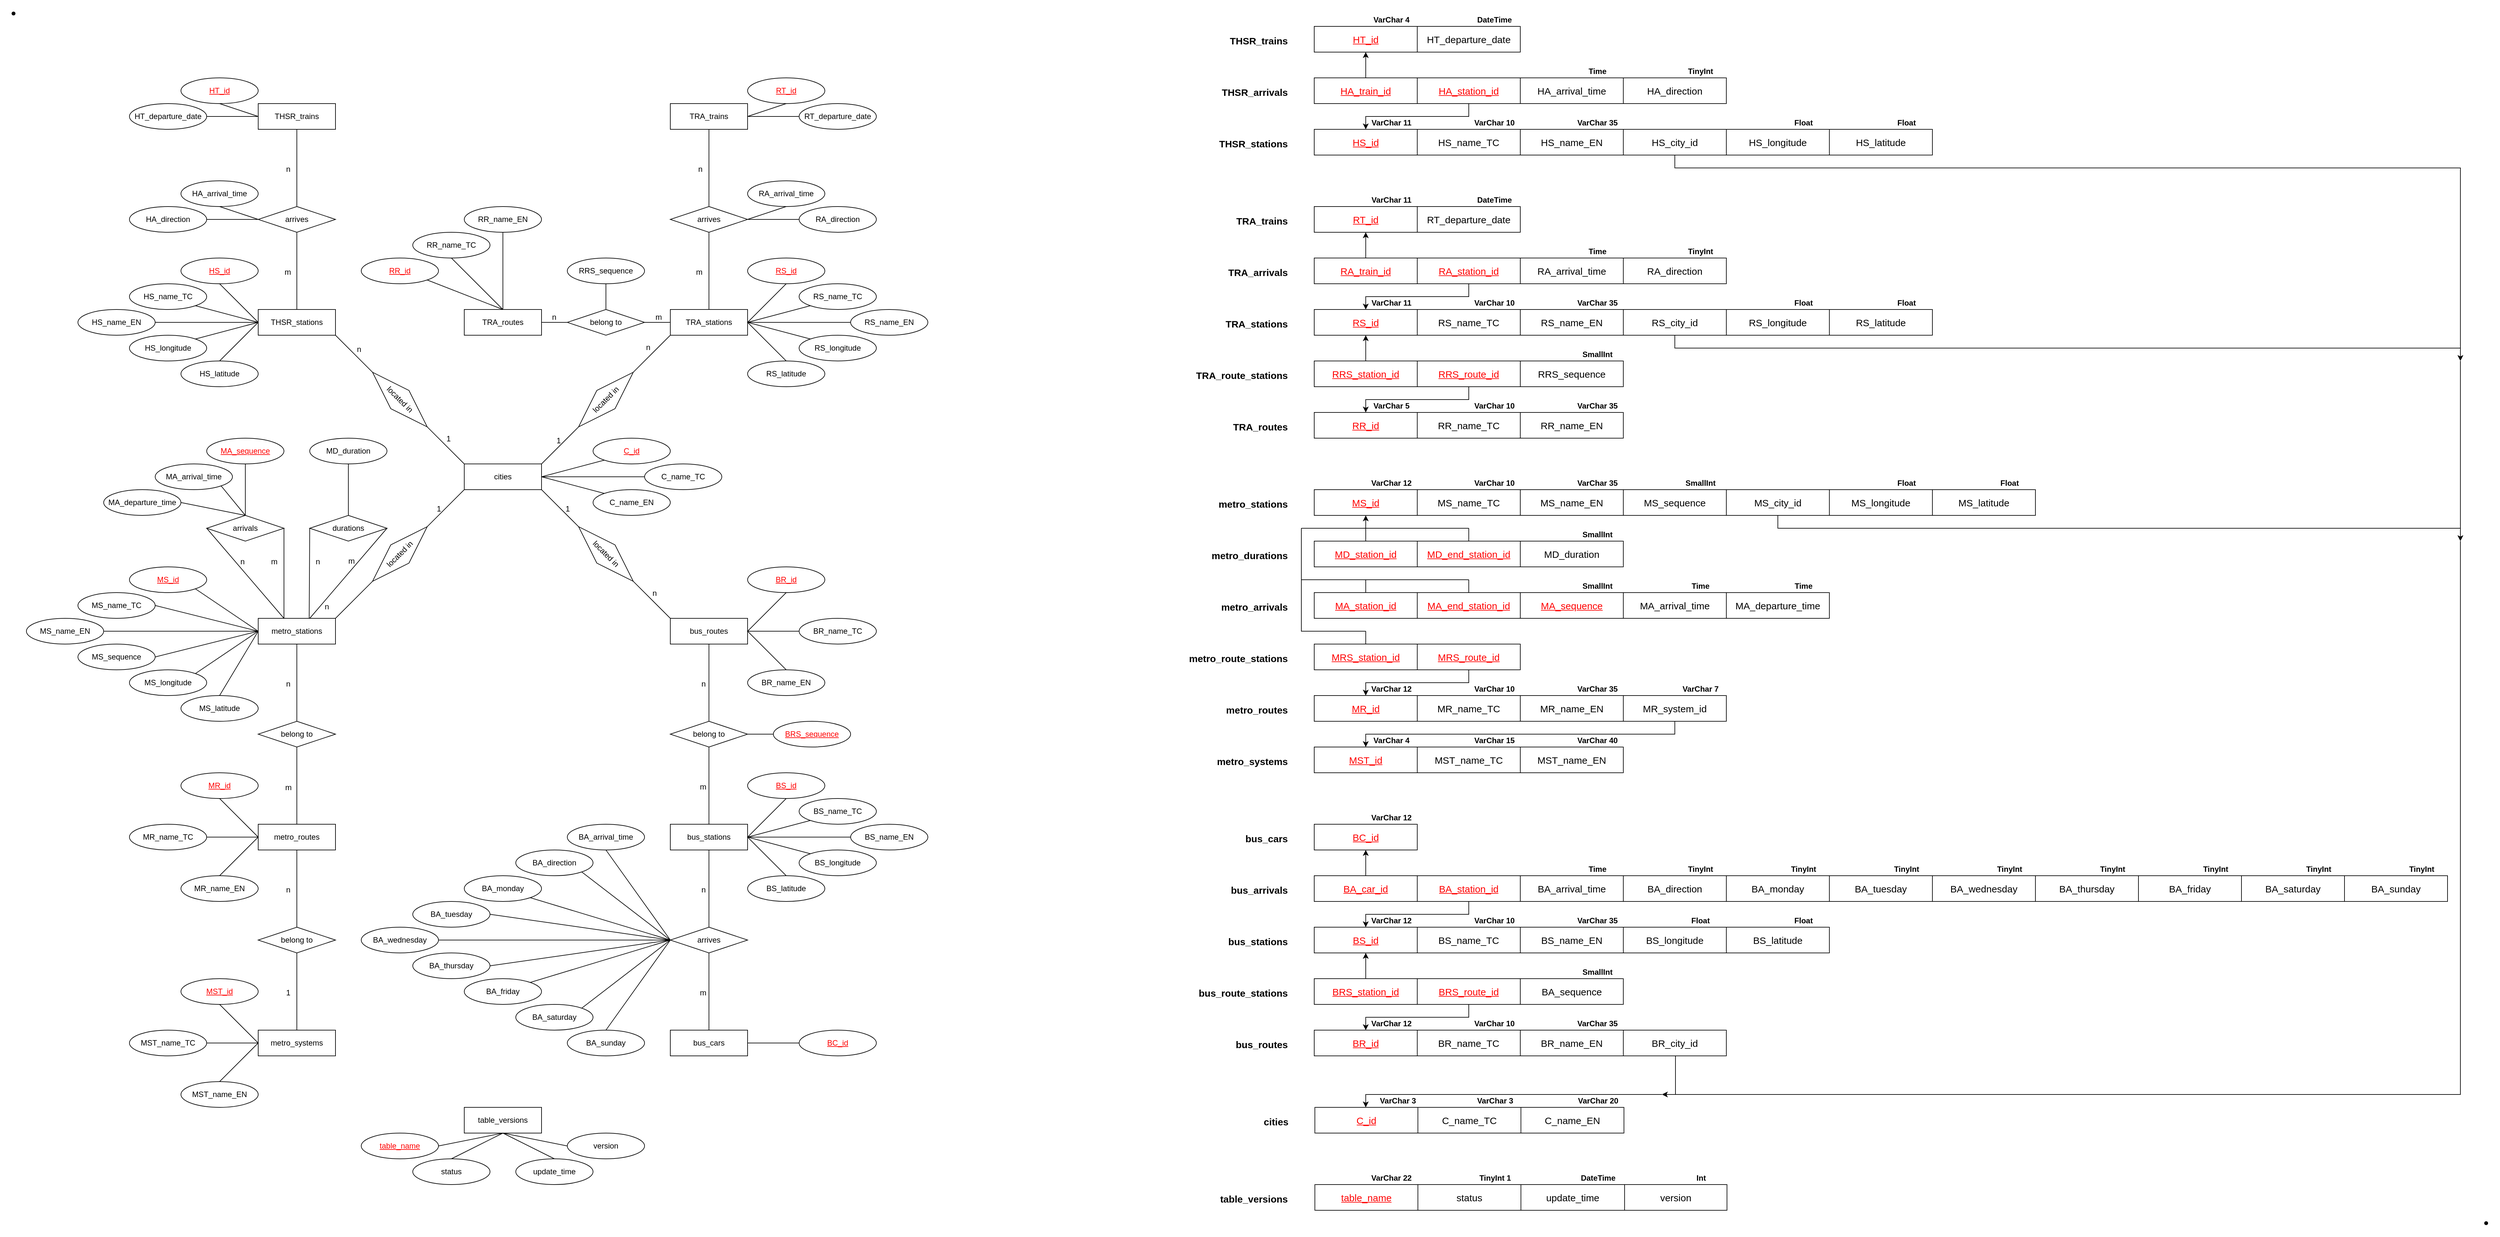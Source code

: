 <mxfile version="20.2.8" type="device"><diagram id="0RAZMN9eFrLMSn5xmvxm" name="第 1 页"><mxGraphModel dx="3137" dy="2096" grid="1" gridSize="10" guides="1" tooltips="1" connect="1" arrows="1" fold="1" page="1" pageScale="1" pageWidth="827" pageHeight="1169" math="0" shadow="0"><root><mxCell id="0"/><mxCell id="1" parent="0"/><mxCell id="JQhIf01s5_no5lX6rs5I-228" value="TRA_trains" style="whiteSpace=wrap;html=1;align=center;" parent="1" vertex="1"><mxGeometry x="-400" y="-120" width="120" height="40" as="geometry"/></mxCell><mxCell id="JQhIf01s5_no5lX6rs5I-229" value="&lt;font color=&quot;#FF0000&quot;&gt;&lt;u&gt;RT_id&lt;/u&gt;&lt;/font&gt;" style="ellipse;whiteSpace=wrap;html=1;align=center;" parent="1" vertex="1"><mxGeometry x="-280" y="-160" width="120" height="40" as="geometry"/></mxCell><mxCell id="JQhIf01s5_no5lX6rs5I-232" value="" style="endArrow=none;html=1;rounded=0;exitX=0.5;exitY=1;exitDx=0;exitDy=0;entryX=1;entryY=0.5;entryDx=0;entryDy=0;" parent="1" source="JQhIf01s5_no5lX6rs5I-229" target="JQhIf01s5_no5lX6rs5I-228" edge="1"><mxGeometry relative="1" as="geometry"><mxPoint x="-389" y="-230" as="sourcePoint"/><mxPoint x="-440" y="-100" as="targetPoint"/></mxGeometry></mxCell><mxCell id="JQhIf01s5_no5lX6rs5I-233" value="TRA_stations" style="whiteSpace=wrap;html=1;align=center;" parent="1" vertex="1"><mxGeometry x="-400" y="200" width="120" height="40" as="geometry"/></mxCell><mxCell id="JQhIf01s5_no5lX6rs5I-236" value="&lt;font color=&quot;#FF0000&quot;&gt;&lt;u&gt;RS_id&lt;/u&gt;&lt;/font&gt;" style="ellipse;whiteSpace=wrap;html=1;align=center;" parent="1" vertex="1"><mxGeometry x="-280" y="120" width="120" height="40" as="geometry"/></mxCell><mxCell id="JQhIf01s5_no5lX6rs5I-237" value="RS_name_TC" style="ellipse;whiteSpace=wrap;html=1;align=center;" parent="1" vertex="1"><mxGeometry x="-200" y="160" width="120" height="40" as="geometry"/></mxCell><mxCell id="JQhIf01s5_no5lX6rs5I-238" value="" style="endArrow=none;html=1;rounded=0;exitX=0.5;exitY=1;exitDx=0;exitDy=0;entryX=1;entryY=0.5;entryDx=0;entryDy=0;" parent="1" source="JQhIf01s5_no5lX6rs5I-236" target="JQhIf01s5_no5lX6rs5I-233" edge="1"><mxGeometry relative="1" as="geometry"><mxPoint x="-150" y="-250" as="sourcePoint"/><mxPoint x="200" y="220" as="targetPoint"/></mxGeometry></mxCell><mxCell id="JQhIf01s5_no5lX6rs5I-239" value="RS_name_EN" style="ellipse;whiteSpace=wrap;html=1;align=center;" parent="1" vertex="1"><mxGeometry x="-120" y="200" width="120" height="40" as="geometry"/></mxCell><mxCell id="JQhIf01s5_no5lX6rs5I-240" value="" style="endArrow=none;html=1;rounded=0;exitX=0;exitY=0.5;exitDx=0;exitDy=0;entryX=1;entryY=0.5;entryDx=0;entryDy=0;" parent="1" source="JQhIf01s5_no5lX6rs5I-239" target="JQhIf01s5_no5lX6rs5I-233" edge="1"><mxGeometry relative="1" as="geometry"><mxPoint x="250" y="70" as="sourcePoint"/><mxPoint x="200" y="220" as="targetPoint"/><Array as="points"/></mxGeometry></mxCell><mxCell id="JQhIf01s5_no5lX6rs5I-241" value="arrives" style="shape=rhombus;perimeter=rhombusPerimeter;whiteSpace=wrap;html=1;align=center;" parent="1" vertex="1"><mxGeometry x="-400" y="40" width="120" height="40" as="geometry"/></mxCell><mxCell id="JQhIf01s5_no5lX6rs5I-242" value="" style="endArrow=none;html=1;rounded=0;exitX=0.5;exitY=1;exitDx=0;exitDy=0;entryX=0.5;entryY=0;entryDx=0;entryDy=0;" parent="1" source="JQhIf01s5_no5lX6rs5I-241" target="JQhIf01s5_no5lX6rs5I-233" edge="1"><mxGeometry relative="1" as="geometry"><mxPoint x="-270" y="100" as="sourcePoint"/><mxPoint x="-270" y="90" as="targetPoint"/></mxGeometry></mxCell><mxCell id="JQhIf01s5_no5lX6rs5I-243" value="m" style="resizable=0;html=1;align=right;verticalAlign=bottom;" parent="JQhIf01s5_no5lX6rs5I-242" connectable="0" vertex="1"><mxGeometry x="1" relative="1" as="geometry"><mxPoint x="-10" y="-50" as="offset"/></mxGeometry></mxCell><mxCell id="JQhIf01s5_no5lX6rs5I-244" value="" style="endArrow=none;html=1;rounded=0;entryX=0.5;entryY=0;entryDx=0;entryDy=0;exitX=0.5;exitY=1;exitDx=0;exitDy=0;" parent="1" source="JQhIf01s5_no5lX6rs5I-228" target="JQhIf01s5_no5lX6rs5I-241" edge="1"><mxGeometry relative="1" as="geometry"><mxPoint x="-340" y="-30" as="sourcePoint"/><mxPoint x="-290" y="150" as="targetPoint"/></mxGeometry></mxCell><mxCell id="JQhIf01s5_no5lX6rs5I-245" value="&lt;div&gt;n&lt;/div&gt;" style="resizable=0;html=1;align=right;verticalAlign=bottom;" parent="JQhIf01s5_no5lX6rs5I-244" connectable="0" vertex="1"><mxGeometry x="1" relative="1" as="geometry"><mxPoint x="-10" y="-50" as="offset"/></mxGeometry></mxCell><mxCell id="JQhIf01s5_no5lX6rs5I-246" value="RA_arrival_time" style="ellipse;whiteSpace=wrap;html=1;align=center;" parent="1" vertex="1"><mxGeometry x="-280" width="120" height="40" as="geometry"/></mxCell><mxCell id="JQhIf01s5_no5lX6rs5I-247" value="" style="endArrow=none;html=1;rounded=0;exitX=1;exitY=0.5;exitDx=0;exitDy=0;entryX=0.5;entryY=1;entryDx=0;entryDy=0;" parent="1" source="JQhIf01s5_no5lX6rs5I-241" target="JQhIf01s5_no5lX6rs5I-246" edge="1"><mxGeometry relative="1" as="geometry"><mxPoint x="-330" y="130" as="sourcePoint"/><mxPoint x="-310" y="190" as="targetPoint"/></mxGeometry></mxCell><mxCell id="JQhIf01s5_no5lX6rs5I-248" value="table_versions" style="whiteSpace=wrap;html=1;align=center;" parent="1" vertex="1"><mxGeometry x="-720" y="1440" width="120" height="40" as="geometry"/></mxCell><mxCell id="JQhIf01s5_no5lX6rs5I-249" value="update_time" style="ellipse;whiteSpace=wrap;html=1;align=center;" parent="1" vertex="1"><mxGeometry x="-640" y="1520" width="120" height="40" as="geometry"/></mxCell><mxCell id="JQhIf01s5_no5lX6rs5I-250" value="version" style="ellipse;whiteSpace=wrap;html=1;align=center;" parent="1" vertex="1"><mxGeometry x="-560" y="1480" width="120" height="40" as="geometry"/></mxCell><mxCell id="JQhIf01s5_no5lX6rs5I-251" value="&lt;u&gt;table_name&lt;/u&gt;" style="ellipse;whiteSpace=wrap;html=1;align=center;fontColor=#FF0000;" parent="1" vertex="1"><mxGeometry x="-880" y="1480" width="120" height="40" as="geometry"/></mxCell><mxCell id="JQhIf01s5_no5lX6rs5I-252" value="" style="endArrow=none;html=1;rounded=0;exitX=1;exitY=0.5;exitDx=0;exitDy=0;entryX=0.5;entryY=1;entryDx=0;entryDy=0;exitPerimeter=0;" parent="1" source="JQhIf01s5_no5lX6rs5I-251" target="JQhIf01s5_no5lX6rs5I-248" edge="1"><mxGeometry relative="1" as="geometry"><mxPoint x="-291.5" y="1250" as="sourcePoint"/><mxPoint x="-660" y="1470" as="targetPoint"/></mxGeometry></mxCell><mxCell id="JQhIf01s5_no5lX6rs5I-253" value="" style="endArrow=none;html=1;rounded=0;exitX=0.5;exitY=0;exitDx=0;exitDy=0;entryX=0.5;entryY=1;entryDx=0;entryDy=0;" parent="1" source="JQhIf01s5_no5lX6rs5I-249" target="JQhIf01s5_no5lX6rs5I-248" edge="1"><mxGeometry relative="1" as="geometry"><mxPoint x="-611.5" y="1250" as="sourcePoint"/><mxPoint x="-702.5" y="1420" as="targetPoint"/></mxGeometry></mxCell><mxCell id="JQhIf01s5_no5lX6rs5I-254" value="" style="endArrow=none;html=1;rounded=0;entryX=0.5;entryY=1;entryDx=0;entryDy=0;exitX=0;exitY=0.5;exitDx=0;exitDy=0;" parent="1" source="JQhIf01s5_no5lX6rs5I-250" target="JQhIf01s5_no5lX6rs5I-248" edge="1"><mxGeometry relative="1" as="geometry"><mxPoint x="-530" y="1450" as="sourcePoint"/><mxPoint x="-702.5" y="1420" as="targetPoint"/></mxGeometry></mxCell><mxCell id="JQhIf01s5_no5lX6rs5I-255" value="bus_stations" style="whiteSpace=wrap;html=1;align=center;" parent="1" vertex="1"><mxGeometry x="-400" y="1000" width="120" height="40" as="geometry"/></mxCell><mxCell id="JQhIf01s5_no5lX6rs5I-257" value="BS_name_TC" style="ellipse;whiteSpace=wrap;html=1;align=center;" parent="1" vertex="1"><mxGeometry x="-200" y="960" width="120" height="40" as="geometry"/></mxCell><mxCell id="JQhIf01s5_no5lX6rs5I-259" value="" style="endArrow=none;html=1;rounded=0;entryX=1;entryY=0.5;entryDx=0;entryDy=0;exitX=0;exitY=1;exitDx=0;exitDy=0;" parent="1" source="JQhIf01s5_no5lX6rs5I-257" target="JQhIf01s5_no5lX6rs5I-255" edge="1"><mxGeometry relative="1" as="geometry"><mxPoint x="660" y="200" as="sourcePoint"/><mxPoint x="320" y="220" as="targetPoint"/></mxGeometry></mxCell><mxCell id="JQhIf01s5_no5lX6rs5I-260" value="BS_name_EN" style="ellipse;whiteSpace=wrap;html=1;align=center;" parent="1" vertex="1"><mxGeometry x="-120" y="1000" width="120" height="40" as="geometry"/></mxCell><mxCell id="JQhIf01s5_no5lX6rs5I-261" value="" style="endArrow=none;html=1;rounded=0;entryX=1;entryY=0.5;entryDx=0;entryDy=0;exitX=0;exitY=0.5;exitDx=0;exitDy=0;" parent="1" source="JQhIf01s5_no5lX6rs5I-260" target="JQhIf01s5_no5lX6rs5I-255" edge="1"><mxGeometry relative="1" as="geometry"><mxPoint x="170" y="220" as="sourcePoint"/><mxPoint x="320" y="220" as="targetPoint"/></mxGeometry></mxCell><mxCell id="JQhIf01s5_no5lX6rs5I-264" value="status" style="ellipse;whiteSpace=wrap;html=1;align=center;" parent="1" vertex="1"><mxGeometry x="-800" y="1520" width="120" height="40" as="geometry"/></mxCell><mxCell id="JQhIf01s5_no5lX6rs5I-265" value="" style="endArrow=none;html=1;rounded=0;exitX=0.5;exitY=0;exitDx=0;exitDy=0;entryX=0.5;entryY=1;entryDx=0;entryDy=0;" parent="1" source="JQhIf01s5_no5lX6rs5I-264" target="JQhIf01s5_no5lX6rs5I-248" edge="1"><mxGeometry relative="1" as="geometry"><mxPoint x="-611.5" y="1190" as="sourcePoint"/><mxPoint x="-702.5" y="1420" as="targetPoint"/></mxGeometry></mxCell><mxCell id="JQhIf01s5_no5lX6rs5I-266" value="BS_longitude" style="ellipse;whiteSpace=wrap;html=1;align=center;" parent="1" vertex="1"><mxGeometry x="-200" y="1040" width="120" height="40" as="geometry"/></mxCell><mxCell id="JQhIf01s5_no5lX6rs5I-267" value="BS_latitude" style="ellipse;whiteSpace=wrap;html=1;align=center;" parent="1" vertex="1"><mxGeometry x="-280" y="1080" width="120" height="40" as="geometry"/></mxCell><mxCell id="JQhIf01s5_no5lX6rs5I-268" value="" style="endArrow=none;html=1;rounded=0;exitX=0;exitY=0;exitDx=0;exitDy=0;entryX=1;entryY=0.5;entryDx=0;entryDy=0;" parent="1" source="JQhIf01s5_no5lX6rs5I-266" edge="1" target="JQhIf01s5_no5lX6rs5I-255"><mxGeometry relative="1" as="geometry"><mxPoint x="690" y="10" as="sourcePoint"/><mxPoint x="360" y="220" as="targetPoint"/></mxGeometry></mxCell><mxCell id="JQhIf01s5_no5lX6rs5I-269" value="" style="endArrow=none;html=1;rounded=0;exitX=0.5;exitY=0;exitDx=0;exitDy=0;entryX=1;entryY=0.5;entryDx=0;entryDy=0;" parent="1" source="JQhIf01s5_no5lX6rs5I-267" target="JQhIf01s5_no5lX6rs5I-255" edge="1"><mxGeometry relative="1" as="geometry"><mxPoint x="300" y="280" as="sourcePoint"/><mxPoint x="320" y="220" as="targetPoint"/></mxGeometry></mxCell><mxCell id="JQhIf01s5_no5lX6rs5I-270" value="bus_routes" style="whiteSpace=wrap;html=1;align=center;" parent="1" vertex="1"><mxGeometry x="-400" y="680" width="120" height="40" as="geometry"/></mxCell><mxCell id="JQhIf01s5_no5lX6rs5I-272" value="BR_name_TC" style="ellipse;whiteSpace=wrap;html=1;align=center;" parent="1" vertex="1"><mxGeometry x="-200" y="680" width="120" height="40" as="geometry"/></mxCell><mxCell id="JQhIf01s5_no5lX6rs5I-273" value="BR_name_EN" style="ellipse;whiteSpace=wrap;html=1;align=center;" parent="1" vertex="1"><mxGeometry x="-280" y="760" width="120" height="40" as="geometry"/></mxCell><mxCell id="JQhIf01s5_no5lX6rs5I-274" value="" style="endArrow=none;html=1;rounded=0;exitX=0;exitY=0.5;exitDx=0;exitDy=0;entryX=1;entryY=0.5;entryDx=0;entryDy=0;" parent="1" source="JQhIf01s5_no5lX6rs5I-272" target="JQhIf01s5_no5lX6rs5I-270" edge="1"><mxGeometry relative="1" as="geometry"><mxPoint x="160" y="1060" as="sourcePoint"/><mxPoint x="-250" y="1050" as="targetPoint"/></mxGeometry></mxCell><mxCell id="JQhIf01s5_no5lX6rs5I-275" value="" style="endArrow=none;html=1;rounded=0;exitX=0.5;exitY=0;exitDx=0;exitDy=0;entryX=1;entryY=0.5;entryDx=0;entryDy=0;" parent="1" source="JQhIf01s5_no5lX6rs5I-273" target="JQhIf01s5_no5lX6rs5I-270" edge="1"><mxGeometry relative="1" as="geometry"><mxPoint x="50" y="950" as="sourcePoint"/><mxPoint x="70" y="1050" as="targetPoint"/></mxGeometry></mxCell><mxCell id="JQhIf01s5_no5lX6rs5I-277" value="belong to" style="shape=rhombus;perimeter=rhombusPerimeter;whiteSpace=wrap;html=1;align=center;" parent="1" vertex="1"><mxGeometry x="-400" y="840" width="120" height="40" as="geometry"/></mxCell><mxCell id="JQhIf01s5_no5lX6rs5I-278" value="" style="endArrow=none;html=1;rounded=0;entryX=0.5;entryY=1;entryDx=0;entryDy=0;exitX=0.5;exitY=0;exitDx=0;exitDy=0;" parent="1" source="JQhIf01s5_no5lX6rs5I-255" target="JQhIf01s5_no5lX6rs5I-277" edge="1"><mxGeometry relative="1" as="geometry"><mxPoint x="-320" y="970" as="sourcePoint"/><mxPoint y="1019.5" as="targetPoint"/></mxGeometry></mxCell><mxCell id="JQhIf01s5_no5lX6rs5I-279" value="m" style="resizable=0;html=1;align=right;verticalAlign=bottom;" parent="JQhIf01s5_no5lX6rs5I-278" connectable="0" vertex="1"><mxGeometry x="1" relative="1" as="geometry"><mxPoint x="-4" y="70" as="offset"/></mxGeometry></mxCell><mxCell id="JQhIf01s5_no5lX6rs5I-280" value="" style="endArrow=none;html=1;rounded=0;exitX=0.5;exitY=0;exitDx=0;exitDy=0;entryX=0.5;entryY=1;entryDx=0;entryDy=0;" parent="1" source="JQhIf01s5_no5lX6rs5I-277" target="JQhIf01s5_no5lX6rs5I-270" edge="1"><mxGeometry relative="1" as="geometry"><mxPoint x="-10" y="1030" as="sourcePoint"/><mxPoint x="-320" y="740" as="targetPoint"/></mxGeometry></mxCell><mxCell id="JQhIf01s5_no5lX6rs5I-281" value="&lt;div&gt;n&lt;/div&gt;" style="resizable=0;html=1;align=right;verticalAlign=bottom;" parent="JQhIf01s5_no5lX6rs5I-280" connectable="0" vertex="1"><mxGeometry x="1" relative="1" as="geometry"><mxPoint x="-5" y="70" as="offset"/></mxGeometry></mxCell><mxCell id="JQhIf01s5_no5lX6rs5I-284" value="RS_longitude" style="ellipse;whiteSpace=wrap;html=1;align=center;" parent="1" vertex="1"><mxGeometry x="-200" y="240" width="120" height="40" as="geometry"/></mxCell><mxCell id="JQhIf01s5_no5lX6rs5I-285" value="RS_latitude" style="ellipse;whiteSpace=wrap;html=1;align=center;" parent="1" vertex="1"><mxGeometry x="-280" y="280" width="120" height="40" as="geometry"/></mxCell><mxCell id="JQhIf01s5_no5lX6rs5I-286" value="" style="endArrow=none;html=1;rounded=0;entryX=0;entryY=0;entryDx=0;entryDy=0;exitX=1;exitY=0.5;exitDx=0;exitDy=0;" parent="1" source="JQhIf01s5_no5lX6rs5I-233" target="JQhIf01s5_no5lX6rs5I-284" edge="1"><mxGeometry relative="1" as="geometry"><mxPoint x="200" y="220" as="sourcePoint"/><mxPoint x="-70" y="170" as="targetPoint"/></mxGeometry></mxCell><mxCell id="JQhIf01s5_no5lX6rs5I-287" value="" style="endArrow=none;html=1;rounded=0;exitX=1;exitY=0.5;exitDx=0;exitDy=0;entryX=0.5;entryY=0;entryDx=0;entryDy=0;" parent="1" source="JQhIf01s5_no5lX6rs5I-233" target="JQhIf01s5_no5lX6rs5I-285" edge="1"><mxGeometry relative="1" as="geometry"><mxPoint x="200" y="220" as="sourcePoint"/><mxPoint x="250" y="110" as="targetPoint"/></mxGeometry></mxCell><mxCell id="JQhIf01s5_no5lX6rs5I-290" value="RT_departure_date" style="ellipse;whiteSpace=wrap;html=1;align=center;" parent="1" vertex="1"><mxGeometry x="-200" y="-120" width="120" height="40" as="geometry"/></mxCell><mxCell id="JQhIf01s5_no5lX6rs5I-291" value="" style="endArrow=none;html=1;rounded=0;exitX=1;exitY=0.5;exitDx=0;exitDy=0;entryX=0;entryY=0.5;entryDx=0;entryDy=0;" parent="1" source="JQhIf01s5_no5lX6rs5I-228" target="JQhIf01s5_no5lX6rs5I-290" edge="1"><mxGeometry relative="1" as="geometry"><mxPoint x="-440" y="-100" as="sourcePoint"/><mxPoint x="-349" y="-210" as="targetPoint"/></mxGeometry></mxCell><mxCell id="JQhIf01s5_no5lX6rs5I-294" value="metro_stations" style="whiteSpace=wrap;html=1;align=center;" parent="1" vertex="1"><mxGeometry x="-1040" y="680" width="120" height="40" as="geometry"/></mxCell><mxCell id="JQhIf01s5_no5lX6rs5I-295" value="belong to" style="shape=rhombus;perimeter=rhombusPerimeter;whiteSpace=wrap;html=1;align=center;" parent="1" vertex="1"><mxGeometry x="-1040" y="840" width="120" height="40" as="geometry"/></mxCell><mxCell id="JQhIf01s5_no5lX6rs5I-296" value="" style="endArrow=none;html=1;rounded=0;exitX=0.5;exitY=1;exitDx=0;exitDy=0;entryX=0.5;entryY=0;entryDx=0;entryDy=0;" parent="1" source="JQhIf01s5_no5lX6rs5I-295" target="JQhIf01s5_no5lX6rs5I-302" edge="1"><mxGeometry relative="1" as="geometry"><mxPoint x="-68.75" y="710" as="sourcePoint"/><mxPoint x="-820" y="830" as="targetPoint"/></mxGeometry></mxCell><mxCell id="JQhIf01s5_no5lX6rs5I-297" value="m" style="resizable=0;html=1;align=right;verticalAlign=bottom;" parent="JQhIf01s5_no5lX6rs5I-296" connectable="0" vertex="1"><mxGeometry x="1" relative="1" as="geometry"><mxPoint x="-8" y="-49" as="offset"/></mxGeometry></mxCell><mxCell id="JQhIf01s5_no5lX6rs5I-298" value="" style="endArrow=none;html=1;rounded=0;entryX=0.5;entryY=0;entryDx=0;entryDy=0;exitX=0.5;exitY=1;exitDx=0;exitDy=0;" parent="1" source="JQhIf01s5_no5lX6rs5I-294" target="JQhIf01s5_no5lX6rs5I-295" edge="1"><mxGeometry relative="1" as="geometry"><mxPoint x="-900" y="730" as="sourcePoint"/><mxPoint x="-848.75" y="990" as="targetPoint"/></mxGeometry></mxCell><mxCell id="JQhIf01s5_no5lX6rs5I-299" value="&lt;div&gt;n&lt;/div&gt;" style="resizable=0;html=1;align=right;verticalAlign=bottom;" parent="JQhIf01s5_no5lX6rs5I-298" connectable="0" vertex="1"><mxGeometry x="1" relative="1" as="geometry"><mxPoint x="-10" y="-50" as="offset"/></mxGeometry></mxCell><mxCell id="JQhIf01s5_no5lX6rs5I-302" value="metro_routes" style="whiteSpace=wrap;html=1;align=center;" parent="1" vertex="1"><mxGeometry x="-1040" y="1000" width="120" height="40" as="geometry"/></mxCell><mxCell id="JQhIf01s5_no5lX6rs5I-303" value="&lt;font color=&quot;#FF0000&quot;&gt;&lt;u&gt;MR_id&lt;/u&gt;&lt;/font&gt;" style="ellipse;whiteSpace=wrap;html=1;align=center;fontColor=#000000;" parent="1" vertex="1"><mxGeometry x="-1160" y="920" width="120" height="40" as="geometry"/></mxCell><mxCell id="JQhIf01s5_no5lX6rs5I-305" value="MR_name_TC" style="ellipse;whiteSpace=wrap;html=1;align=center;" parent="1" vertex="1"><mxGeometry x="-1240" y="1000" width="120" height="40" as="geometry"/></mxCell><mxCell id="JQhIf01s5_no5lX6rs5I-306" value="MR_name_EN" style="ellipse;whiteSpace=wrap;html=1;align=center;" parent="1" vertex="1"><mxGeometry x="-1160" y="1080" width="120" height="40" as="geometry"/></mxCell><mxCell id="JQhIf01s5_no5lX6rs5I-308" value="" style="endArrow=none;html=1;rounded=0;entryX=0;entryY=0.5;entryDx=0;entryDy=0;exitX=1;exitY=0;exitDx=0;exitDy=0;" parent="1" source="JQhIf01s5_no5lX6rs5I-294" target="JQhIf01s5_no5lX6rs5I-429" edge="1"><mxGeometry relative="1" as="geometry"><mxPoint x="-610" y="495" as="sourcePoint"/><mxPoint x="-840" y="700" as="targetPoint"/></mxGeometry></mxCell><mxCell id="JQhIf01s5_no5lX6rs5I-311" value="" style="endArrow=none;html=1;rounded=0;exitX=0;exitY=0.5;exitDx=0;exitDy=0;entryX=0.5;entryY=1;entryDx=0;entryDy=0;" parent="1" source="JQhIf01s5_no5lX6rs5I-302" target="JQhIf01s5_no5lX6rs5I-303" edge="1"><mxGeometry relative="1" as="geometry"><mxPoint x="-718.75" y="1120" as="sourcePoint"/><mxPoint x="-1018.75" y="1120" as="targetPoint"/></mxGeometry></mxCell><mxCell id="JQhIf01s5_no5lX6rs5I-312" value="" style="endArrow=none;html=1;rounded=0;exitX=0;exitY=0.5;exitDx=0;exitDy=0;entryX=1;entryY=0.5;entryDx=0;entryDy=0;" parent="1" source="JQhIf01s5_no5lX6rs5I-302" target="JQhIf01s5_no5lX6rs5I-305" edge="1"><mxGeometry relative="1" as="geometry"><mxPoint x="-888.75" y="1010" as="sourcePoint"/><mxPoint x="-908.75" y="850" as="targetPoint"/></mxGeometry></mxCell><mxCell id="JQhIf01s5_no5lX6rs5I-313" value="" style="endArrow=none;html=1;rounded=0;exitX=0;exitY=0.5;exitDx=0;exitDy=0;entryX=0.5;entryY=0;entryDx=0;entryDy=0;" parent="1" source="JQhIf01s5_no5lX6rs5I-302" target="JQhIf01s5_no5lX6rs5I-306" edge="1"><mxGeometry relative="1" as="geometry"><mxPoint x="-878.75" y="1020" as="sourcePoint"/><mxPoint x="-780" y="1080" as="targetPoint"/></mxGeometry></mxCell><mxCell id="JQhIf01s5_no5lX6rs5I-314" value="" style="shape=table;startSize=0;container=1;collapsible=0;childLayout=tableLayout;fontSize=15;" parent="1" vertex="1"><mxGeometry x="600" y="200" width="960" height="40" as="geometry"/></mxCell><mxCell id="JQhIf01s5_no5lX6rs5I-315" value="" style="shape=tableRow;horizontal=0;startSize=0;swimlaneHead=0;swimlaneBody=0;top=0;left=0;bottom=0;right=0;collapsible=0;dropTarget=0;fillColor=none;points=[[0,0.5],[1,0.5]];portConstraint=eastwest;fontSize=24;" parent="JQhIf01s5_no5lX6rs5I-314" vertex="1"><mxGeometry width="960" height="40" as="geometry"/></mxCell><mxCell id="JQhIf01s5_no5lX6rs5I-316" value="&lt;font color=&quot;#FF0000&quot;&gt;&lt;u style=&quot;font-size: 15px;&quot;&gt;RS_id&lt;/u&gt;&lt;/font&gt;" style="shape=partialRectangle;html=1;whiteSpace=wrap;connectable=0;overflow=hidden;fillColor=none;top=0;left=0;bottom=0;right=0;pointerEvents=1;fontSize=15;" parent="JQhIf01s5_no5lX6rs5I-315" vertex="1"><mxGeometry width="160" height="40" as="geometry"><mxRectangle width="160" height="40" as="alternateBounds"/></mxGeometry></mxCell><mxCell id="JQhIf01s5_no5lX6rs5I-317" value="RS_name_TC" style="shape=partialRectangle;html=1;whiteSpace=wrap;connectable=0;overflow=hidden;fillColor=none;top=0;left=0;bottom=0;right=0;pointerEvents=1;fontSize=15;" parent="JQhIf01s5_no5lX6rs5I-315" vertex="1"><mxGeometry x="160" width="160" height="40" as="geometry"><mxRectangle width="160" height="40" as="alternateBounds"/></mxGeometry></mxCell><mxCell id="JQhIf01s5_no5lX6rs5I-318" value="RS_name_EN" style="shape=partialRectangle;html=1;whiteSpace=wrap;connectable=0;overflow=hidden;fillColor=none;top=0;left=0;bottom=0;right=0;pointerEvents=1;fontSize=15;" parent="JQhIf01s5_no5lX6rs5I-315" vertex="1"><mxGeometry x="320" width="160" height="40" as="geometry"><mxRectangle width="160" height="40" as="alternateBounds"/></mxGeometry></mxCell><mxCell id="JQhIf01s5_no5lX6rs5I-319" value="RS_city_id" style="shape=partialRectangle;html=1;whiteSpace=wrap;connectable=0;overflow=hidden;fillColor=none;top=0;left=0;bottom=0;right=0;pointerEvents=1;fontSize=15;" parent="JQhIf01s5_no5lX6rs5I-315" vertex="1"><mxGeometry x="480" width="160" height="40" as="geometry"><mxRectangle width="160" height="40" as="alternateBounds"/></mxGeometry></mxCell><mxCell id="JQhIf01s5_no5lX6rs5I-320" value="RS_longitude" style="shape=partialRectangle;html=1;whiteSpace=wrap;connectable=0;overflow=hidden;fillColor=none;top=0;left=0;bottom=0;right=0;pointerEvents=1;fontSize=15;" parent="JQhIf01s5_no5lX6rs5I-315" vertex="1"><mxGeometry x="640" width="160" height="40" as="geometry"><mxRectangle width="160" height="40" as="alternateBounds"/></mxGeometry></mxCell><mxCell id="XlxXhOmIU41FmJEFt57O-14" value="RS_latitude" style="shape=partialRectangle;html=1;whiteSpace=wrap;connectable=0;overflow=hidden;fillColor=none;top=0;left=0;bottom=0;right=0;pointerEvents=1;fontSize=15;" parent="JQhIf01s5_no5lX6rs5I-315" vertex="1"><mxGeometry x="800" width="160" height="40" as="geometry"><mxRectangle width="160" height="40" as="alternateBounds"/></mxGeometry></mxCell><mxCell id="JQhIf01s5_no5lX6rs5I-321" value="&lt;font style=&quot;font-size: 15px;&quot;&gt;TRA_stations&lt;/font&gt;" style="text;strokeColor=none;fillColor=none;html=1;fontSize=24;fontStyle=1;verticalAlign=middle;align=right;" parent="1" vertex="1"><mxGeometry x="420" y="200" width="140" height="40" as="geometry"/></mxCell><mxCell id="JQhIf01s5_no5lX6rs5I-322" value="" style="shape=table;startSize=0;container=1;collapsible=0;childLayout=tableLayout;fontSize=15;" parent="1" vertex="1"><mxGeometry x="600" y="120" width="640" height="40" as="geometry"/></mxCell><mxCell id="JQhIf01s5_no5lX6rs5I-323" value="" style="shape=tableRow;horizontal=0;startSize=0;swimlaneHead=0;swimlaneBody=0;top=0;left=0;bottom=0;right=0;collapsible=0;dropTarget=0;fillColor=none;points=[[0,0.5],[1,0.5]];portConstraint=eastwest;fontSize=24;" parent="JQhIf01s5_no5lX6rs5I-322" vertex="1"><mxGeometry width="640" height="40" as="geometry"/></mxCell><mxCell id="JQhIf01s5_no5lX6rs5I-324" value="&lt;font color=&quot;#FF0000&quot;&gt;&lt;u&gt;RA_train_id&lt;/u&gt;&lt;/font&gt;" style="shape=partialRectangle;html=1;whiteSpace=wrap;connectable=0;overflow=hidden;fillColor=none;top=0;left=0;bottom=0;right=0;pointerEvents=1;fontSize=15;" parent="JQhIf01s5_no5lX6rs5I-323" vertex="1"><mxGeometry width="160" height="40" as="geometry"><mxRectangle width="160" height="40" as="alternateBounds"/></mxGeometry></mxCell><mxCell id="JQhIf01s5_no5lX6rs5I-325" value="&lt;font color=&quot;#FF0000&quot;&gt;&lt;u&gt;RA_station_id&lt;/u&gt;&lt;/font&gt;" style="shape=partialRectangle;html=1;whiteSpace=wrap;connectable=0;overflow=hidden;fillColor=none;top=0;left=0;bottom=0;right=0;pointerEvents=1;fontSize=15;" parent="JQhIf01s5_no5lX6rs5I-323" vertex="1"><mxGeometry x="160" width="160" height="40" as="geometry"><mxRectangle width="160" height="40" as="alternateBounds"/></mxGeometry></mxCell><mxCell id="JQhIf01s5_no5lX6rs5I-326" value="RA_arrival_time" style="shape=partialRectangle;html=1;whiteSpace=wrap;connectable=0;overflow=hidden;fillColor=none;top=0;left=0;bottom=0;right=0;pointerEvents=1;fontSize=15;" parent="JQhIf01s5_no5lX6rs5I-323" vertex="1"><mxGeometry x="320" width="160" height="40" as="geometry"><mxRectangle width="160" height="40" as="alternateBounds"/></mxGeometry></mxCell><mxCell id="PULqzptP-aOAzyT36ztk-1" value="RA_direction" style="shape=partialRectangle;html=1;whiteSpace=wrap;connectable=0;overflow=hidden;fillColor=none;top=0;left=0;bottom=0;right=0;pointerEvents=1;fontSize=15;" parent="JQhIf01s5_no5lX6rs5I-323" vertex="1"><mxGeometry x="480" width="160" height="40" as="geometry"><mxRectangle width="160" height="40" as="alternateBounds"/></mxGeometry></mxCell><mxCell id="JQhIf01s5_no5lX6rs5I-328" value="&lt;font style=&quot;font-size: 15px;&quot;&gt;TRA_arrivals&lt;/font&gt;" style="text;strokeColor=none;fillColor=none;html=1;fontSize=24;fontStyle=1;verticalAlign=middle;align=right;" parent="1" vertex="1"><mxGeometry x="420" y="120" width="140" height="40" as="geometry"/></mxCell><mxCell id="JQhIf01s5_no5lX6rs5I-329" value="" style="edgeStyle=elbowEdgeStyle;elbow=vertical;endArrow=classic;html=1;rounded=0;fontSize=15;" parent="1" edge="1"><mxGeometry width="50" height="50" relative="1" as="geometry"><mxPoint x="840" y="160" as="sourcePoint"/><mxPoint x="680" y="200" as="targetPoint"/><Array as="points"><mxPoint x="810" y="180"/><mxPoint x="720" y="180"/></Array></mxGeometry></mxCell><mxCell id="JQhIf01s5_no5lX6rs5I-330" value="" style="shape=table;startSize=0;container=1;collapsible=0;childLayout=tableLayout;fontSize=15;" parent="1" vertex="1"><mxGeometry x="600" y="480" width="1120" height="40" as="geometry"/></mxCell><mxCell id="JQhIf01s5_no5lX6rs5I-331" value="" style="shape=tableRow;horizontal=0;startSize=0;swimlaneHead=0;swimlaneBody=0;top=0;left=0;bottom=0;right=0;collapsible=0;dropTarget=0;fillColor=none;points=[[0,0.5],[1,0.5]];portConstraint=eastwest;fontSize=24;" parent="JQhIf01s5_no5lX6rs5I-330" vertex="1"><mxGeometry width="1120" height="40" as="geometry"/></mxCell><mxCell id="JQhIf01s5_no5lX6rs5I-332" value="&lt;font color=&quot;#FF0000&quot;&gt;&lt;u&gt;MS_id&lt;/u&gt;&lt;/font&gt;" style="shape=partialRectangle;html=1;whiteSpace=wrap;connectable=0;overflow=hidden;fillColor=none;top=0;left=0;bottom=0;right=0;pointerEvents=1;fontSize=15;" parent="JQhIf01s5_no5lX6rs5I-331" vertex="1"><mxGeometry width="160" height="40" as="geometry"><mxRectangle width="160" height="40" as="alternateBounds"/></mxGeometry></mxCell><mxCell id="_XJEhEaDsADtdDR67SuV-1" value="MS_name_TC" style="shape=partialRectangle;html=1;whiteSpace=wrap;connectable=0;overflow=hidden;fillColor=none;top=0;left=0;bottom=0;right=0;pointerEvents=1;fontSize=15;" parent="JQhIf01s5_no5lX6rs5I-331" vertex="1"><mxGeometry x="160" width="160" height="40" as="geometry"><mxRectangle width="160" height="40" as="alternateBounds"/></mxGeometry></mxCell><mxCell id="_XJEhEaDsADtdDR67SuV-2" value="MS_name_EN" style="shape=partialRectangle;html=1;whiteSpace=wrap;connectable=0;overflow=hidden;fillColor=none;top=0;left=0;bottom=0;right=0;pointerEvents=1;fontSize=15;" parent="JQhIf01s5_no5lX6rs5I-331" vertex="1"><mxGeometry x="320" width="160" height="40" as="geometry"><mxRectangle width="160" height="40" as="alternateBounds"/></mxGeometry></mxCell><mxCell id="2uNuzJnw1rmukFRt4kmH-4" value="MS_sequence" style="shape=partialRectangle;html=1;whiteSpace=wrap;connectable=0;overflow=hidden;fillColor=none;top=0;left=0;bottom=0;right=0;pointerEvents=1;fontSize=15;" parent="JQhIf01s5_no5lX6rs5I-331" vertex="1"><mxGeometry x="480" width="160" height="40" as="geometry"><mxRectangle width="160" height="40" as="alternateBounds"/></mxGeometry></mxCell><mxCell id="_XJEhEaDsADtdDR67SuV-77" value="MS_city_id" style="shape=partialRectangle;html=1;whiteSpace=wrap;connectable=0;overflow=hidden;fillColor=none;top=0;left=0;bottom=0;right=0;pointerEvents=1;fontSize=15;" parent="JQhIf01s5_no5lX6rs5I-331" vertex="1"><mxGeometry x="640" width="160" height="40" as="geometry"><mxRectangle width="160" height="40" as="alternateBounds"/></mxGeometry></mxCell><mxCell id="_XJEhEaDsADtdDR67SuV-78" value="MS_longitude" style="shape=partialRectangle;html=1;whiteSpace=wrap;connectable=0;overflow=hidden;fillColor=none;top=0;left=0;bottom=0;right=0;pointerEvents=1;fontSize=15;" parent="JQhIf01s5_no5lX6rs5I-331" vertex="1"><mxGeometry x="800" width="160" height="40" as="geometry"><mxRectangle width="160" height="40" as="alternateBounds"/></mxGeometry></mxCell><mxCell id="MVFGgmvyvSAt7gLN84-q-12" value="MS_latitude" style="shape=partialRectangle;html=1;whiteSpace=wrap;connectable=0;overflow=hidden;fillColor=none;top=0;left=0;bottom=0;right=0;pointerEvents=1;fontSize=15;" parent="JQhIf01s5_no5lX6rs5I-331" vertex="1"><mxGeometry x="960" width="160" height="40" as="geometry"><mxRectangle width="160" height="40" as="alternateBounds"/></mxGeometry></mxCell><mxCell id="JQhIf01s5_no5lX6rs5I-334" value="&lt;font style=&quot;font-size: 15px;&quot;&gt;metro_stations&lt;/font&gt;" style="text;strokeColor=none;fillColor=none;html=1;fontSize=24;fontStyle=1;verticalAlign=middle;align=right;" parent="1" vertex="1"><mxGeometry x="420" y="480" width="140" height="40" as="geometry"/></mxCell><mxCell id="JQhIf01s5_no5lX6rs5I-335" value="" style="shape=table;startSize=0;container=1;collapsible=0;childLayout=tableLayout;fontSize=15;" parent="1" vertex="1"><mxGeometry x="600" y="560" width="480" height="40" as="geometry"/></mxCell><mxCell id="JQhIf01s5_no5lX6rs5I-336" value="" style="shape=tableRow;horizontal=0;startSize=0;swimlaneHead=0;swimlaneBody=0;top=0;left=0;bottom=0;right=0;collapsible=0;dropTarget=0;fillColor=none;points=[[0,0.5],[1,0.5]];portConstraint=eastwest;fontSize=24;" parent="JQhIf01s5_no5lX6rs5I-335" vertex="1"><mxGeometry width="480" height="40" as="geometry"/></mxCell><mxCell id="JQhIf01s5_no5lX6rs5I-337" value="&lt;font color=&quot;#FF0000&quot;&gt;&lt;u&gt;MD_station_id&lt;/u&gt;&lt;/font&gt;" style="shape=partialRectangle;html=1;whiteSpace=wrap;connectable=0;overflow=hidden;fillColor=none;top=0;left=0;bottom=0;right=0;pointerEvents=1;fontSize=15;" parent="JQhIf01s5_no5lX6rs5I-336" vertex="1"><mxGeometry width="160" height="40" as="geometry"><mxRectangle width="160" height="40" as="alternateBounds"/></mxGeometry></mxCell><mxCell id="JQhIf01s5_no5lX6rs5I-338" value="&lt;font color=&quot;#FF0000&quot;&gt;&lt;u&gt;MD_end_station_id&lt;/u&gt;&lt;/font&gt;" style="shape=partialRectangle;html=1;whiteSpace=wrap;connectable=0;overflow=hidden;fillColor=none;top=0;left=0;bottom=0;right=0;pointerEvents=1;fontSize=15;" parent="JQhIf01s5_no5lX6rs5I-336" vertex="1"><mxGeometry x="160" width="160" height="40" as="geometry"><mxRectangle width="160" height="40" as="alternateBounds"/></mxGeometry></mxCell><mxCell id="NBHSd-1P0Ylet2bR7m-R-5" value="MD_duration" style="shape=partialRectangle;html=1;whiteSpace=wrap;connectable=0;overflow=hidden;fillColor=none;top=0;left=0;bottom=0;right=0;pointerEvents=1;fontSize=15;" parent="JQhIf01s5_no5lX6rs5I-336" vertex="1"><mxGeometry x="320" width="160" height="40" as="geometry"><mxRectangle width="160" height="40" as="alternateBounds"/></mxGeometry></mxCell><mxCell id="JQhIf01s5_no5lX6rs5I-340" value="&lt;div&gt;&lt;font style=&quot;font-size: 15px;&quot;&gt;metro_durations&lt;/font&gt;&lt;/div&gt;" style="text;strokeColor=none;fillColor=none;html=1;fontSize=24;fontStyle=1;verticalAlign=middle;align=right;" parent="1" vertex="1"><mxGeometry x="380" y="560" width="180" height="40" as="geometry"/></mxCell><mxCell id="JQhIf01s5_no5lX6rs5I-341" value="" style="shape=table;startSize=0;container=1;collapsible=0;childLayout=tableLayout;fontSize=15;" parent="1" vertex="1"><mxGeometry x="600" y="640" width="800" height="40" as="geometry"/></mxCell><mxCell id="JQhIf01s5_no5lX6rs5I-342" value="" style="shape=tableRow;horizontal=0;startSize=0;swimlaneHead=0;swimlaneBody=0;top=0;left=0;bottom=0;right=0;collapsible=0;dropTarget=0;fillColor=none;points=[[0,0.5],[1,0.5]];portConstraint=eastwest;fontSize=24;" parent="JQhIf01s5_no5lX6rs5I-341" vertex="1"><mxGeometry width="800" height="40" as="geometry"/></mxCell><mxCell id="JQhIf01s5_no5lX6rs5I-343" value="&lt;font color=&quot;#FF0000&quot;&gt;&lt;u&gt;MA_station_id&lt;/u&gt;&lt;/font&gt;" style="shape=partialRectangle;html=1;whiteSpace=wrap;connectable=0;overflow=hidden;fillColor=none;top=0;left=0;bottom=0;right=0;pointerEvents=1;fontSize=15;" parent="JQhIf01s5_no5lX6rs5I-342" vertex="1"><mxGeometry width="160" height="40" as="geometry"><mxRectangle width="160" height="40" as="alternateBounds"/></mxGeometry></mxCell><mxCell id="JQhIf01s5_no5lX6rs5I-344" value="&lt;font color=&quot;#FF0000&quot;&gt;&lt;u&gt;MA_end_station_id&lt;/u&gt;&lt;/font&gt;" style="shape=partialRectangle;html=1;whiteSpace=wrap;connectable=0;overflow=hidden;fillColor=none;top=0;left=0;bottom=0;right=0;pointerEvents=1;fontSize=15;" parent="JQhIf01s5_no5lX6rs5I-342" vertex="1"><mxGeometry x="160" width="160" height="40" as="geometry"><mxRectangle width="160" height="40" as="alternateBounds"/></mxGeometry></mxCell><mxCell id="JQhIf01s5_no5lX6rs5I-457" value="&lt;font color=&quot;#FF0000&quot;&gt;&lt;u&gt;MA_sequence&lt;/u&gt;&lt;/font&gt;" style="shape=partialRectangle;html=1;whiteSpace=wrap;connectable=0;overflow=hidden;fillColor=none;top=0;left=0;bottom=0;right=0;pointerEvents=1;fontSize=15;" parent="JQhIf01s5_no5lX6rs5I-342" vertex="1"><mxGeometry x="320" width="160" height="40" as="geometry"><mxRectangle width="160" height="40" as="alternateBounds"/></mxGeometry></mxCell><mxCell id="JQhIf01s5_no5lX6rs5I-461" value="MA_arrival_time" style="shape=partialRectangle;html=1;whiteSpace=wrap;connectable=0;overflow=hidden;fillColor=none;top=0;left=0;bottom=0;right=0;pointerEvents=1;fontSize=15;" parent="JQhIf01s5_no5lX6rs5I-342" vertex="1"><mxGeometry x="480" width="160" height="40" as="geometry"><mxRectangle width="160" height="40" as="alternateBounds"/></mxGeometry></mxCell><mxCell id="NBHSd-1P0Ylet2bR7m-R-4" value="MA_departure_time" style="shape=partialRectangle;html=1;whiteSpace=wrap;connectable=0;overflow=hidden;fillColor=none;top=0;left=0;bottom=0;right=0;pointerEvents=1;fontSize=15;" parent="JQhIf01s5_no5lX6rs5I-342" vertex="1"><mxGeometry x="640" width="160" height="40" as="geometry"><mxRectangle width="160" height="40" as="alternateBounds"/></mxGeometry></mxCell><mxCell id="JQhIf01s5_no5lX6rs5I-346" value="&lt;div align=&quot;right&quot;&gt;&lt;font style=&quot;font-size: 15px;&quot;&gt;metro_arrivals&lt;/font&gt;&lt;/div&gt;" style="text;strokeColor=none;fillColor=none;html=1;fontSize=24;fontStyle=1;verticalAlign=middle;align=right;" parent="1" vertex="1"><mxGeometry x="420" y="640" width="140" height="40" as="geometry"/></mxCell><mxCell id="JQhIf01s5_no5lX6rs5I-347" value="" style="shape=table;startSize=0;container=1;collapsible=0;childLayout=tableLayout;fontSize=15;" parent="1" vertex="1"><mxGeometry x="600" y="40" width="320" height="40" as="geometry"/></mxCell><mxCell id="JQhIf01s5_no5lX6rs5I-348" value="" style="shape=tableRow;horizontal=0;startSize=0;swimlaneHead=0;swimlaneBody=0;top=0;left=0;bottom=0;right=0;collapsible=0;dropTarget=0;fillColor=none;points=[[0,0.5],[1,0.5]];portConstraint=eastwest;fontSize=24;" parent="JQhIf01s5_no5lX6rs5I-347" vertex="1"><mxGeometry width="320" height="40" as="geometry"/></mxCell><mxCell id="JQhIf01s5_no5lX6rs5I-349" value="&lt;font color=&quot;#FF0000&quot;&gt;&lt;u style=&quot;font-size: 15px;&quot;&gt;RT_id&lt;/u&gt;&lt;/font&gt;" style="shape=partialRectangle;html=1;whiteSpace=wrap;connectable=0;overflow=hidden;fillColor=none;top=0;left=0;bottom=0;right=0;pointerEvents=1;fontSize=15;" parent="JQhIf01s5_no5lX6rs5I-348" vertex="1"><mxGeometry width="160" height="40" as="geometry"><mxRectangle width="160" height="40" as="alternateBounds"/></mxGeometry></mxCell><mxCell id="JQhIf01s5_no5lX6rs5I-350" value="RT_departure_date" style="shape=partialRectangle;html=1;whiteSpace=wrap;connectable=0;overflow=hidden;fillColor=none;top=0;left=0;bottom=0;right=0;pointerEvents=1;fontSize=15;" parent="JQhIf01s5_no5lX6rs5I-348" vertex="1"><mxGeometry x="160" width="160" height="40" as="geometry"><mxRectangle width="160" height="40" as="alternateBounds"/></mxGeometry></mxCell><mxCell id="JQhIf01s5_no5lX6rs5I-354" value="&lt;font style=&quot;font-size: 15px;&quot;&gt;TRA_trains&lt;/font&gt;" style="text;strokeColor=none;fillColor=none;html=1;fontSize=24;fontStyle=1;verticalAlign=middle;align=right;" parent="1" vertex="1"><mxGeometry x="440" y="40" width="120" height="40" as="geometry"/></mxCell><mxCell id="JQhIf01s5_no5lX6rs5I-355" value="" style="line;strokeWidth=1;direction=south;html=1;fontSize=15;" parent="1" vertex="1"><mxGeometry x="675" y="620" width="10" height="20" as="geometry"/></mxCell><mxCell id="JQhIf01s5_no5lX6rs5I-356" value="" style="line;strokeWidth=1;direction=south;html=1;fontSize=15;" parent="1" vertex="1"><mxGeometry x="835" y="540" width="10" height="20" as="geometry"/></mxCell><mxCell id="JQhIf01s5_no5lX6rs5I-357" value="" style="endArrow=classic;html=1;rounded=0;fontSize=15;" parent="1" edge="1"><mxGeometry width="50" height="50" relative="1" as="geometry"><mxPoint x="680" y="120" as="sourcePoint"/><mxPoint x="680" y="80" as="targetPoint"/><Array as="points"><mxPoint x="680" y="120"/></Array></mxGeometry></mxCell><mxCell id="JQhIf01s5_no5lX6rs5I-358" value="" style="shape=table;startSize=0;container=1;collapsible=0;childLayout=tableLayout;fontSize=15;" parent="1" vertex="1"><mxGeometry x="600" y="720" width="320" height="40" as="geometry"/></mxCell><mxCell id="JQhIf01s5_no5lX6rs5I-359" value="" style="shape=tableRow;horizontal=0;startSize=0;swimlaneHead=0;swimlaneBody=0;top=0;left=0;bottom=0;right=0;collapsible=0;dropTarget=0;fillColor=none;points=[[0,0.5],[1,0.5]];portConstraint=eastwest;fontSize=24;" parent="JQhIf01s5_no5lX6rs5I-358" vertex="1"><mxGeometry width="320" height="40" as="geometry"/></mxCell><mxCell id="JQhIf01s5_no5lX6rs5I-360" value="&lt;font color=&quot;#FF0000&quot;&gt;&lt;u&gt;MRS_station_id&lt;/u&gt;&lt;/font&gt;" style="shape=partialRectangle;html=1;whiteSpace=wrap;connectable=0;overflow=hidden;fillColor=none;top=0;left=0;bottom=0;right=0;pointerEvents=1;fontSize=15;" parent="JQhIf01s5_no5lX6rs5I-359" vertex="1"><mxGeometry width="160" height="40" as="geometry"><mxRectangle width="160" height="40" as="alternateBounds"/></mxGeometry></mxCell><mxCell id="JQhIf01s5_no5lX6rs5I-361" value="&lt;font color=&quot;#FF0000&quot;&gt;&lt;u&gt;MRS_route_id&lt;/u&gt;&lt;/font&gt;" style="shape=partialRectangle;html=1;whiteSpace=wrap;connectable=0;overflow=hidden;fillColor=none;top=0;left=0;bottom=0;right=0;pointerEvents=1;fontSize=15;" parent="JQhIf01s5_no5lX6rs5I-359" vertex="1"><mxGeometry x="160" width="160" height="40" as="geometry"><mxRectangle width="160" height="40" as="alternateBounds"/></mxGeometry></mxCell><mxCell id="JQhIf01s5_no5lX6rs5I-362" value="&lt;div align=&quot;right&quot;&gt;&lt;font style=&quot;font-size: 15px;&quot;&gt;metro_route_stations&lt;/font&gt;&lt;/div&gt;" style="text;strokeColor=none;fillColor=none;html=1;fontSize=24;fontStyle=1;verticalAlign=middle;align=right;" parent="1" vertex="1"><mxGeometry x="400" y="720" width="160" height="40" as="geometry"/></mxCell><mxCell id="JQhIf01s5_no5lX6rs5I-363" value="" style="line;strokeWidth=1;direction=south;html=1;fontSize=15;" parent="1" vertex="1"><mxGeometry x="675" y="700" width="10" height="20" as="geometry"/></mxCell><mxCell id="JQhIf01s5_no5lX6rs5I-364" value="" style="endArrow=none;html=1;rounded=0;fontSize=15;entryX=0;entryY=0;entryDx=0;entryDy=0;exitX=0;exitY=0.5;exitDx=0;exitDy=0;exitPerimeter=0;" parent="1" source="JQhIf01s5_no5lX6rs5I-363" edge="1"><mxGeometry width="50" height="50" relative="1" as="geometry"><mxPoint x="1090" y="730" as="sourcePoint"/><mxPoint x="580" y="620" as="targetPoint"/><Array as="points"><mxPoint x="580" y="700"/></Array></mxGeometry></mxCell><mxCell id="JQhIf01s5_no5lX6rs5I-365" value="" style="shape=table;startSize=0;container=1;collapsible=0;childLayout=tableLayout;fontSize=15;" parent="1" vertex="1"><mxGeometry x="600" y="800" width="640" height="40" as="geometry"/></mxCell><mxCell id="JQhIf01s5_no5lX6rs5I-366" value="" style="shape=tableRow;horizontal=0;startSize=0;swimlaneHead=0;swimlaneBody=0;top=0;left=0;bottom=0;right=0;collapsible=0;dropTarget=0;fillColor=none;points=[[0,0.5],[1,0.5]];portConstraint=eastwest;fontSize=24;" parent="JQhIf01s5_no5lX6rs5I-365" vertex="1"><mxGeometry width="640" height="40" as="geometry"/></mxCell><mxCell id="JQhIf01s5_no5lX6rs5I-367" value="&lt;font color=&quot;#FF0000&quot;&gt;&lt;u&gt;MR_id&lt;/u&gt;&lt;/font&gt;" style="shape=partialRectangle;html=1;whiteSpace=wrap;connectable=0;overflow=hidden;fillColor=none;top=0;left=0;bottom=0;right=0;pointerEvents=1;fontSize=15;" parent="JQhIf01s5_no5lX6rs5I-366" vertex="1"><mxGeometry width="160" height="40" as="geometry"><mxRectangle width="160" height="40" as="alternateBounds"/></mxGeometry></mxCell><mxCell id="JQhIf01s5_no5lX6rs5I-369" value="MR_name_TC" style="shape=partialRectangle;html=1;whiteSpace=wrap;connectable=0;overflow=hidden;fillColor=none;top=0;left=0;bottom=0;right=0;pointerEvents=1;fontSize=15;" parent="JQhIf01s5_no5lX6rs5I-366" vertex="1"><mxGeometry x="160" width="160" height="40" as="geometry"><mxRectangle width="160" height="40" as="alternateBounds"/></mxGeometry></mxCell><mxCell id="NBHSd-1P0Ylet2bR7m-R-6" value="MR_name_EN" style="shape=partialRectangle;html=1;whiteSpace=wrap;connectable=0;overflow=hidden;fillColor=none;top=0;left=0;bottom=0;right=0;pointerEvents=1;fontSize=15;" parent="JQhIf01s5_no5lX6rs5I-366" vertex="1"><mxGeometry x="320" width="160" height="40" as="geometry"><mxRectangle width="160" height="40" as="alternateBounds"/></mxGeometry></mxCell><mxCell id="ATc4DUnDeBCahlFd0Qs--3" value="MR_system_id" style="shape=partialRectangle;html=1;whiteSpace=wrap;connectable=0;overflow=hidden;fillColor=none;top=0;left=0;bottom=0;right=0;pointerEvents=1;fontSize=15;" parent="JQhIf01s5_no5lX6rs5I-366" vertex="1"><mxGeometry x="480" width="160" height="40" as="geometry"><mxRectangle width="160" height="40" as="alternateBounds"/></mxGeometry></mxCell><mxCell id="JQhIf01s5_no5lX6rs5I-370" value="" style="edgeStyle=elbowEdgeStyle;elbow=vertical;endArrow=classic;html=1;rounded=0;fontSize=15;" parent="1" edge="1"><mxGeometry width="50" height="50" relative="1" as="geometry"><mxPoint x="840" y="760" as="sourcePoint"/><mxPoint x="680" y="800" as="targetPoint"/><Array as="points"><mxPoint x="760" y="780"/><mxPoint x="820" y="770"/><mxPoint x="740" y="770"/><mxPoint x="690" y="760"/></Array></mxGeometry></mxCell><mxCell id="JQhIf01s5_no5lX6rs5I-371" value="" style="shape=table;startSize=0;container=1;collapsible=0;childLayout=tableLayout;fontSize=15;" parent="1" vertex="1"><mxGeometry x="600" y="1160" width="800" height="40" as="geometry"/></mxCell><mxCell id="JQhIf01s5_no5lX6rs5I-372" value="" style="shape=tableRow;horizontal=0;startSize=0;swimlaneHead=0;swimlaneBody=0;top=0;left=0;bottom=0;right=0;collapsible=0;dropTarget=0;fillColor=none;points=[[0,0.5],[1,0.5]];portConstraint=eastwest;fontSize=24;" parent="JQhIf01s5_no5lX6rs5I-371" vertex="1"><mxGeometry width="800" height="40" as="geometry"/></mxCell><mxCell id="JQhIf01s5_no5lX6rs5I-373" value="&lt;font color=&quot;#FF0000&quot;&gt;&lt;u style=&quot;font-size: 15px;&quot;&gt;BS_id&lt;/u&gt;&lt;/font&gt;" style="shape=partialRectangle;html=1;whiteSpace=wrap;connectable=0;overflow=hidden;fillColor=none;top=0;left=0;bottom=0;right=0;pointerEvents=1;fontSize=15;" parent="JQhIf01s5_no5lX6rs5I-372" vertex="1"><mxGeometry width="160" height="40" as="geometry"><mxRectangle width="160" height="40" as="alternateBounds"/></mxGeometry></mxCell><mxCell id="JQhIf01s5_no5lX6rs5I-374" value="BS_name_TC" style="shape=partialRectangle;html=1;whiteSpace=wrap;connectable=0;overflow=hidden;fillColor=none;top=0;left=0;bottom=0;right=0;pointerEvents=1;fontSize=15;" parent="JQhIf01s5_no5lX6rs5I-372" vertex="1"><mxGeometry x="160" width="160" height="40" as="geometry"><mxRectangle width="160" height="40" as="alternateBounds"/></mxGeometry></mxCell><mxCell id="JQhIf01s5_no5lX6rs5I-375" value="BS_name_EN" style="shape=partialRectangle;html=1;whiteSpace=wrap;connectable=0;overflow=hidden;fillColor=none;top=0;left=0;bottom=0;right=0;pointerEvents=1;fontSize=15;" parent="JQhIf01s5_no5lX6rs5I-372" vertex="1"><mxGeometry x="320" width="160" height="40" as="geometry"><mxRectangle width="160" height="40" as="alternateBounds"/></mxGeometry></mxCell><mxCell id="JQhIf01s5_no5lX6rs5I-377" value="BS_longitude" style="shape=partialRectangle;html=1;whiteSpace=wrap;connectable=0;overflow=hidden;fillColor=none;top=0;left=0;bottom=0;right=0;pointerEvents=1;fontSize=15;" parent="JQhIf01s5_no5lX6rs5I-372" vertex="1"><mxGeometry x="480" width="160" height="40" as="geometry"><mxRectangle width="160" height="40" as="alternateBounds"/></mxGeometry></mxCell><mxCell id="JQhIf01s5_no5lX6rs5I-378" value="BS_latitude" style="shape=partialRectangle;html=1;whiteSpace=wrap;connectable=0;overflow=hidden;fillColor=none;top=0;left=0;bottom=0;right=0;pointerEvents=1;fontSize=15;" parent="JQhIf01s5_no5lX6rs5I-372" vertex="1"><mxGeometry x="640" width="160" height="40" as="geometry"><mxRectangle width="160" height="40" as="alternateBounds"/></mxGeometry></mxCell><mxCell id="JQhIf01s5_no5lX6rs5I-379" value="&lt;div align=&quot;right&quot;&gt;&lt;font style=&quot;font-size: 15px;&quot;&gt;metro_routes&lt;/font&gt;&lt;/div&gt;" style="text;strokeColor=none;fillColor=none;html=1;fontSize=24;fontStyle=1;verticalAlign=middle;align=right;" parent="1" vertex="1"><mxGeometry x="420" y="800" width="140" height="40" as="geometry"/></mxCell><mxCell id="JQhIf01s5_no5lX6rs5I-380" value="&lt;font style=&quot;font-size: 15px;&quot;&gt;bus_stations&lt;/font&gt;" style="text;strokeColor=none;fillColor=none;html=1;fontSize=24;fontStyle=1;verticalAlign=middle;align=right;" parent="1" vertex="1"><mxGeometry x="420" y="1160" width="140" height="40" as="geometry"/></mxCell><mxCell id="JQhIf01s5_no5lX6rs5I-381" value="" style="shape=table;startSize=0;container=1;collapsible=0;childLayout=tableLayout;fontSize=15;" parent="1" vertex="1"><mxGeometry x="600" y="1320" width="640" height="40" as="geometry"/></mxCell><mxCell id="JQhIf01s5_no5lX6rs5I-382" value="" style="shape=tableRow;horizontal=0;startSize=0;swimlaneHead=0;swimlaneBody=0;top=0;left=0;bottom=0;right=0;collapsible=0;dropTarget=0;fillColor=none;points=[[0,0.5],[1,0.5]];portConstraint=eastwest;fontSize=24;" parent="JQhIf01s5_no5lX6rs5I-381" vertex="1"><mxGeometry width="640" height="40" as="geometry"/></mxCell><mxCell id="JQhIf01s5_no5lX6rs5I-383" value="&lt;font color=&quot;#FF0000&quot;&gt;&lt;u&gt;BR_id&lt;/u&gt;&lt;/font&gt;" style="shape=partialRectangle;html=1;whiteSpace=wrap;connectable=0;overflow=hidden;fillColor=none;top=0;left=0;bottom=0;right=0;pointerEvents=1;fontSize=15;" parent="JQhIf01s5_no5lX6rs5I-382" vertex="1"><mxGeometry width="160" height="40" as="geometry"><mxRectangle width="160" height="40" as="alternateBounds"/></mxGeometry></mxCell><mxCell id="JQhIf01s5_no5lX6rs5I-385" value="BR_name_TC" style="shape=partialRectangle;html=1;whiteSpace=wrap;connectable=0;overflow=hidden;fillColor=none;top=0;left=0;bottom=0;right=0;pointerEvents=1;fontSize=15;" parent="JQhIf01s5_no5lX6rs5I-382" vertex="1"><mxGeometry x="160" width="160" height="40" as="geometry"><mxRectangle width="160" height="40" as="alternateBounds"/></mxGeometry></mxCell><mxCell id="NBHSd-1P0Ylet2bR7m-R-9" value="BR_name_EN" style="shape=partialRectangle;html=1;whiteSpace=wrap;connectable=0;overflow=hidden;fillColor=none;top=0;left=0;bottom=0;right=0;pointerEvents=1;fontSize=15;" parent="JQhIf01s5_no5lX6rs5I-382" vertex="1"><mxGeometry x="320" width="160" height="40" as="geometry"><mxRectangle width="160" height="40" as="alternateBounds"/></mxGeometry></mxCell><mxCell id="bKTUqfVFz6QH9e_oGXoQ-2" value="BR_city_id" style="shape=partialRectangle;html=1;whiteSpace=wrap;connectable=0;overflow=hidden;fillColor=none;top=0;left=0;bottom=0;right=0;pointerEvents=1;fontSize=15;" vertex="1" parent="JQhIf01s5_no5lX6rs5I-382"><mxGeometry x="480" width="160" height="40" as="geometry"><mxRectangle width="160" height="40" as="alternateBounds"/></mxGeometry></mxCell><mxCell id="JQhIf01s5_no5lX6rs5I-386" value="" style="shape=table;startSize=0;container=1;collapsible=0;childLayout=tableLayout;fontSize=15;" parent="1" vertex="1"><mxGeometry x="600" y="1240" width="480" height="40" as="geometry"/></mxCell><mxCell id="JQhIf01s5_no5lX6rs5I-387" value="" style="shape=tableRow;horizontal=0;startSize=0;swimlaneHead=0;swimlaneBody=0;top=0;left=0;bottom=0;right=0;collapsible=0;dropTarget=0;fillColor=none;points=[[0,0.5],[1,0.5]];portConstraint=eastwest;fontSize=24;" parent="JQhIf01s5_no5lX6rs5I-386" vertex="1"><mxGeometry width="480" height="40" as="geometry"/></mxCell><mxCell id="JQhIf01s5_no5lX6rs5I-388" value="&lt;font color=&quot;#FF0000&quot;&gt;&lt;u&gt;BRS_station_id&lt;/u&gt;&lt;/font&gt;" style="shape=partialRectangle;html=1;whiteSpace=wrap;connectable=0;overflow=hidden;fillColor=none;top=0;left=0;bottom=0;right=0;pointerEvents=1;fontSize=15;" parent="JQhIf01s5_no5lX6rs5I-387" vertex="1"><mxGeometry width="160" height="40" as="geometry"><mxRectangle width="160" height="40" as="alternateBounds"/></mxGeometry></mxCell><mxCell id="JQhIf01s5_no5lX6rs5I-389" value="&lt;font color=&quot;#FF0000&quot;&gt;&lt;u&gt;BRS_route_id&lt;/u&gt;&lt;/font&gt;" style="shape=partialRectangle;html=1;whiteSpace=wrap;connectable=0;overflow=hidden;fillColor=none;top=0;left=0;bottom=0;right=0;pointerEvents=1;fontSize=15;" parent="JQhIf01s5_no5lX6rs5I-387" vertex="1"><mxGeometry x="160" width="160" height="40" as="geometry"><mxRectangle width="160" height="40" as="alternateBounds"/></mxGeometry></mxCell><mxCell id="VdB6Gw4ay_nN5gK_fYDK-70" value="BA_sequence" style="shape=partialRectangle;html=1;whiteSpace=wrap;connectable=0;overflow=hidden;fillColor=none;top=0;left=0;bottom=0;right=0;pointerEvents=1;fontSize=15;" parent="JQhIf01s5_no5lX6rs5I-387" vertex="1"><mxGeometry x="320" width="160" height="40" as="geometry"><mxRectangle width="160" height="40" as="alternateBounds"/></mxGeometry></mxCell><mxCell id="JQhIf01s5_no5lX6rs5I-392" value="&lt;font style=&quot;font-size: 15px;&quot;&gt;bus_routes&lt;/font&gt;" style="text;strokeColor=none;fillColor=none;html=1;fontSize=24;fontStyle=1;verticalAlign=middle;align=right;" parent="1" vertex="1"><mxGeometry x="420" y="1320" width="140" height="40" as="geometry"/></mxCell><mxCell id="JQhIf01s5_no5lX6rs5I-393" value="&lt;font style=&quot;font-size: 15px;&quot;&gt;bus_route_stations&lt;/font&gt;" style="text;strokeColor=none;fillColor=none;html=1;fontSize=24;fontStyle=1;verticalAlign=middle;align=right;" parent="1" vertex="1"><mxGeometry x="400" y="1240" width="160" height="40" as="geometry"/></mxCell><mxCell id="JQhIf01s5_no5lX6rs5I-394" value="" style="edgeStyle=elbowEdgeStyle;elbow=vertical;endArrow=classic;html=1;rounded=0;fontSize=15;" parent="1" edge="1"><mxGeometry width="50" height="50" relative="1" as="geometry"><mxPoint x="840" y="1280" as="sourcePoint"/><mxPoint x="680" y="1320" as="targetPoint"/></mxGeometry></mxCell><mxCell id="JQhIf01s5_no5lX6rs5I-395" value="" style="edgeStyle=elbowEdgeStyle;elbow=vertical;endArrow=classic;html=1;rounded=0;fontSize=15;" parent="1" edge="1"><mxGeometry width="50" height="50" relative="1" as="geometry"><mxPoint x="680" y="1240" as="sourcePoint"/><mxPoint x="680" y="1200" as="targetPoint"/></mxGeometry></mxCell><mxCell id="JQhIf01s5_no5lX6rs5I-396" value="" style="edgeStyle=elbowEdgeStyle;elbow=vertical;endArrow=classic;html=1;rounded=0;fontSize=15;" parent="1" edge="1"><mxGeometry width="50" height="50" relative="1" as="geometry"><mxPoint x="680" y="560" as="sourcePoint"/><mxPoint x="680" y="520" as="targetPoint"/></mxGeometry></mxCell><mxCell id="JQhIf01s5_no5lX6rs5I-397" value="MA_departure_time" style="ellipse;whiteSpace=wrap;html=1;align=center;" parent="1" vertex="1"><mxGeometry x="-1280" y="480" width="120" height="40" as="geometry"/></mxCell><mxCell id="JQhIf01s5_no5lX6rs5I-398" value="MA_arrival_time" style="ellipse;whiteSpace=wrap;html=1;align=center;" parent="1" vertex="1"><mxGeometry x="-1200" y="440" width="120" height="40" as="geometry"/></mxCell><mxCell id="JQhIf01s5_no5lX6rs5I-400" value="" style="endArrow=none;html=1;rounded=0;exitX=0.5;exitY=0;exitDx=0;exitDy=0;entryX=1;entryY=1;entryDx=0;entryDy=0;" parent="1" source="TDaGA2m6F7ZNZRwdWHyx-42" target="JQhIf01s5_no5lX6rs5I-398" edge="1"><mxGeometry relative="1" as="geometry"><mxPoint x="-700" y="970" as="sourcePoint"/><mxPoint x="-1793" y="980" as="targetPoint"/></mxGeometry></mxCell><mxCell id="JQhIf01s5_no5lX6rs5I-401" value="TRA_routes" style="whiteSpace=wrap;html=1;align=center;" parent="1" vertex="1"><mxGeometry x="-720" y="200" width="120" height="40" as="geometry"/></mxCell><mxCell id="JQhIf01s5_no5lX6rs5I-402" value="belong to" style="shape=rhombus;perimeter=rhombusPerimeter;whiteSpace=wrap;html=1;align=center;" parent="1" vertex="1"><mxGeometry x="-560" y="200" width="120" height="40" as="geometry"/></mxCell><mxCell id="JQhIf01s5_no5lX6rs5I-403" value="" style="endArrow=none;html=1;rounded=0;entryX=1;entryY=0.5;entryDx=0;entryDy=0;exitX=0;exitY=0.5;exitDx=0;exitDy=0;" parent="1" source="JQhIf01s5_no5lX6rs5I-402" target="JQhIf01s5_no5lX6rs5I-401" edge="1"><mxGeometry relative="1" as="geometry"><mxPoint x="-540" y="260" as="sourcePoint"/><mxPoint x="-90" y="260" as="targetPoint"/></mxGeometry></mxCell><mxCell id="JQhIf01s5_no5lX6rs5I-404" value="m" style="resizable=0;html=1;align=right;verticalAlign=bottom;direction=south;" parent="JQhIf01s5_no5lX6rs5I-403" connectable="0" vertex="1"><mxGeometry x="1" relative="1" as="geometry"><mxPoint x="187" as="offset"/></mxGeometry></mxCell><mxCell id="JQhIf01s5_no5lX6rs5I-405" value="" style="endArrow=none;html=1;rounded=0;exitX=0;exitY=0.5;exitDx=0;exitDy=0;entryX=1;entryY=0.5;entryDx=0;entryDy=0;" parent="1" source="JQhIf01s5_no5lX6rs5I-233" target="JQhIf01s5_no5lX6rs5I-402" edge="1"><mxGeometry relative="1" as="geometry"><mxPoint x="-251" y="250" as="sourcePoint"/><mxPoint x="-251" y="240" as="targetPoint"/></mxGeometry></mxCell><mxCell id="JQhIf01s5_no5lX6rs5I-406" value="&lt;div&gt;n&lt;/div&gt;" style="resizable=0;html=1;align=right;verticalAlign=bottom;" parent="JQhIf01s5_no5lX6rs5I-405" connectable="0" vertex="1"><mxGeometry x="1" relative="1" as="geometry"><mxPoint x="-137" as="offset"/></mxGeometry></mxCell><mxCell id="JQhIf01s5_no5lX6rs5I-407" value="&lt;font color=&quot;#FF0000&quot;&gt;&lt;u&gt;RR_id&lt;/u&gt;&lt;/font&gt;" style="ellipse;whiteSpace=wrap;html=1;align=center;" parent="1" vertex="1"><mxGeometry x="-880" y="120" width="120" height="40" as="geometry"/></mxCell><mxCell id="JQhIf01s5_no5lX6rs5I-408" value="RR_name_TC" style="ellipse;whiteSpace=wrap;html=1;align=center;" parent="1" vertex="1"><mxGeometry x="-800" y="80" width="120" height="40" as="geometry"/></mxCell><mxCell id="JQhIf01s5_no5lX6rs5I-409" value="RR_name_EN" style="ellipse;whiteSpace=wrap;html=1;align=center;" parent="1" vertex="1"><mxGeometry x="-720" y="40" width="120" height="40" as="geometry"/></mxCell><mxCell id="JQhIf01s5_no5lX6rs5I-410" value="" style="endArrow=none;html=1;rounded=0;exitX=1;exitY=1;exitDx=0;exitDy=0;entryX=0.5;entryY=0;entryDx=0;entryDy=0;" parent="1" source="JQhIf01s5_no5lX6rs5I-407" target="JQhIf01s5_no5lX6rs5I-401" edge="1"><mxGeometry relative="1" as="geometry"><mxPoint x="-890" y="130" as="sourcePoint"/><mxPoint x="-520" y="100" as="targetPoint"/></mxGeometry></mxCell><mxCell id="JQhIf01s5_no5lX6rs5I-411" value="" style="endArrow=none;html=1;rounded=0;exitX=0.5;exitY=1;exitDx=0;exitDy=0;entryX=0.5;entryY=0;entryDx=0;entryDy=0;" parent="1" source="JQhIf01s5_no5lX6rs5I-408" target="JQhIf01s5_no5lX6rs5I-401" edge="1"><mxGeometry relative="1" as="geometry"><mxPoint x="-480" y="100" as="sourcePoint"/><mxPoint x="-650" y="160" as="targetPoint"/></mxGeometry></mxCell><mxCell id="JQhIf01s5_no5lX6rs5I-412" value="" style="endArrow=none;html=1;rounded=0;exitX=0.5;exitY=0;exitDx=0;exitDy=0;entryX=0.5;entryY=1;entryDx=0;entryDy=0;" parent="1" source="JQhIf01s5_no5lX6rs5I-401" target="JQhIf01s5_no5lX6rs5I-409" edge="1"><mxGeometry relative="1" as="geometry"><mxPoint x="-520" y="100" as="sourcePoint"/><mxPoint x="-500" y="120" as="targetPoint"/></mxGeometry></mxCell><mxCell id="JQhIf01s5_no5lX6rs5I-413" value="" style="shape=table;startSize=0;container=1;collapsible=0;childLayout=tableLayout;fontSize=15;" parent="1" vertex="1"><mxGeometry x="600" y="280" width="480" height="40" as="geometry"/></mxCell><mxCell id="JQhIf01s5_no5lX6rs5I-414" value="" style="shape=tableRow;horizontal=0;startSize=0;swimlaneHead=0;swimlaneBody=0;top=0;left=0;bottom=0;right=0;collapsible=0;dropTarget=0;fillColor=none;points=[[0,0.5],[1,0.5]];portConstraint=eastwest;fontSize=24;" parent="JQhIf01s5_no5lX6rs5I-413" vertex="1"><mxGeometry width="480" height="40" as="geometry"/></mxCell><mxCell id="JQhIf01s5_no5lX6rs5I-415" value="&lt;font color=&quot;#FF0000&quot;&gt;&lt;u&gt;RRS_station_id&lt;/u&gt;&lt;/font&gt;" style="shape=partialRectangle;html=1;whiteSpace=wrap;connectable=0;overflow=hidden;fillColor=none;top=0;left=0;bottom=0;right=0;pointerEvents=1;fontSize=15;" parent="JQhIf01s5_no5lX6rs5I-414" vertex="1"><mxGeometry width="160" height="40" as="geometry"><mxRectangle width="160" height="40" as="alternateBounds"/></mxGeometry></mxCell><mxCell id="JQhIf01s5_no5lX6rs5I-416" value="&lt;font color=&quot;#FF0000&quot;&gt;&lt;u&gt;RRS_route_id&lt;/u&gt;&lt;/font&gt;" style="shape=partialRectangle;html=1;whiteSpace=wrap;connectable=0;overflow=hidden;fillColor=none;top=0;left=0;bottom=0;right=0;pointerEvents=1;fontSize=15;" parent="JQhIf01s5_no5lX6rs5I-414" vertex="1"><mxGeometry x="160" width="160" height="40" as="geometry"><mxRectangle width="160" height="40" as="alternateBounds"/></mxGeometry></mxCell><mxCell id="PULqzptP-aOAzyT36ztk-3" value="RRS_sequence" style="shape=partialRectangle;html=1;whiteSpace=wrap;connectable=0;overflow=hidden;fillColor=none;top=0;left=0;bottom=0;right=0;pointerEvents=1;fontSize=15;" parent="JQhIf01s5_no5lX6rs5I-414" vertex="1"><mxGeometry x="320" width="160" height="40" as="geometry"><mxRectangle width="160" height="40" as="alternateBounds"/></mxGeometry></mxCell><mxCell id="JQhIf01s5_no5lX6rs5I-417" value="&lt;font style=&quot;font-size: 15px;&quot;&gt;TRA_routes&lt;/font&gt;" style="text;strokeColor=none;fillColor=none;html=1;fontSize=24;fontStyle=1;verticalAlign=middle;align=right;" parent="1" vertex="1"><mxGeometry x="420" y="360" width="140" height="40" as="geometry"/></mxCell><mxCell id="JQhIf01s5_no5lX6rs5I-418" value="" style="shape=table;startSize=0;container=1;collapsible=0;childLayout=tableLayout;fontSize=15;" parent="1" vertex="1"><mxGeometry x="600" y="360" width="480" height="40" as="geometry"/></mxCell><mxCell id="JQhIf01s5_no5lX6rs5I-419" value="" style="shape=tableRow;horizontal=0;startSize=0;swimlaneHead=0;swimlaneBody=0;top=0;left=0;bottom=0;right=0;collapsible=0;dropTarget=0;fillColor=none;points=[[0,0.5],[1,0.5]];portConstraint=eastwest;fontSize=24;" parent="JQhIf01s5_no5lX6rs5I-418" vertex="1"><mxGeometry width="480" height="40" as="geometry"/></mxCell><mxCell id="JQhIf01s5_no5lX6rs5I-420" value="&lt;font color=&quot;#FF0000&quot;&gt;&lt;u&gt;RR_id&lt;/u&gt;&lt;/font&gt;" style="shape=partialRectangle;html=1;whiteSpace=wrap;connectable=0;overflow=hidden;fillColor=none;top=0;left=0;bottom=0;right=0;pointerEvents=1;fontSize=15;" parent="JQhIf01s5_no5lX6rs5I-419" vertex="1"><mxGeometry width="160" height="40" as="geometry"><mxRectangle width="160" height="40" as="alternateBounds"/></mxGeometry></mxCell><mxCell id="JQhIf01s5_no5lX6rs5I-421" value="RR_name_TC" style="shape=partialRectangle;html=1;whiteSpace=wrap;connectable=0;overflow=hidden;fillColor=none;top=0;left=0;bottom=0;right=0;pointerEvents=1;fontSize=15;" parent="JQhIf01s5_no5lX6rs5I-419" vertex="1"><mxGeometry x="160" width="160" height="40" as="geometry"><mxRectangle width="160" height="40" as="alternateBounds"/></mxGeometry></mxCell><mxCell id="JQhIf01s5_no5lX6rs5I-422" value="RR_name_EN" style="shape=partialRectangle;html=1;whiteSpace=wrap;connectable=0;overflow=hidden;fillColor=none;top=0;left=0;bottom=0;right=0;pointerEvents=1;fontSize=15;" parent="JQhIf01s5_no5lX6rs5I-419" vertex="1"><mxGeometry x="320" width="160" height="40" as="geometry"><mxRectangle width="160" height="40" as="alternateBounds"/></mxGeometry></mxCell><mxCell id="JQhIf01s5_no5lX6rs5I-423" value="&lt;font style=&quot;font-size: 15px;&quot;&gt;TRA_route_stations&lt;/font&gt;" style="text;strokeColor=none;fillColor=none;html=1;fontSize=24;fontStyle=1;verticalAlign=middle;align=right;" parent="1" vertex="1"><mxGeometry x="380" y="280" width="180" height="40" as="geometry"/></mxCell><mxCell id="JQhIf01s5_no5lX6rs5I-424" value="" style="edgeStyle=elbowEdgeStyle;elbow=vertical;endArrow=classic;html=1;rounded=0;fontSize=12;" parent="1" edge="1"><mxGeometry width="50" height="50" relative="1" as="geometry"><mxPoint x="840" y="320" as="sourcePoint"/><mxPoint x="680" y="360" as="targetPoint"/><Array as="points"><mxPoint x="980" y="340"/><mxPoint x="980" y="340"/></Array></mxGeometry></mxCell><mxCell id="JQhIf01s5_no5lX6rs5I-425" value="" style="endArrow=classic;html=1;rounded=0;fontSize=15;" parent="1" edge="1"><mxGeometry width="50" height="50" relative="1" as="geometry"><mxPoint x="680" y="280" as="sourcePoint"/><mxPoint x="680" y="240" as="targetPoint"/><Array as="points"><mxPoint x="680" y="280"/></Array></mxGeometry></mxCell><mxCell id="JQhIf01s5_no5lX6rs5I-426" value="" style="endArrow=none;html=1;rounded=0;exitX=0;exitY=1;exitDx=0;exitDy=0;entryX=1;entryY=0.5;entryDx=0;entryDy=0;" parent="1" source="JQhIf01s5_no5lX6rs5I-237" target="JQhIf01s5_no5lX6rs5I-233" edge="1"><mxGeometry relative="1" as="geometry"><mxPoint x="70" y="-210" as="sourcePoint"/><mxPoint x="200" y="220" as="targetPoint"/></mxGeometry></mxCell><mxCell id="JQhIf01s5_no5lX6rs5I-428" value="cities" style="whiteSpace=wrap;html=1;align=center;" parent="1" vertex="1"><mxGeometry x="-720" y="440" width="120" height="40" as="geometry"/></mxCell><mxCell id="JQhIf01s5_no5lX6rs5I-429" value="located in" style="shape=rhombus;perimeter=rhombusPerimeter;whiteSpace=wrap;html=1;align=center;rotation=315;" parent="1" vertex="1"><mxGeometry x="-880" y="560" width="120" height="40" as="geometry"/></mxCell><mxCell id="JQhIf01s5_no5lX6rs5I-431" value="" style="endArrow=none;html=1;rounded=0;entryX=1;entryY=0.5;entryDx=0;entryDy=0;exitX=0;exitY=1;exitDx=0;exitDy=0;" parent="1" source="JQhIf01s5_no5lX6rs5I-428" target="JQhIf01s5_no5lX6rs5I-429" edge="1"><mxGeometry relative="1" as="geometry"><mxPoint x="-660" y="655" as="sourcePoint"/><mxPoint x="-630" y="644.5" as="targetPoint"/></mxGeometry></mxCell><mxCell id="JQhIf01s5_no5lX6rs5I-432" value="1" style="resizable=0;html=1;align=right;verticalAlign=bottom;" parent="JQhIf01s5_no5lX6rs5I-431" connectable="0" vertex="1"><mxGeometry x="1" relative="1" as="geometry"><mxPoint x="22" y="-19" as="offset"/></mxGeometry></mxCell><mxCell id="JQhIf01s5_no5lX6rs5I-433" value="" style="endArrow=none;html=1;rounded=0;entryX=0;entryY=0.5;entryDx=0;entryDy=0;exitX=1;exitY=1;exitDx=0;exitDy=0;" parent="1" source="JQhIf01s5_no5lX6rs5I-428" target="JQhIf01s5_no5lX6rs5I-434" edge="1"><mxGeometry relative="1" as="geometry"><mxPoint x="-620" y="710" as="sourcePoint"/><mxPoint x="-660" y="680" as="targetPoint"/></mxGeometry></mxCell><mxCell id="JQhIf01s5_no5lX6rs5I-434" value="located in" style="shape=rhombus;perimeter=rhombusPerimeter;whiteSpace=wrap;html=1;align=center;rotation=45;" parent="1" vertex="1"><mxGeometry x="-560" y="560" width="120" height="40" as="geometry"/></mxCell><mxCell id="JQhIf01s5_no5lX6rs5I-436" value="" style="endArrow=none;html=1;rounded=0;entryX=1;entryY=0.5;entryDx=0;entryDy=0;exitX=0;exitY=0;exitDx=0;exitDy=0;" parent="1" source="JQhIf01s5_no5lX6rs5I-270" target="JQhIf01s5_no5lX6rs5I-434" edge="1"><mxGeometry relative="1" as="geometry"><mxPoint x="-420" y="680" as="sourcePoint"/><mxPoint x="-630" y="909.5" as="targetPoint"/></mxGeometry></mxCell><mxCell id="JQhIf01s5_no5lX6rs5I-437" value="n" style="resizable=0;html=1;align=right;verticalAlign=bottom;" parent="JQhIf01s5_no5lX6rs5I-436" connectable="0" vertex="1"><mxGeometry x="1" relative="1" as="geometry"><mxPoint x="37" y="27" as="offset"/></mxGeometry></mxCell><mxCell id="JQhIf01s5_no5lX6rs5I-438" value="C_name_TC" style="ellipse;whiteSpace=wrap;html=1;align=center;" parent="1" vertex="1"><mxGeometry x="-440" y="440" width="120" height="40" as="geometry"/></mxCell><mxCell id="JQhIf01s5_no5lX6rs5I-439" value="&lt;u&gt;C_id&lt;/u&gt;" style="ellipse;whiteSpace=wrap;html=1;align=center;fontColor=#FF0000;" parent="1" vertex="1"><mxGeometry x="-520" y="400" width="120" height="40" as="geometry"/></mxCell><mxCell id="JQhIf01s5_no5lX6rs5I-440" value="" style="endArrow=none;html=1;rounded=0;exitX=1;exitY=0.5;exitDx=0;exitDy=0;entryX=0;entryY=1;entryDx=0;entryDy=0;" parent="1" source="JQhIf01s5_no5lX6rs5I-428" target="JQhIf01s5_no5lX6rs5I-439" edge="1"><mxGeometry relative="1" as="geometry"><mxPoint x="-710" y="640" as="sourcePoint"/><mxPoint x="-720" y="590" as="targetPoint"/></mxGeometry></mxCell><mxCell id="JQhIf01s5_no5lX6rs5I-441" value="" style="endArrow=none;html=1;rounded=0;entryX=0;entryY=0.5;entryDx=0;entryDy=0;exitX=1;exitY=0.5;exitDx=0;exitDy=0;" parent="1" source="JQhIf01s5_no5lX6rs5I-428" target="JQhIf01s5_no5lX6rs5I-438" edge="1"><mxGeometry relative="1" as="geometry"><mxPoint x="-670" y="690" as="sourcePoint"/><mxPoint x="-760" y="1030.0" as="targetPoint"/></mxGeometry></mxCell><mxCell id="JQhIf01s5_no5lX6rs5I-447" value="MD_duration" style="ellipse;whiteSpace=wrap;html=1;align=center;" parent="1" vertex="1"><mxGeometry x="-960" y="400" width="120" height="40" as="geometry"/></mxCell><mxCell id="JQhIf01s5_no5lX6rs5I-448" value="" style="endArrow=none;html=1;rounded=0;entryX=0.5;entryY=1;entryDx=0;entryDy=0;exitX=0.5;exitY=0;exitDx=0;exitDy=0;" parent="1" source="TDaGA2m6F7ZNZRwdWHyx-41" target="JQhIf01s5_no5lX6rs5I-447" edge="1"><mxGeometry relative="1" as="geometry"><mxPoint x="-1050" y="300" as="sourcePoint"/><mxPoint x="-800" y="-150" as="targetPoint"/></mxGeometry></mxCell><mxCell id="JQhIf01s5_no5lX6rs5I-458" value="&lt;u&gt;MA_sequence&lt;/u&gt;" style="ellipse;whiteSpace=wrap;html=1;align=center;fontColor=#FF0000;" parent="1" vertex="1"><mxGeometry x="-1120" y="400" width="120" height="40" as="geometry"/></mxCell><mxCell id="JQhIf01s5_no5lX6rs5I-459" value="" style="endArrow=none;html=1;rounded=0;entryX=0.5;entryY=1;entryDx=0;entryDy=0;exitX=0.5;exitY=0;exitDx=0;exitDy=0;" parent="1" source="TDaGA2m6F7ZNZRwdWHyx-42" target="JQhIf01s5_no5lX6rs5I-458" edge="1"><mxGeometry relative="1" as="geometry"><mxPoint x="-710" y="670" as="sourcePoint"/><mxPoint x="-1123" y="752.93" as="targetPoint"/></mxGeometry></mxCell><mxCell id="JQhIf01s5_no5lX6rs5I-462" value="MS_name_TC" style="ellipse;whiteSpace=wrap;html=1;align=center;" parent="1" vertex="1"><mxGeometry x="-1320" y="640" width="120" height="40" as="geometry"/></mxCell><mxCell id="JQhIf01s5_no5lX6rs5I-463" value="MS_name_EN" style="ellipse;whiteSpace=wrap;html=1;align=center;" parent="1" vertex="1"><mxGeometry x="-1400" y="680" width="120" height="40" as="geometry"/></mxCell><mxCell id="JQhIf01s5_no5lX6rs5I-465" value="" style="endArrow=none;html=1;rounded=0;entryX=0;entryY=0.5;entryDx=0;entryDy=0;exitX=1;exitY=0.5;exitDx=0;exitDy=0;" parent="1" source="JQhIf01s5_no5lX6rs5I-462" target="JQhIf01s5_no5lX6rs5I-294" edge="1"><mxGeometry relative="1" as="geometry"><mxPoint x="-1190" y="680" as="sourcePoint"/><mxPoint x="-1060" y="730" as="targetPoint"/></mxGeometry></mxCell><mxCell id="JQhIf01s5_no5lX6rs5I-466" value="" style="endArrow=none;html=1;rounded=0;entryX=0;entryY=0.5;entryDx=0;entryDy=0;exitX=1;exitY=0.5;exitDx=0;exitDy=0;" parent="1" source="JQhIf01s5_no5lX6rs5I-463" target="JQhIf01s5_no5lX6rs5I-294" edge="1"><mxGeometry relative="1" as="geometry"><mxPoint x="-1290" y="730" as="sourcePoint"/><mxPoint x="-1030" y="710" as="targetPoint"/></mxGeometry></mxCell><mxCell id="JQhIf01s5_no5lX6rs5I-470" value="" style="shape=table;startSize=0;container=1;collapsible=0;childLayout=tableLayout;fontSize=15;" parent="1" vertex="1"><mxGeometry x="601" y="1440" width="480" height="40" as="geometry"/></mxCell><mxCell id="JQhIf01s5_no5lX6rs5I-471" value="" style="shape=tableRow;horizontal=0;startSize=0;swimlaneHead=0;swimlaneBody=0;top=0;left=0;bottom=0;right=0;collapsible=0;dropTarget=0;fillColor=none;points=[[0,0.5],[1,0.5]];portConstraint=eastwest;fontSize=24;" parent="JQhIf01s5_no5lX6rs5I-470" vertex="1"><mxGeometry width="480" height="40" as="geometry"/></mxCell><mxCell id="JQhIf01s5_no5lX6rs5I-472" value="&lt;font color=&quot;#FF0000&quot;&gt;&lt;u&gt;C_id&lt;/u&gt;&lt;/font&gt;" style="shape=partialRectangle;html=1;whiteSpace=wrap;connectable=0;overflow=hidden;fillColor=none;top=0;left=0;bottom=0;right=0;pointerEvents=1;fontSize=15;" parent="JQhIf01s5_no5lX6rs5I-471" vertex="1"><mxGeometry width="160" height="40" as="geometry"><mxRectangle width="160" height="40" as="alternateBounds"/></mxGeometry></mxCell><mxCell id="JQhIf01s5_no5lX6rs5I-473" value="C_name_TC" style="shape=partialRectangle;html=1;whiteSpace=wrap;connectable=0;overflow=hidden;fillColor=none;top=0;left=0;bottom=0;right=0;pointerEvents=1;fontSize=15;" parent="JQhIf01s5_no5lX6rs5I-471" vertex="1"><mxGeometry x="160" width="160" height="40" as="geometry"><mxRectangle width="160" height="40" as="alternateBounds"/></mxGeometry></mxCell><mxCell id="JQhIf01s5_no5lX6rs5I-474" value="C_name_EN" style="shape=partialRectangle;html=1;whiteSpace=wrap;connectable=0;overflow=hidden;fillColor=none;top=0;left=0;bottom=0;right=0;pointerEvents=1;fontSize=15;" parent="JQhIf01s5_no5lX6rs5I-471" vertex="1"><mxGeometry x="320" width="160" height="40" as="geometry"><mxRectangle width="160" height="40" as="alternateBounds"/></mxGeometry></mxCell><mxCell id="JQhIf01s5_no5lX6rs5I-475" value="&lt;div align=&quot;right&quot;&gt;&lt;font style=&quot;font-size: 15px;&quot;&gt;cities&lt;/font&gt;&lt;/div&gt;" style="text;strokeColor=none;fillColor=none;html=1;fontSize=24;fontStyle=1;verticalAlign=middle;align=right;" parent="1" vertex="1"><mxGeometry x="501" y="1440" width="60" height="40" as="geometry"/></mxCell><mxCell id="JQhIf01s5_no5lX6rs5I-476" value="C_name_EN" style="ellipse;whiteSpace=wrap;html=1;align=center;" parent="1" vertex="1"><mxGeometry x="-520" y="480" width="120" height="40" as="geometry"/></mxCell><mxCell id="JQhIf01s5_no5lX6rs5I-477" value="" style="endArrow=none;html=1;rounded=0;entryX=0;entryY=0;entryDx=0;entryDy=0;exitX=1;exitY=0.5;exitDx=0;exitDy=0;" parent="1" source="JQhIf01s5_no5lX6rs5I-428" target="JQhIf01s5_no5lX6rs5I-476" edge="1"><mxGeometry relative="1" as="geometry"><mxPoint x="-660" y="640" as="sourcePoint"/><mxPoint x="-770" y="980" as="targetPoint"/></mxGeometry></mxCell><mxCell id="JQhIf01s5_no5lX6rs5I-478" value="" style="shape=table;startSize=0;container=1;collapsible=0;childLayout=tableLayout;fontSize=15;" parent="1" vertex="1"><mxGeometry x="601" y="1560" width="640" height="40" as="geometry"/></mxCell><mxCell id="JQhIf01s5_no5lX6rs5I-479" value="" style="shape=tableRow;horizontal=0;startSize=0;swimlaneHead=0;swimlaneBody=0;top=0;left=0;bottom=0;right=0;collapsible=0;dropTarget=0;fillColor=none;points=[[0,0.5],[1,0.5]];portConstraint=eastwest;fontSize=24;" parent="JQhIf01s5_no5lX6rs5I-478" vertex="1"><mxGeometry width="640" height="40" as="geometry"/></mxCell><mxCell id="JQhIf01s5_no5lX6rs5I-480" value="&lt;font color=&quot;#FF0000&quot;&gt;&lt;u&gt;table_name&lt;/u&gt;&lt;/font&gt;" style="shape=partialRectangle;html=1;whiteSpace=wrap;connectable=0;overflow=hidden;fillColor=none;top=0;left=0;bottom=0;right=0;pointerEvents=1;fontSize=15;" parent="JQhIf01s5_no5lX6rs5I-479" vertex="1"><mxGeometry width="160" height="40" as="geometry"><mxRectangle width="160" height="40" as="alternateBounds"/></mxGeometry></mxCell><mxCell id="JQhIf01s5_no5lX6rs5I-481" value="status" style="shape=partialRectangle;html=1;whiteSpace=wrap;connectable=0;overflow=hidden;fillColor=none;top=0;left=0;bottom=0;right=0;pointerEvents=1;fontSize=15;" parent="JQhIf01s5_no5lX6rs5I-479" vertex="1"><mxGeometry x="160" width="160" height="40" as="geometry"><mxRectangle width="160" height="40" as="alternateBounds"/></mxGeometry></mxCell><mxCell id="JQhIf01s5_no5lX6rs5I-482" value="update_time" style="shape=partialRectangle;html=1;whiteSpace=wrap;connectable=0;overflow=hidden;fillColor=none;top=0;left=0;bottom=0;right=0;pointerEvents=1;fontSize=15;" parent="JQhIf01s5_no5lX6rs5I-479" vertex="1"><mxGeometry x="320" width="161" height="40" as="geometry"><mxRectangle width="161" height="40" as="alternateBounds"/></mxGeometry></mxCell><mxCell id="JQhIf01s5_no5lX6rs5I-483" value="version" style="shape=partialRectangle;html=1;whiteSpace=wrap;connectable=0;overflow=hidden;fillColor=none;top=0;left=0;bottom=0;right=0;pointerEvents=1;fontSize=15;" parent="JQhIf01s5_no5lX6rs5I-479" vertex="1"><mxGeometry x="481" width="159" height="40" as="geometry"><mxRectangle width="159" height="40" as="alternateBounds"/></mxGeometry></mxCell><mxCell id="JQhIf01s5_no5lX6rs5I-484" value="&lt;div align=&quot;right&quot;&gt;&lt;font style=&quot;font-size: 15px;&quot;&gt;table_versions&lt;/font&gt;&lt;/div&gt;" style="text;strokeColor=none;fillColor=none;html=1;fontSize=24;fontStyle=1;verticalAlign=middle;align=right;" parent="1" vertex="1"><mxGeometry x="420" y="1560" width="140" height="40" as="geometry"/></mxCell><mxCell id="gm7Z0zpCiUo6DVDB6Zk5-1" value="" style="line;strokeWidth=1;direction=south;html=1;fontSize=15;" parent="1" vertex="1"><mxGeometry x="835" y="620" width="10" height="20" as="geometry"/></mxCell><mxCell id="XlxXhOmIU41FmJEFt57O-3" value="n" style="resizable=0;html=1;align=right;verticalAlign=bottom;" parent="1" connectable="0" vertex="1"><mxGeometry x="-980" y="600" as="geometry"><mxPoint x="36" as="offset"/></mxGeometry></mxCell><mxCell id="XlxXhOmIU41FmJEFt57O-5" value="1" style="resizable=0;html=1;align=right;verticalAlign=bottom;" parent="1" connectable="0" vertex="1"><mxGeometry x="-540" y="520" as="geometry"><mxPoint x="-16" y="-2" as="offset"/></mxGeometry></mxCell><mxCell id="XlxXhOmIU41FmJEFt57O-9" value="located in" style="shape=rhombus;perimeter=rhombusPerimeter;whiteSpace=wrap;html=1;align=center;rotation=45;" parent="1" vertex="1"><mxGeometry x="-880" y="320" width="120" height="40" as="geometry"/></mxCell><mxCell id="XlxXhOmIU41FmJEFt57O-10" value="" style="endArrow=none;html=1;rounded=0;entryX=0;entryY=0.5;entryDx=0;entryDy=0;exitX=1;exitY=1;exitDx=0;exitDy=0;" parent="1" source="TDaGA2m6F7ZNZRwdWHyx-4" target="XlxXhOmIU41FmJEFt57O-9" edge="1"><mxGeometry relative="1" as="geometry"><mxPoint x="-580" y="280" as="sourcePoint"/><mxPoint x="-410" y="430" as="targetPoint"/></mxGeometry></mxCell><mxCell id="XlxXhOmIU41FmJEFt57O-11" value="n" style="resizable=0;html=1;align=right;verticalAlign=bottom;" parent="XlxXhOmIU41FmJEFt57O-10" connectable="0" vertex="1"><mxGeometry x="1" relative="1" as="geometry"><mxPoint x="-17" y="-27" as="offset"/></mxGeometry></mxCell><mxCell id="XlxXhOmIU41FmJEFt57O-12" value="" style="endArrow=none;html=1;rounded=0;exitX=0;exitY=0;exitDx=0;exitDy=0;entryX=1;entryY=0.5;entryDx=0;entryDy=0;" parent="1" source="JQhIf01s5_no5lX6rs5I-428" target="XlxXhOmIU41FmJEFt57O-9" edge="1"><mxGeometry relative="1" as="geometry"><mxPoint x="-680" y="600" as="sourcePoint"/><mxPoint x="-520" y="600" as="targetPoint"/></mxGeometry></mxCell><mxCell id="XlxXhOmIU41FmJEFt57O-13" value="1" style="resizable=0;html=1;align=right;verticalAlign=bottom;" parent="XlxXhOmIU41FmJEFt57O-12" connectable="0" vertex="1"><mxGeometry x="1" relative="1" as="geometry"><mxPoint x="37" y="27" as="offset"/></mxGeometry></mxCell><mxCell id="_XJEhEaDsADtdDR67SuV-6" value="" style="shape=waypoint;sketch=0;fillStyle=solid;size=6;pointerEvents=1;points=[];fillColor=none;resizable=0;rotatable=0;perimeter=centerPerimeter;snapToPoint=1;fontColor=#FF0000;" parent="1" vertex="1"><mxGeometry x="2400" y="1600" width="40" height="40" as="geometry"/></mxCell><mxCell id="_XJEhEaDsADtdDR67SuV-8" value="" style="shape=waypoint;sketch=0;fillStyle=solid;size=6;pointerEvents=1;points=[];fillColor=none;resizable=0;rotatable=0;perimeter=centerPerimeter;snapToPoint=1;fontColor=#FF0000;" parent="1" vertex="1"><mxGeometry x="-1440" y="-280" width="40" height="40" as="geometry"/></mxCell><mxCell id="_XJEhEaDsADtdDR67SuV-10" value="&lt;b&gt;VarChar 11&lt;/b&gt;" style="text;html=1;strokeColor=none;fillColor=none;align=center;verticalAlign=middle;whiteSpace=wrap;rounded=0;fontColor=#000000;" parent="1" vertex="1"><mxGeometry x="680" y="20" width="80" height="20" as="geometry"/></mxCell><mxCell id="_XJEhEaDsADtdDR67SuV-23" value="&lt;b&gt;Time&lt;/b&gt;" style="text;html=1;strokeColor=none;fillColor=none;align=center;verticalAlign=middle;whiteSpace=wrap;rounded=0;fontColor=#000000;" parent="1" vertex="1"><mxGeometry x="1000" y="100" width="80" height="20" as="geometry"/></mxCell><mxCell id="_XJEhEaDsADtdDR67SuV-27" value="&lt;b&gt;DateTime&lt;/b&gt;" style="text;html=1;strokeColor=none;fillColor=none;align=center;verticalAlign=middle;whiteSpace=wrap;rounded=0;fontColor=#000000;" parent="1" vertex="1"><mxGeometry x="840" y="20" width="80" height="20" as="geometry"/></mxCell><mxCell id="_XJEhEaDsADtdDR67SuV-32" value="&lt;b&gt;VarChar 11&lt;br&gt;&lt;/b&gt;" style="text;html=1;strokeColor=none;fillColor=none;align=center;verticalAlign=middle;whiteSpace=wrap;rounded=0;fontColor=#000000;" parent="1" vertex="1"><mxGeometry x="680" y="180" width="80" height="20" as="geometry"/></mxCell><mxCell id="_XJEhEaDsADtdDR67SuV-34" value="&lt;b&gt;VarChar 5&lt;br&gt;&lt;/b&gt;" style="text;html=1;strokeColor=none;fillColor=none;align=center;verticalAlign=middle;whiteSpace=wrap;rounded=0;fontColor=#000000;" parent="1" vertex="1"><mxGeometry x="680" y="340" width="80" height="20" as="geometry"/></mxCell><mxCell id="_XJEhEaDsADtdDR67SuV-35" value="&lt;b&gt;VarChar 35&lt;/b&gt;" style="text;html=1;strokeColor=none;fillColor=none;align=center;verticalAlign=middle;whiteSpace=wrap;rounded=0;fontColor=#000000;" parent="1" vertex="1"><mxGeometry x="1000" y="180" width="80" height="20" as="geometry"/></mxCell><mxCell id="_XJEhEaDsADtdDR67SuV-38" value="&lt;b&gt;VarChar 35&lt;br&gt;&lt;/b&gt;" style="text;html=1;strokeColor=none;fillColor=none;align=center;verticalAlign=middle;whiteSpace=wrap;rounded=0;fontColor=#000000;" parent="1" vertex="1"><mxGeometry x="1000" y="340" width="80" height="20" as="geometry"/></mxCell><mxCell id="_XJEhEaDsADtdDR67SuV-39" value="&lt;b&gt;VarChar 10&lt;br&gt;&lt;/b&gt;" style="text;html=1;strokeColor=none;fillColor=none;align=center;verticalAlign=middle;whiteSpace=wrap;rounded=0;fontColor=#000000;" parent="1" vertex="1"><mxGeometry x="840" y="340" width="80" height="20" as="geometry"/></mxCell><mxCell id="_XJEhEaDsADtdDR67SuV-42" value="&lt;b&gt;VarChar 12&lt;br&gt;&lt;/b&gt;" style="text;html=1;strokeColor=none;fillColor=none;align=center;verticalAlign=middle;whiteSpace=wrap;rounded=0;fontColor=#000000;" parent="1" vertex="1"><mxGeometry x="680" y="460" width="80" height="20" as="geometry"/></mxCell><mxCell id="_XJEhEaDsADtdDR67SuV-44" value="&lt;b&gt;VarChar 10&lt;br&gt;&lt;/b&gt;" style="text;html=1;strokeColor=none;fillColor=none;align=center;verticalAlign=middle;whiteSpace=wrap;rounded=0;fontColor=#000000;" parent="1" vertex="1"><mxGeometry x="840" y="460" width="80" height="20" as="geometry"/></mxCell><mxCell id="_XJEhEaDsADtdDR67SuV-46" value="&lt;b&gt;SmallInt&lt;/b&gt;" style="text;html=1;strokeColor=none;fillColor=none;align=center;verticalAlign=middle;whiteSpace=wrap;rounded=0;fontColor=#000000;" parent="1" vertex="1"><mxGeometry x="1000" y="540" width="80" height="20" as="geometry"/></mxCell><mxCell id="_XJEhEaDsADtdDR67SuV-49" value="&lt;b&gt;SmallInt&lt;/b&gt;" style="text;html=1;strokeColor=none;fillColor=none;align=center;verticalAlign=middle;whiteSpace=wrap;rounded=0;fontColor=#000000;" parent="1" vertex="1"><mxGeometry x="1000" y="620" width="80" height="20" as="geometry"/></mxCell><mxCell id="_XJEhEaDsADtdDR67SuV-52" value="&lt;b&gt;VarChar 35&lt;/b&gt;" style="text;html=1;strokeColor=none;fillColor=none;align=center;verticalAlign=middle;whiteSpace=wrap;rounded=0;fontColor=#000000;" parent="1" vertex="1"><mxGeometry x="1000" y="780" width="80" height="20" as="geometry"/></mxCell><mxCell id="_XJEhEaDsADtdDR67SuV-55" value="&lt;b&gt;VarChar 10&lt;br&gt;&lt;/b&gt;" style="text;html=1;strokeColor=none;fillColor=none;align=center;verticalAlign=middle;whiteSpace=wrap;rounded=0;fontColor=#000000;" parent="1" vertex="1"><mxGeometry x="840" y="780" width="80" height="20" as="geometry"/></mxCell><mxCell id="_XJEhEaDsADtdDR67SuV-56" value="&lt;b&gt;VarChar 35&lt;br&gt;&lt;/b&gt;" style="text;html=1;strokeColor=none;fillColor=none;align=center;verticalAlign=middle;whiteSpace=wrap;rounded=0;fontColor=#000000;" parent="1" vertex="1"><mxGeometry x="1000" y="460" width="80" height="20" as="geometry"/></mxCell><mxCell id="_XJEhEaDsADtdDR67SuV-57" value="&lt;b&gt;Time&lt;/b&gt;" style="text;html=1;strokeColor=none;fillColor=none;align=center;verticalAlign=middle;whiteSpace=wrap;rounded=0;fontColor=#000000;" parent="1" vertex="1"><mxGeometry x="1160" y="620" width="80" height="20" as="geometry"/></mxCell><mxCell id="_XJEhEaDsADtdDR67SuV-58" value="&lt;b&gt;Time&lt;/b&gt;" style="text;html=1;strokeColor=none;fillColor=none;align=center;verticalAlign=middle;whiteSpace=wrap;rounded=0;fontColor=#000000;" parent="1" vertex="1"><mxGeometry x="1320" y="620" width="80" height="20" as="geometry"/></mxCell><mxCell id="_XJEhEaDsADtdDR67SuV-60" value="&lt;b&gt;VarChar 35&lt;/b&gt;" style="text;html=1;strokeColor=none;fillColor=none;align=center;verticalAlign=middle;whiteSpace=wrap;rounded=0;fontColor=#000000;" parent="1" vertex="1"><mxGeometry x="1000" y="1140" width="80" height="20" as="geometry"/></mxCell><mxCell id="_XJEhEaDsADtdDR67SuV-61" value="&lt;b&gt;VarChar 10&lt;/b&gt;" style="text;html=1;strokeColor=none;fillColor=none;align=center;verticalAlign=middle;whiteSpace=wrap;rounded=0;fontColor=#000000;" parent="1" vertex="1"><mxGeometry x="840" y="1140" width="80" height="20" as="geometry"/></mxCell><mxCell id="_XJEhEaDsADtdDR67SuV-66" value="&lt;b&gt;VarChar 35&lt;/b&gt;" style="text;html=1;strokeColor=none;fillColor=none;align=center;verticalAlign=middle;whiteSpace=wrap;rounded=0;fontColor=#000000;" parent="1" vertex="1"><mxGeometry x="1000" y="1300" width="80" height="20" as="geometry"/></mxCell><mxCell id="_XJEhEaDsADtdDR67SuV-67" value="&lt;b&gt;VarChar 10&lt;/b&gt;" style="text;html=1;strokeColor=none;fillColor=none;align=center;verticalAlign=middle;whiteSpace=wrap;rounded=0;fontColor=#000000;" parent="1" vertex="1"><mxGeometry x="840" y="1300" width="80" height="20" as="geometry"/></mxCell><mxCell id="_XJEhEaDsADtdDR67SuV-70" value="&lt;b&gt;VarChar 3&lt;br&gt;&lt;/b&gt;" style="text;html=1;strokeColor=none;fillColor=none;align=center;verticalAlign=middle;whiteSpace=wrap;rounded=0;fontColor=#000000;" parent="1" vertex="1"><mxGeometry x="690" y="1420" width="80" height="20" as="geometry"/></mxCell><mxCell id="_XJEhEaDsADtdDR67SuV-71" value="&lt;b&gt;VarChar 20&lt;br&gt;&lt;/b&gt;" style="text;html=1;strokeColor=none;fillColor=none;align=center;verticalAlign=middle;whiteSpace=wrap;rounded=0;fontColor=#000000;" parent="1" vertex="1"><mxGeometry x="1001" y="1420" width="80" height="20" as="geometry"/></mxCell><mxCell id="_XJEhEaDsADtdDR67SuV-72" value="&lt;div&gt;&lt;b&gt;VarChar 3&lt;br&gt;&lt;/b&gt;&lt;/div&gt;" style="text;html=1;strokeColor=none;fillColor=none;align=center;verticalAlign=middle;whiteSpace=wrap;rounded=0;fontColor=#000000;" parent="1" vertex="1"><mxGeometry x="841" y="1420" width="80" height="20" as="geometry"/></mxCell><mxCell id="_XJEhEaDsADtdDR67SuV-73" value="&lt;b&gt;Float&lt;/b&gt;" style="text;html=1;strokeColor=none;fillColor=none;align=center;verticalAlign=middle;whiteSpace=wrap;rounded=0;fontColor=#000000;" parent="1" vertex="1"><mxGeometry x="1480" y="180" width="80" height="20" as="geometry"/></mxCell><mxCell id="_XJEhEaDsADtdDR67SuV-74" value="&lt;b&gt;Float&lt;/b&gt;" style="text;html=1;strokeColor=none;fillColor=none;align=center;verticalAlign=middle;whiteSpace=wrap;rounded=0;fontColor=#000000;" parent="1" vertex="1"><mxGeometry x="1320" y="180" width="80" height="20" as="geometry"/></mxCell><mxCell id="_XJEhEaDsADtdDR67SuV-75" value="&lt;b&gt;Float&lt;/b&gt;" style="text;html=1;strokeColor=none;fillColor=none;align=center;verticalAlign=middle;whiteSpace=wrap;rounded=0;fontColor=#000000;" parent="1" vertex="1"><mxGeometry x="1320" y="1140" width="80" height="20" as="geometry"/></mxCell><mxCell id="_XJEhEaDsADtdDR67SuV-76" value="&lt;b&gt;Float&lt;/b&gt;" style="text;html=1;strokeColor=none;fillColor=none;align=center;verticalAlign=middle;whiteSpace=wrap;rounded=0;fontColor=#000000;" parent="1" vertex="1"><mxGeometry x="1160" y="1140" width="80" height="20" as="geometry"/></mxCell><mxCell id="_XJEhEaDsADtdDR67SuV-80" value="MS_latitude" style="ellipse;whiteSpace=wrap;html=1;align=center;" parent="1" vertex="1"><mxGeometry x="-1160" y="800" width="120" height="40" as="geometry"/></mxCell><mxCell id="_XJEhEaDsADtdDR67SuV-81" value="" style="endArrow=none;html=1;rounded=0;entryX=0;entryY=0.5;entryDx=0;entryDy=0;startArrow=none;exitX=1;exitY=0;exitDx=0;exitDy=0;" parent="1" source="_XJEhEaDsADtdDR67SuV-79" target="JQhIf01s5_no5lX6rs5I-294" edge="1"><mxGeometry relative="1" as="geometry"><mxPoint x="-1110" y="760" as="sourcePoint"/><mxPoint x="-1030" y="740" as="targetPoint"/></mxGeometry></mxCell><mxCell id="_XJEhEaDsADtdDR67SuV-82" value="" style="endArrow=none;html=1;rounded=0;entryX=0;entryY=0.5;entryDx=0;entryDy=0;exitX=0.5;exitY=0;exitDx=0;exitDy=0;" parent="1" source="_XJEhEaDsADtdDR67SuV-80" target="JQhIf01s5_no5lX6rs5I-294" edge="1"><mxGeometry relative="1" as="geometry"><mxPoint x="-1140" y="820" as="sourcePoint"/><mxPoint x="-1020" y="730" as="targetPoint"/></mxGeometry></mxCell><mxCell id="_XJEhEaDsADtdDR67SuV-83" value="&lt;b&gt;Float&lt;/b&gt;" style="text;html=1;strokeColor=none;fillColor=none;align=center;verticalAlign=middle;whiteSpace=wrap;rounded=0;fontColor=#000000;" parent="1" vertex="1"><mxGeometry x="1640" y="460" width="80" height="20" as="geometry"/></mxCell><mxCell id="_XJEhEaDsADtdDR67SuV-84" value="&lt;b&gt;Float&lt;/b&gt;" style="text;html=1;strokeColor=none;fillColor=none;align=center;verticalAlign=middle;whiteSpace=wrap;rounded=0;fontColor=#000000;" parent="1" vertex="1"><mxGeometry x="1480" y="460" width="80" height="20" as="geometry"/></mxCell><mxCell id="_XJEhEaDsADtdDR67SuV-85" value="&lt;b&gt;VarChar 22&lt;br&gt;&lt;/b&gt;" style="text;html=1;strokeColor=none;fillColor=none;align=center;verticalAlign=middle;whiteSpace=wrap;rounded=0;fontColor=#000000;" parent="1" vertex="1"><mxGeometry x="680" y="1540" width="80" height="20" as="geometry"/></mxCell><mxCell id="_XJEhEaDsADtdDR67SuV-86" value="&lt;b&gt;TinyInt 1&lt;br&gt;&lt;/b&gt;" style="text;html=1;strokeColor=none;fillColor=none;align=center;verticalAlign=middle;whiteSpace=wrap;rounded=0;fontColor=#000000;" parent="1" vertex="1"><mxGeometry x="841" y="1540" width="80" height="20" as="geometry"/></mxCell><mxCell id="_XJEhEaDsADtdDR67SuV-87" value="&lt;b&gt;DateTime&lt;/b&gt;" style="text;html=1;strokeColor=none;fillColor=none;align=center;verticalAlign=middle;whiteSpace=wrap;rounded=0;fontColor=#000000;" parent="1" vertex="1"><mxGeometry x="1001" y="1540" width="80" height="20" as="geometry"/></mxCell><mxCell id="_XJEhEaDsADtdDR67SuV-88" value="&lt;b&gt;Int&lt;/b&gt;" style="text;html=1;strokeColor=none;fillColor=none;align=center;verticalAlign=middle;whiteSpace=wrap;rounded=0;fontColor=#000000;" parent="1" vertex="1"><mxGeometry x="1161" y="1540" width="80" height="20" as="geometry"/></mxCell><mxCell id="NBHSd-1P0Ylet2bR7m-R-26" value="" style="endArrow=classic;html=1;rounded=0;fontSize=1;fontColor=#FF0000;" parent="1" edge="1"><mxGeometry width="50" height="50" relative="1" as="geometry"><mxPoint x="2380" y="280" as="sourcePoint"/><mxPoint x="2380" y="560" as="targetPoint"/></mxGeometry></mxCell><mxCell id="MVFGgmvyvSAt7gLN84-q-4" value="&lt;font color=&quot;#FF0000&quot;&gt;&lt;u&gt;MS_id&lt;/u&gt;&lt;/font&gt;" style="ellipse;whiteSpace=wrap;html=1;align=center;" parent="1" vertex="1"><mxGeometry x="-1240" y="600" width="120" height="40" as="geometry"/></mxCell><mxCell id="MVFGgmvyvSAt7gLN84-q-5" value="" style="endArrow=none;html=1;rounded=0;entryX=0;entryY=0.5;entryDx=0;entryDy=0;exitX=1;exitY=1;exitDx=0;exitDy=0;" parent="1" source="MVFGgmvyvSAt7gLN84-q-4" target="JQhIf01s5_no5lX6rs5I-294" edge="1"><mxGeometry relative="1" as="geometry"><mxPoint x="-1250" y="660" as="sourcePoint"/><mxPoint x="-1030" y="710" as="targetPoint"/></mxGeometry></mxCell><mxCell id="MVFGgmvyvSAt7gLN84-q-6" value="&lt;font color=&quot;#FF0000&quot;&gt;&lt;u&gt;BR_id&lt;/u&gt;&lt;/font&gt;" style="ellipse;whiteSpace=wrap;html=1;align=center;" parent="1" vertex="1"><mxGeometry x="-280" y="600" width="120" height="40" as="geometry"/></mxCell><mxCell id="MVFGgmvyvSAt7gLN84-q-7" value="" style="endArrow=none;html=1;rounded=0;exitX=0.5;exitY=1;exitDx=0;exitDy=0;entryX=1;entryY=0.5;entryDx=0;entryDy=0;" parent="1" source="MVFGgmvyvSAt7gLN84-q-6" target="JQhIf01s5_no5lX6rs5I-270" edge="1"><mxGeometry relative="1" as="geometry"><mxPoint x="-30" y="989.5" as="sourcePoint"/><mxPoint x="-270" y="1030" as="targetPoint"/></mxGeometry></mxCell><mxCell id="MVFGgmvyvSAt7gLN84-q-8" value="&lt;font color=&quot;#FF0000&quot;&gt;&lt;u&gt;BS_id&lt;/u&gt;&lt;/font&gt;" style="ellipse;whiteSpace=wrap;html=1;align=center;" parent="1" vertex="1"><mxGeometry x="-280" y="920" width="120" height="40" as="geometry"/></mxCell><mxCell id="MVFGgmvyvSAt7gLN84-q-9" value="" style="endArrow=none;html=1;rounded=0;entryX=1;entryY=0.5;entryDx=0;entryDy=0;exitX=0.5;exitY=1;exitDx=0;exitDy=0;" parent="1" source="MVFGgmvyvSAt7gLN84-q-8" target="JQhIf01s5_no5lX6rs5I-255" edge="1"><mxGeometry relative="1" as="geometry"><mxPoint x="650.0" y="190" as="sourcePoint"/><mxPoint x="490" y="230" as="targetPoint"/></mxGeometry></mxCell><mxCell id="MVFGgmvyvSAt7gLN84-q-16" value="&lt;b&gt;VarChar 12&lt;br&gt;&lt;/b&gt;" style="text;html=1;strokeColor=none;fillColor=none;align=center;verticalAlign=middle;whiteSpace=wrap;rounded=0;fontColor=#000000;" parent="1" vertex="1"><mxGeometry x="680" y="780" width="80" height="20" as="geometry"/></mxCell><mxCell id="MVFGgmvyvSAt7gLN84-q-18" value="&lt;b&gt;VarChar 12&lt;br&gt;&lt;/b&gt;" style="text;html=1;strokeColor=none;fillColor=none;align=center;verticalAlign=middle;whiteSpace=wrap;rounded=0;fontColor=#000000;" parent="1" vertex="1"><mxGeometry x="680" y="1140" width="80" height="20" as="geometry"/></mxCell><mxCell id="MVFGgmvyvSAt7gLN84-q-21" value="&lt;b&gt;VarChar 12&lt;br&gt;&lt;/b&gt;" style="text;html=1;strokeColor=none;fillColor=none;align=center;verticalAlign=middle;whiteSpace=wrap;rounded=0;fontColor=#000000;" parent="1" vertex="1"><mxGeometry x="680" y="1300" width="80" height="20" as="geometry"/></mxCell><mxCell id="MVFGgmvyvSAt7gLN84-q-23" value="" style="shape=partialRectangle;whiteSpace=wrap;html=1;bottom=0;right=0;fillColor=none;fontColor=#FF0000;flipV=1;strokeColor=default;" parent="1" vertex="1"><mxGeometry x="1320" y="520" width="1060" height="20" as="geometry"/></mxCell><mxCell id="5u70DyBO9v3zMN1rbSbR-1" value="" style="endArrow=none;html=1;rounded=0;fontSize=15;exitX=0;exitY=0.5;exitDx=0;exitDy=0;exitPerimeter=0;" parent="1" source="gm7Z0zpCiUo6DVDB6Zk5-1" edge="1"><mxGeometry width="50" height="50" relative="1" as="geometry"><mxPoint x="680" y="620" as="sourcePoint"/><mxPoint x="580" y="540" as="targetPoint"/><Array as="points"><mxPoint x="580" y="620"/></Array></mxGeometry></mxCell><mxCell id="5u70DyBO9v3zMN1rbSbR-2" value="" style="endArrow=none;html=1;rounded=0;entryX=0;entryY=0;entryDx=0;entryDy=0;" parent="1" edge="1"><mxGeometry width="50" height="50" relative="1" as="geometry"><mxPoint x="580" y="540" as="sourcePoint"/><mxPoint x="840.0" y="540" as="targetPoint"/></mxGeometry></mxCell><mxCell id="aSNtmIkBv8zBZOAbLNXz-2" value="&lt;b&gt;VarChar 10&lt;br&gt;&lt;/b&gt;" style="text;html=1;strokeColor=none;fillColor=none;align=center;verticalAlign=middle;whiteSpace=wrap;rounded=0;fontColor=#000000;" parent="1" vertex="1"><mxGeometry x="840" y="180" width="80" height="20" as="geometry"/></mxCell><mxCell id="lLEXcpcl3JqezFRp8BrW-3" value="metro_systems" style="whiteSpace=wrap;html=1;align=center;" parent="1" vertex="1"><mxGeometry x="-1040" y="1320" width="120" height="40" as="geometry"/></mxCell><mxCell id="lLEXcpcl3JqezFRp8BrW-4" value="belong to" style="shape=rhombus;perimeter=rhombusPerimeter;whiteSpace=wrap;html=1;align=center;" parent="1" vertex="1"><mxGeometry x="-1040" y="1160" width="120" height="40" as="geometry"/></mxCell><mxCell id="lLEXcpcl3JqezFRp8BrW-5" value="" style="endArrow=none;html=1;rounded=0;exitX=0.5;exitY=0;exitDx=0;exitDy=0;entryX=0.5;entryY=1;entryDx=0;entryDy=0;" parent="1" source="lLEXcpcl3JqezFRp8BrW-3" target="lLEXcpcl3JqezFRp8BrW-4" edge="1"><mxGeometry relative="1" as="geometry"><mxPoint x="-730" y="730" as="sourcePoint"/><mxPoint x="-730" y="850" as="targetPoint"/></mxGeometry></mxCell><mxCell id="lLEXcpcl3JqezFRp8BrW-7" value="" style="endArrow=none;html=1;rounded=0;entryX=0.5;entryY=1;entryDx=0;entryDy=0;exitX=0.5;exitY=0;exitDx=0;exitDy=0;" parent="1" source="lLEXcpcl3JqezFRp8BrW-4" target="JQhIf01s5_no5lX6rs5I-302" edge="1"><mxGeometry relative="1" as="geometry"><mxPoint x="-890" y="730" as="sourcePoint"/><mxPoint x="-890" y="850" as="targetPoint"/></mxGeometry></mxCell><mxCell id="lLEXcpcl3JqezFRp8BrW-9" value="&lt;u&gt;MST_id&lt;/u&gt;" style="ellipse;whiteSpace=wrap;html=1;align=center;fontColor=#FF0000;" parent="1" vertex="1"><mxGeometry x="-1160" y="1240" width="120" height="40" as="geometry"/></mxCell><mxCell id="lLEXcpcl3JqezFRp8BrW-10" value="MST_name_TC" style="ellipse;whiteSpace=wrap;html=1;align=center;" parent="1" vertex="1"><mxGeometry x="-1240" y="1320" width="120" height="40" as="geometry"/></mxCell><mxCell id="lLEXcpcl3JqezFRp8BrW-11" value="MST_name_EN" style="ellipse;whiteSpace=wrap;html=1;align=center;" parent="1" vertex="1"><mxGeometry x="-1160" y="1400" width="120" height="40" as="geometry"/></mxCell><mxCell id="lLEXcpcl3JqezFRp8BrW-13" value="" style="endArrow=none;html=1;rounded=0;exitX=1;exitY=0.5;exitDx=0;exitDy=0;entryX=0;entryY=0.5;entryDx=0;entryDy=0;" parent="1" source="lLEXcpcl3JqezFRp8BrW-10" target="lLEXcpcl3JqezFRp8BrW-3" edge="1"><mxGeometry relative="1" as="geometry"><mxPoint x="-620" y="910" as="sourcePoint"/><mxPoint x="-620" y="990" as="targetPoint"/></mxGeometry></mxCell><mxCell id="lLEXcpcl3JqezFRp8BrW-14" value="" style="endArrow=none;html=1;rounded=0;exitX=0.5;exitY=1;exitDx=0;exitDy=0;entryX=0;entryY=0.5;entryDx=0;entryDy=0;" parent="1" source="lLEXcpcl3JqezFRp8BrW-9" target="lLEXcpcl3JqezFRp8BrW-3" edge="1"><mxGeometry relative="1" as="geometry"><mxPoint x="-650" y="1130" as="sourcePoint"/><mxPoint x="-650" y="1050" as="targetPoint"/></mxGeometry></mxCell><mxCell id="lLEXcpcl3JqezFRp8BrW-15" value="" style="endArrow=none;html=1;rounded=0;exitX=0.5;exitY=0;exitDx=0;exitDy=0;entryX=0;entryY=0.5;entryDx=0;entryDy=0;" parent="1" source="lLEXcpcl3JqezFRp8BrW-11" target="lLEXcpcl3JqezFRp8BrW-3" edge="1"><mxGeometry relative="1" as="geometry"><mxPoint x="-727.574" y="1095.858" as="sourcePoint"/><mxPoint x="-650" y="1050" as="targetPoint"/></mxGeometry></mxCell><mxCell id="lLEXcpcl3JqezFRp8BrW-16" value="" style="shape=table;startSize=0;container=1;collapsible=0;childLayout=tableLayout;fontSize=15;" parent="1" vertex="1"><mxGeometry x="600" y="880" width="480" height="40" as="geometry"/></mxCell><mxCell id="lLEXcpcl3JqezFRp8BrW-17" value="" style="shape=tableRow;horizontal=0;startSize=0;swimlaneHead=0;swimlaneBody=0;top=0;left=0;bottom=0;right=0;collapsible=0;dropTarget=0;fillColor=none;points=[[0,0.5],[1,0.5]];portConstraint=eastwest;fontSize=24;" parent="lLEXcpcl3JqezFRp8BrW-16" vertex="1"><mxGeometry width="480" height="40" as="geometry"/></mxCell><mxCell id="lLEXcpcl3JqezFRp8BrW-18" value="&lt;font color=&quot;#FF0000&quot;&gt;&lt;u&gt;MST_id&lt;/u&gt;&lt;/font&gt;" style="shape=partialRectangle;html=1;whiteSpace=wrap;connectable=0;overflow=hidden;fillColor=none;top=0;left=0;bottom=0;right=0;pointerEvents=1;fontSize=15;" parent="lLEXcpcl3JqezFRp8BrW-17" vertex="1"><mxGeometry width="160" height="40" as="geometry"><mxRectangle width="160" height="40" as="alternateBounds"/></mxGeometry></mxCell><mxCell id="lLEXcpcl3JqezFRp8BrW-19" value="MST_name_TC" style="shape=partialRectangle;html=1;whiteSpace=wrap;connectable=0;overflow=hidden;fillColor=none;top=0;left=0;bottom=0;right=0;pointerEvents=1;fontSize=15;" parent="lLEXcpcl3JqezFRp8BrW-17" vertex="1"><mxGeometry x="160" width="160" height="40" as="geometry"><mxRectangle width="160" height="40" as="alternateBounds"/></mxGeometry></mxCell><mxCell id="lLEXcpcl3JqezFRp8BrW-20" value="MST_name_EN" style="shape=partialRectangle;html=1;whiteSpace=wrap;connectable=0;overflow=hidden;fillColor=none;top=0;left=0;bottom=0;right=0;pointerEvents=1;fontSize=15;" parent="lLEXcpcl3JqezFRp8BrW-17" vertex="1"><mxGeometry x="320" width="160" height="40" as="geometry"><mxRectangle width="160" height="40" as="alternateBounds"/></mxGeometry></mxCell><mxCell id="lLEXcpcl3JqezFRp8BrW-21" value="&lt;div align=&quot;right&quot;&gt;&lt;font style=&quot;font-size: 15px;&quot;&gt;metro_systems&lt;/font&gt;&lt;/div&gt;" style="text;strokeColor=none;fillColor=none;html=1;fontSize=24;fontStyle=1;verticalAlign=middle;align=right;" parent="1" vertex="1"><mxGeometry x="420" y="880" width="140" height="40" as="geometry"/></mxCell><mxCell id="lLEXcpcl3JqezFRp8BrW-22" value="&lt;b&gt;VarChar 4&lt;br&gt;&lt;/b&gt;" style="text;html=1;strokeColor=none;fillColor=none;align=center;verticalAlign=middle;whiteSpace=wrap;rounded=0;fontColor=#000000;" parent="1" vertex="1"><mxGeometry x="680" y="860" width="80" height="20" as="geometry"/></mxCell><mxCell id="lLEXcpcl3JqezFRp8BrW-23" value="&lt;b&gt;VarChar 15&lt;br&gt;&lt;/b&gt;" style="text;html=1;strokeColor=none;fillColor=none;align=center;verticalAlign=middle;whiteSpace=wrap;rounded=0;fontColor=#000000;" parent="1" vertex="1"><mxGeometry x="840" y="860" width="80" height="20" as="geometry"/></mxCell><mxCell id="lLEXcpcl3JqezFRp8BrW-24" value="&lt;b&gt;VarChar 40&lt;br&gt;&lt;/b&gt;" style="text;html=1;strokeColor=none;fillColor=none;align=center;verticalAlign=middle;whiteSpace=wrap;rounded=0;fontColor=#000000;" parent="1" vertex="1"><mxGeometry x="1000" y="860" width="80" height="20" as="geometry"/></mxCell><mxCell id="lLEXcpcl3JqezFRp8BrW-27" value="" style="edgeStyle=elbowEdgeStyle;elbow=vertical;endArrow=classic;html=1;rounded=0;fontSize=15;" parent="1" edge="1"><mxGeometry width="50" height="50" relative="1" as="geometry"><mxPoint x="1160" y="840" as="sourcePoint"/><mxPoint x="680" y="880" as="targetPoint"/><Array as="points"><mxPoint x="1080" y="860"/><mxPoint x="1140" y="850"/><mxPoint x="1060" y="850"/><mxPoint x="1010" y="840"/></Array></mxGeometry></mxCell><mxCell id="ATc4DUnDeBCahlFd0Qs--4" value="&lt;b&gt;VarChar 7&lt;/b&gt;" style="text;html=1;strokeColor=none;fillColor=none;align=center;verticalAlign=middle;whiteSpace=wrap;rounded=0;fontColor=#000000;" parent="1" vertex="1"><mxGeometry x="1160" y="780" width="80" height="20" as="geometry"/></mxCell><mxCell id="2uNuzJnw1rmukFRt4kmH-1" value="MS_sequence" style="ellipse;whiteSpace=wrap;html=1;align=center;" parent="1" vertex="1"><mxGeometry x="-1320" y="720" width="120" height="40" as="geometry"/></mxCell><mxCell id="2uNuzJnw1rmukFRt4kmH-2" value="" style="endArrow=none;html=1;rounded=0;entryX=0;entryY=0.5;entryDx=0;entryDy=0;exitX=1;exitY=0.5;exitDx=0;exitDy=0;" parent="1" source="2uNuzJnw1rmukFRt4kmH-1" target="JQhIf01s5_no5lX6rs5I-294" edge="1"><mxGeometry relative="1" as="geometry"><mxPoint x="-1210" y="750" as="sourcePoint"/><mxPoint x="-1030" y="740" as="targetPoint"/></mxGeometry></mxCell><mxCell id="DbQ6OPyKIzGdI8uOyzNy-2" value="&lt;b&gt;SmallInt&lt;/b&gt;" style="text;html=1;strokeColor=none;fillColor=none;align=center;verticalAlign=middle;whiteSpace=wrap;rounded=0;fontColor=#000000;" parent="1" vertex="1"><mxGeometry x="1160" y="460" width="80" height="20" as="geometry"/></mxCell><mxCell id="TDaGA2m6F7ZNZRwdWHyx-1" value="THSR_trains" style="whiteSpace=wrap;html=1;align=center;" parent="1" vertex="1"><mxGeometry x="-1040" y="-120" width="120" height="40" as="geometry"/></mxCell><mxCell id="TDaGA2m6F7ZNZRwdWHyx-2" value="&lt;font color=&quot;#FF0000&quot;&gt;&lt;u&gt;HT_id&lt;/u&gt;&lt;/font&gt;" style="ellipse;whiteSpace=wrap;html=1;align=center;" parent="1" vertex="1"><mxGeometry x="-1160" y="-160" width="120" height="40" as="geometry"/></mxCell><mxCell id="TDaGA2m6F7ZNZRwdWHyx-3" value="" style="endArrow=none;html=1;rounded=0;exitX=0.5;exitY=1;exitDx=0;exitDy=0;entryX=0;entryY=0.5;entryDx=0;entryDy=0;" parent="1" source="TDaGA2m6F7ZNZRwdWHyx-2" target="TDaGA2m6F7ZNZRwdWHyx-1" edge="1"><mxGeometry relative="1" as="geometry"><mxPoint x="-1029" y="-230" as="sourcePoint"/><mxPoint x="-1080" y="-100" as="targetPoint"/></mxGeometry></mxCell><mxCell id="TDaGA2m6F7ZNZRwdWHyx-4" value="THSR_stations" style="whiteSpace=wrap;html=1;align=center;" parent="1" vertex="1"><mxGeometry x="-1040" y="200" width="120" height="40" as="geometry"/></mxCell><mxCell id="TDaGA2m6F7ZNZRwdWHyx-5" value="&lt;font color=&quot;#FF0000&quot;&gt;&lt;u&gt;HS_id&lt;/u&gt;&lt;/font&gt;" style="ellipse;whiteSpace=wrap;html=1;align=center;" parent="1" vertex="1"><mxGeometry x="-1160" y="120" width="120" height="40" as="geometry"/></mxCell><mxCell id="TDaGA2m6F7ZNZRwdWHyx-6" value="HS_name_TC" style="ellipse;whiteSpace=wrap;html=1;align=center;" parent="1" vertex="1"><mxGeometry x="-1240" y="160" width="120" height="40" as="geometry"/></mxCell><mxCell id="TDaGA2m6F7ZNZRwdWHyx-7" value="" style="endArrow=none;html=1;rounded=0;exitX=0.5;exitY=1;exitDx=0;exitDy=0;entryX=0;entryY=0.5;entryDx=0;entryDy=0;" parent="1" source="TDaGA2m6F7ZNZRwdWHyx-5" target="TDaGA2m6F7ZNZRwdWHyx-4" edge="1"><mxGeometry relative="1" as="geometry"><mxPoint x="-1270" y="70" as="sourcePoint"/><mxPoint x="-1250" y="250" as="targetPoint"/></mxGeometry></mxCell><mxCell id="TDaGA2m6F7ZNZRwdWHyx-8" value="" style="endArrow=none;html=1;rounded=0;exitX=1;exitY=0.5;exitDx=0;exitDy=0;entryX=0;entryY=0.5;entryDx=0;entryDy=0;" parent="1" source="TDaGA2m6F7ZNZRwdWHyx-26" target="TDaGA2m6F7ZNZRwdWHyx-4" edge="1"><mxGeometry relative="1" as="geometry"><mxPoint x="-900" y="100" as="sourcePoint"/><mxPoint x="-980" y="240" as="targetPoint"/><Array as="points"/></mxGeometry></mxCell><mxCell id="TDaGA2m6F7ZNZRwdWHyx-9" value="arrives" style="shape=rhombus;perimeter=rhombusPerimeter;whiteSpace=wrap;html=1;align=center;" parent="1" vertex="1"><mxGeometry x="-1040" y="40" width="120" height="40" as="geometry"/></mxCell><mxCell id="TDaGA2m6F7ZNZRwdWHyx-10" value="" style="endArrow=none;html=1;rounded=0;entryX=0.5;entryY=0;entryDx=0;entryDy=0;exitX=0.5;exitY=1;exitDx=0;exitDy=0;" parent="1" source="TDaGA2m6F7ZNZRwdWHyx-9" target="TDaGA2m6F7ZNZRwdWHyx-4" edge="1"><mxGeometry relative="1" as="geometry"><mxPoint x="-1070" y="260" as="sourcePoint"/><mxPoint x="-790" y="240" as="targetPoint"/></mxGeometry></mxCell><mxCell id="TDaGA2m6F7ZNZRwdWHyx-11" value="m" style="resizable=0;html=1;align=right;verticalAlign=bottom;" parent="TDaGA2m6F7ZNZRwdWHyx-10" connectable="0" vertex="1"><mxGeometry x="1" relative="1" as="geometry"><mxPoint x="-9" y="-50" as="offset"/></mxGeometry></mxCell><mxCell id="TDaGA2m6F7ZNZRwdWHyx-12" value="" style="endArrow=none;html=1;rounded=0;exitX=0.5;exitY=1;exitDx=0;exitDy=0;entryX=0.5;entryY=0;entryDx=0;entryDy=0;" parent="1" source="TDaGA2m6F7ZNZRwdWHyx-1" target="TDaGA2m6F7ZNZRwdWHyx-9" edge="1"><mxGeometry relative="1" as="geometry"><mxPoint x="-1280" y="220" as="sourcePoint"/><mxPoint x="-1090" y="310" as="targetPoint"/></mxGeometry></mxCell><mxCell id="TDaGA2m6F7ZNZRwdWHyx-13" value="&lt;div&gt;n&lt;/div&gt;" style="resizable=0;html=1;align=right;verticalAlign=bottom;" parent="TDaGA2m6F7ZNZRwdWHyx-12" connectable="0" vertex="1"><mxGeometry x="1" relative="1" as="geometry"><mxPoint x="-10" y="-50" as="offset"/></mxGeometry></mxCell><mxCell id="TDaGA2m6F7ZNZRwdWHyx-14" value="HA_direction" style="ellipse;whiteSpace=wrap;html=1;align=center;" parent="1" vertex="1"><mxGeometry x="-1240" y="40" width="120" height="40" as="geometry"/></mxCell><mxCell id="TDaGA2m6F7ZNZRwdWHyx-15" value="" style="endArrow=none;html=1;rounded=0;entryX=1;entryY=0.5;entryDx=0;entryDy=0;exitX=0;exitY=0.5;exitDx=0;exitDy=0;" parent="1" source="TDaGA2m6F7ZNZRwdWHyx-9" target="TDaGA2m6F7ZNZRwdWHyx-14" edge="1"><mxGeometry relative="1" as="geometry"><mxPoint x="-1120" y="180" as="sourcePoint"/><mxPoint x="-1110" y="350" as="targetPoint"/></mxGeometry></mxCell><mxCell id="TDaGA2m6F7ZNZRwdWHyx-17" value="HS_longitude" style="ellipse;whiteSpace=wrap;html=1;align=center;" parent="1" vertex="1"><mxGeometry x="-1240" y="240" width="120" height="40" as="geometry"/></mxCell><mxCell id="TDaGA2m6F7ZNZRwdWHyx-18" value="HS_latitude" style="ellipse;whiteSpace=wrap;html=1;align=center;" parent="1" vertex="1"><mxGeometry x="-1160" y="280" width="120" height="40" as="geometry"/></mxCell><mxCell id="TDaGA2m6F7ZNZRwdWHyx-19" value="" style="endArrow=none;html=1;rounded=0;entryX=1;entryY=0;entryDx=0;entryDy=0;exitX=0;exitY=0.5;exitDx=0;exitDy=0;" parent="1" source="TDaGA2m6F7ZNZRwdWHyx-4" target="TDaGA2m6F7ZNZRwdWHyx-17" edge="1"><mxGeometry relative="1" as="geometry"><mxPoint x="-980" y="240" as="sourcePoint"/><mxPoint x="-1310" y="170" as="targetPoint"/></mxGeometry></mxCell><mxCell id="TDaGA2m6F7ZNZRwdWHyx-20" value="" style="endArrow=none;html=1;rounded=0;exitX=0;exitY=0.5;exitDx=0;exitDy=0;entryX=0.5;entryY=0;entryDx=0;entryDy=0;" parent="1" source="TDaGA2m6F7ZNZRwdWHyx-4" target="TDaGA2m6F7ZNZRwdWHyx-18" edge="1"><mxGeometry relative="1" as="geometry"><mxPoint x="-970" y="210" as="sourcePoint"/><mxPoint x="-990" y="110" as="targetPoint"/></mxGeometry></mxCell><mxCell id="TDaGA2m6F7ZNZRwdWHyx-21" value="HT_departure_date" style="ellipse;whiteSpace=wrap;html=1;align=center;" parent="1" vertex="1"><mxGeometry x="-1240" y="-120" width="120" height="40" as="geometry"/></mxCell><mxCell id="TDaGA2m6F7ZNZRwdWHyx-22" value="" style="endArrow=none;html=1;rounded=0;exitX=0;exitY=0.5;exitDx=0;exitDy=0;entryX=1;entryY=0.5;entryDx=0;entryDy=0;" parent="1" source="TDaGA2m6F7ZNZRwdWHyx-1" target="TDaGA2m6F7ZNZRwdWHyx-21" edge="1"><mxGeometry relative="1" as="geometry"><mxPoint x="-1080" y="-100" as="sourcePoint"/><mxPoint x="-1180" y="-70" as="targetPoint"/></mxGeometry></mxCell><mxCell id="TDaGA2m6F7ZNZRwdWHyx-26" value="HS_name_EN" style="ellipse;whiteSpace=wrap;html=1;align=center;" parent="1" vertex="1"><mxGeometry x="-1320" y="200" width="120" height="40" as="geometry"/></mxCell><mxCell id="TDaGA2m6F7ZNZRwdWHyx-27" value="located in" style="shape=rhombus;perimeter=rhombusPerimeter;whiteSpace=wrap;html=1;align=center;rotation=315;" parent="1" vertex="1"><mxGeometry x="-560" y="320" width="120" height="40" as="geometry"/></mxCell><mxCell id="TDaGA2m6F7ZNZRwdWHyx-28" value="" style="endArrow=none;html=1;rounded=0;entryX=1;entryY=0.5;entryDx=0;entryDy=0;exitX=0;exitY=1;exitDx=0;exitDy=0;" parent="1" source="JQhIf01s5_no5lX6rs5I-233" target="TDaGA2m6F7ZNZRwdWHyx-27" edge="1"><mxGeometry relative="1" as="geometry"><mxPoint x="-730" y="190" as="sourcePoint"/><mxPoint x="-240" y="380" as="targetPoint"/></mxGeometry></mxCell><mxCell id="TDaGA2m6F7ZNZRwdWHyx-29" value="n" style="resizable=0;html=1;align=right;verticalAlign=bottom;" parent="TDaGA2m6F7ZNZRwdWHyx-28" connectable="0" vertex="1"><mxGeometry x="1" relative="1" as="geometry"><mxPoint x="27" y="-30" as="offset"/></mxGeometry></mxCell><mxCell id="TDaGA2m6F7ZNZRwdWHyx-30" value="" style="endArrow=none;html=1;rounded=0;exitX=1;exitY=0;exitDx=0;exitDy=0;entryX=0;entryY=0.5;entryDx=0;entryDy=0;" parent="1" source="JQhIf01s5_no5lX6rs5I-428" target="TDaGA2m6F7ZNZRwdWHyx-27" edge="1"><mxGeometry relative="1" as="geometry"><mxPoint x="-330" y="630" as="sourcePoint"/><mxPoint x="-490" y="570" as="targetPoint"/></mxGeometry></mxCell><mxCell id="TDaGA2m6F7ZNZRwdWHyx-31" value="1" style="resizable=0;html=1;align=right;verticalAlign=bottom;" parent="TDaGA2m6F7ZNZRwdWHyx-30" connectable="0" vertex="1"><mxGeometry x="1" relative="1" as="geometry"><mxPoint x="-27" y="30" as="offset"/></mxGeometry></mxCell><mxCell id="TDaGA2m6F7ZNZRwdWHyx-32" value="" style="endArrow=none;html=1;rounded=0;exitX=1;exitY=1;exitDx=0;exitDy=0;entryX=0;entryY=0.5;entryDx=0;entryDy=0;" parent="1" source="TDaGA2m6F7ZNZRwdWHyx-6" target="TDaGA2m6F7ZNZRwdWHyx-4" edge="1"><mxGeometry relative="1" as="geometry"><mxPoint x="-710" y="230" as="sourcePoint"/><mxPoint x="-910" y="230" as="targetPoint"/><Array as="points"/></mxGeometry></mxCell><mxCell id="TDaGA2m6F7ZNZRwdWHyx-34" value="&lt;div&gt;n&lt;/div&gt;" style="resizable=0;html=1;align=right;verticalAlign=bottom;" parent="1" connectable="0" vertex="1"><mxGeometry x="-990" y="1110" as="geometry"/></mxCell><mxCell id="TDaGA2m6F7ZNZRwdWHyx-35" value="1" style="resizable=0;html=1;align=right;verticalAlign=bottom;" parent="1" connectable="0" vertex="1"><mxGeometry x="-990" y="1270" as="geometry"/></mxCell><mxCell id="TDaGA2m6F7ZNZRwdWHyx-41" value="durations" style="shape=rhombus;perimeter=rhombusPerimeter;whiteSpace=wrap;html=1;align=center;" parent="1" vertex="1"><mxGeometry x="-960" y="520" width="120" height="40" as="geometry"/></mxCell><mxCell id="TDaGA2m6F7ZNZRwdWHyx-42" value="arrivals" style="shape=rhombus;perimeter=rhombusPerimeter;whiteSpace=wrap;html=1;align=center;" parent="1" vertex="1"><mxGeometry x="-1120" y="520" width="120" height="40" as="geometry"/></mxCell><mxCell id="TDaGA2m6F7ZNZRwdWHyx-43" value="" style="endArrow=none;html=1;rounded=0;exitX=1;exitY=0.5;exitDx=0;exitDy=0;" parent="1" source="TDaGA2m6F7ZNZRwdWHyx-41" edge="1"><mxGeometry relative="1" as="geometry"><mxPoint x="-840" y="500" as="sourcePoint"/><mxPoint x="-960" y="680" as="targetPoint"/></mxGeometry></mxCell><mxCell id="TDaGA2m6F7ZNZRwdWHyx-44" value="&lt;div&gt;n&lt;/div&gt;" style="resizable=0;html=1;align=right;verticalAlign=bottom;" parent="TDaGA2m6F7ZNZRwdWHyx-43" connectable="0" vertex="1"><mxGeometry x="1" relative="1" as="geometry"><mxPoint x="-100" y="-80" as="offset"/></mxGeometry></mxCell><mxCell id="TDaGA2m6F7ZNZRwdWHyx-45" value="" style="endArrow=none;html=1;rounded=0;exitX=0;exitY=0.5;exitDx=0;exitDy=0;" parent="1" source="TDaGA2m6F7ZNZRwdWHyx-41" edge="1"><mxGeometry relative="1" as="geometry"><mxPoint x="-960.83" y="500" as="sourcePoint"/><mxPoint x="-960.83" y="680" as="targetPoint"/></mxGeometry></mxCell><mxCell id="TDaGA2m6F7ZNZRwdWHyx-46" value="m" style="resizable=0;html=1;align=right;verticalAlign=bottom;" parent="TDaGA2m6F7ZNZRwdWHyx-45" connectable="0" vertex="1"><mxGeometry x="1" relative="1" as="geometry"><mxPoint x="71" y="-80" as="offset"/></mxGeometry></mxCell><mxCell id="TDaGA2m6F7ZNZRwdWHyx-47" value="" style="endArrow=none;html=1;rounded=0;exitX=1;exitY=0.5;exitDx=0;exitDy=0;" parent="1" source="TDaGA2m6F7ZNZRwdWHyx-42" edge="1"><mxGeometry relative="1" as="geometry"><mxPoint x="-1000" y="510" as="sourcePoint"/><mxPoint x="-1000" y="680" as="targetPoint"/></mxGeometry></mxCell><mxCell id="TDaGA2m6F7ZNZRwdWHyx-48" value="&lt;div&gt;n&lt;/div&gt;" style="resizable=0;html=1;align=right;verticalAlign=bottom;" parent="TDaGA2m6F7ZNZRwdWHyx-47" connectable="0" vertex="1"><mxGeometry x="1" relative="1" as="geometry"><mxPoint x="70" y="-10" as="offset"/></mxGeometry></mxCell><mxCell id="TDaGA2m6F7ZNZRwdWHyx-49" value="" style="endArrow=none;html=1;rounded=0;exitX=0;exitY=0.5;exitDx=0;exitDy=0;" parent="1" source="TDaGA2m6F7ZNZRwdWHyx-42" edge="1"><mxGeometry relative="1" as="geometry"><mxPoint x="-1120" y="500" as="sourcePoint"/><mxPoint x="-1000" y="680" as="targetPoint"/></mxGeometry></mxCell><mxCell id="TDaGA2m6F7ZNZRwdWHyx-50" value="m" style="resizable=0;html=1;align=right;verticalAlign=bottom;" parent="TDaGA2m6F7ZNZRwdWHyx-49" connectable="0" vertex="1"><mxGeometry x="1" relative="1" as="geometry"><mxPoint x="-10" y="-80" as="offset"/></mxGeometry></mxCell><mxCell id="TDaGA2m6F7ZNZRwdWHyx-51" value="" style="endArrow=none;html=1;rounded=0;exitX=0.5;exitY=0;exitDx=0;exitDy=0;entryX=1;entryY=0.5;entryDx=0;entryDy=0;" parent="1" source="TDaGA2m6F7ZNZRwdWHyx-42" target="JQhIf01s5_no5lX6rs5I-397" edge="1"><mxGeometry relative="1" as="geometry"><mxPoint x="-700" y="970" as="sourcePoint"/><mxPoint x="-1260.574" y="694.142" as="targetPoint"/></mxGeometry></mxCell><mxCell id="_XJEhEaDsADtdDR67SuV-79" value="MS_longitude" style="ellipse;whiteSpace=wrap;html=1;align=center;" parent="1" vertex="1"><mxGeometry x="-1240" y="760" width="120" height="40" as="geometry"/></mxCell><mxCell id="TDaGA2m6F7ZNZRwdWHyx-53" value="" style="shape=table;startSize=0;container=1;collapsible=0;childLayout=tableLayout;fontSize=15;" parent="1" vertex="1"><mxGeometry x="600" y="-80" width="960" height="40" as="geometry"/></mxCell><mxCell id="TDaGA2m6F7ZNZRwdWHyx-54" value="" style="shape=tableRow;horizontal=0;startSize=0;swimlaneHead=0;swimlaneBody=0;top=0;left=0;bottom=0;right=0;collapsible=0;dropTarget=0;fillColor=none;points=[[0,0.5],[1,0.5]];portConstraint=eastwest;fontSize=24;" parent="TDaGA2m6F7ZNZRwdWHyx-53" vertex="1"><mxGeometry width="960" height="40" as="geometry"/></mxCell><mxCell id="TDaGA2m6F7ZNZRwdWHyx-55" value="&lt;font color=&quot;#FF0000&quot;&gt;&lt;u style=&quot;font-size: 15px;&quot;&gt;HS_id&lt;/u&gt;&lt;/font&gt;" style="shape=partialRectangle;html=1;whiteSpace=wrap;connectable=0;overflow=hidden;fillColor=none;top=0;left=0;bottom=0;right=0;pointerEvents=1;fontSize=15;" parent="TDaGA2m6F7ZNZRwdWHyx-54" vertex="1"><mxGeometry width="160" height="40" as="geometry"><mxRectangle width="160" height="40" as="alternateBounds"/></mxGeometry></mxCell><mxCell id="TDaGA2m6F7ZNZRwdWHyx-56" value="HS_name_TC" style="shape=partialRectangle;html=1;whiteSpace=wrap;connectable=0;overflow=hidden;fillColor=none;top=0;left=0;bottom=0;right=0;pointerEvents=1;fontSize=15;" parent="TDaGA2m6F7ZNZRwdWHyx-54" vertex="1"><mxGeometry x="160" width="160" height="40" as="geometry"><mxRectangle width="160" height="40" as="alternateBounds"/></mxGeometry></mxCell><mxCell id="TDaGA2m6F7ZNZRwdWHyx-57" value="HS_name_EN" style="shape=partialRectangle;html=1;whiteSpace=wrap;connectable=0;overflow=hidden;fillColor=none;top=0;left=0;bottom=0;right=0;pointerEvents=1;fontSize=15;" parent="TDaGA2m6F7ZNZRwdWHyx-54" vertex="1"><mxGeometry x="320" width="160" height="40" as="geometry"><mxRectangle width="160" height="40" as="alternateBounds"/></mxGeometry></mxCell><mxCell id="TDaGA2m6F7ZNZRwdWHyx-58" value="HS_city_id" style="shape=partialRectangle;html=1;whiteSpace=wrap;connectable=0;overflow=hidden;fillColor=none;top=0;left=0;bottom=0;right=0;pointerEvents=1;fontSize=15;" parent="TDaGA2m6F7ZNZRwdWHyx-54" vertex="1"><mxGeometry x="480" width="160" height="40" as="geometry"><mxRectangle width="160" height="40" as="alternateBounds"/></mxGeometry></mxCell><mxCell id="TDaGA2m6F7ZNZRwdWHyx-59" value="HS_longitude" style="shape=partialRectangle;html=1;whiteSpace=wrap;connectable=0;overflow=hidden;fillColor=none;top=0;left=0;bottom=0;right=0;pointerEvents=1;fontSize=15;" parent="TDaGA2m6F7ZNZRwdWHyx-54" vertex="1"><mxGeometry x="640" width="160" height="40" as="geometry"><mxRectangle width="160" height="40" as="alternateBounds"/></mxGeometry></mxCell><mxCell id="TDaGA2m6F7ZNZRwdWHyx-60" value="HS_latitude" style="shape=partialRectangle;html=1;whiteSpace=wrap;connectable=0;overflow=hidden;fillColor=none;top=0;left=0;bottom=0;right=0;pointerEvents=1;fontSize=15;" parent="TDaGA2m6F7ZNZRwdWHyx-54" vertex="1"><mxGeometry x="800" width="160" height="40" as="geometry"><mxRectangle width="160" height="40" as="alternateBounds"/></mxGeometry></mxCell><mxCell id="TDaGA2m6F7ZNZRwdWHyx-61" value="&lt;font style=&quot;font-size: 15px;&quot;&gt;THSR_stations&lt;/font&gt;" style="text;strokeColor=none;fillColor=none;html=1;fontSize=24;fontStyle=1;verticalAlign=middle;align=right;" parent="1" vertex="1"><mxGeometry x="420" y="-80" width="140" height="40" as="geometry"/></mxCell><mxCell id="TDaGA2m6F7ZNZRwdWHyx-62" value="" style="shape=table;startSize=0;container=1;collapsible=0;childLayout=tableLayout;fontSize=15;" parent="1" vertex="1"><mxGeometry x="600" y="-160" width="640" height="40" as="geometry"/></mxCell><mxCell id="TDaGA2m6F7ZNZRwdWHyx-63" value="" style="shape=tableRow;horizontal=0;startSize=0;swimlaneHead=0;swimlaneBody=0;top=0;left=0;bottom=0;right=0;collapsible=0;dropTarget=0;fillColor=none;points=[[0,0.5],[1,0.5]];portConstraint=eastwest;fontSize=24;" parent="TDaGA2m6F7ZNZRwdWHyx-62" vertex="1"><mxGeometry width="640" height="40" as="geometry"/></mxCell><mxCell id="TDaGA2m6F7ZNZRwdWHyx-64" value="&lt;font color=&quot;#FF0000&quot;&gt;&lt;u&gt;HA_train_id&lt;/u&gt;&lt;/font&gt;" style="shape=partialRectangle;html=1;whiteSpace=wrap;connectable=0;overflow=hidden;fillColor=none;top=0;left=0;bottom=0;right=0;pointerEvents=1;fontSize=15;" parent="TDaGA2m6F7ZNZRwdWHyx-63" vertex="1"><mxGeometry width="160" height="40" as="geometry"><mxRectangle width="160" height="40" as="alternateBounds"/></mxGeometry></mxCell><mxCell id="TDaGA2m6F7ZNZRwdWHyx-65" value="&lt;font color=&quot;#FF0000&quot;&gt;&lt;u&gt;HA_station_id&lt;/u&gt;&lt;/font&gt;" style="shape=partialRectangle;html=1;whiteSpace=wrap;connectable=0;overflow=hidden;fillColor=none;top=0;left=0;bottom=0;right=0;pointerEvents=1;fontSize=15;" parent="TDaGA2m6F7ZNZRwdWHyx-63" vertex="1"><mxGeometry x="160" width="160" height="40" as="geometry"><mxRectangle width="160" height="40" as="alternateBounds"/></mxGeometry></mxCell><mxCell id="TDaGA2m6F7ZNZRwdWHyx-66" value="HA_arrival_time" style="shape=partialRectangle;html=1;whiteSpace=wrap;connectable=0;overflow=hidden;fillColor=none;top=0;left=0;bottom=0;right=0;pointerEvents=1;fontSize=15;" parent="TDaGA2m6F7ZNZRwdWHyx-63" vertex="1"><mxGeometry x="320" width="160" height="40" as="geometry"><mxRectangle width="160" height="40" as="alternateBounds"/></mxGeometry></mxCell><mxCell id="hDdb-dLr-NECURDpakV3-1" value="HA_direction" style="shape=partialRectangle;html=1;whiteSpace=wrap;connectable=0;overflow=hidden;fillColor=none;top=0;left=0;bottom=0;right=0;pointerEvents=1;fontSize=15;" parent="TDaGA2m6F7ZNZRwdWHyx-63" vertex="1"><mxGeometry x="480" width="160" height="40" as="geometry"><mxRectangle width="160" height="40" as="alternateBounds"/></mxGeometry></mxCell><mxCell id="TDaGA2m6F7ZNZRwdWHyx-67" value="&lt;font style=&quot;font-size: 15px;&quot;&gt;THSR_arrivals&lt;/font&gt;" style="text;strokeColor=none;fillColor=none;html=1;fontSize=24;fontStyle=1;verticalAlign=middle;align=right;" parent="1" vertex="1"><mxGeometry x="420" y="-160" width="140" height="40" as="geometry"/></mxCell><mxCell id="TDaGA2m6F7ZNZRwdWHyx-68" value="" style="edgeStyle=elbowEdgeStyle;elbow=vertical;endArrow=classic;html=1;rounded=0;fontSize=15;" parent="1" edge="1"><mxGeometry width="50" height="50" relative="1" as="geometry"><mxPoint x="840" y="-120" as="sourcePoint"/><mxPoint x="680" y="-80" as="targetPoint"/><Array as="points"><mxPoint x="810" y="-100"/><mxPoint x="720" y="-100"/></Array></mxGeometry></mxCell><mxCell id="TDaGA2m6F7ZNZRwdWHyx-69" value="" style="shape=table;startSize=0;container=1;collapsible=0;childLayout=tableLayout;fontSize=15;" parent="1" vertex="1"><mxGeometry x="600" y="-240" width="320" height="40" as="geometry"/></mxCell><mxCell id="TDaGA2m6F7ZNZRwdWHyx-70" value="" style="shape=tableRow;horizontal=0;startSize=0;swimlaneHead=0;swimlaneBody=0;top=0;left=0;bottom=0;right=0;collapsible=0;dropTarget=0;fillColor=none;points=[[0,0.5],[1,0.5]];portConstraint=eastwest;fontSize=24;" parent="TDaGA2m6F7ZNZRwdWHyx-69" vertex="1"><mxGeometry width="320" height="40" as="geometry"/></mxCell><mxCell id="TDaGA2m6F7ZNZRwdWHyx-71" value="&lt;font color=&quot;#FF0000&quot;&gt;&lt;u style=&quot;font-size: 15px;&quot;&gt;HT_id&lt;/u&gt;&lt;/font&gt;" style="shape=partialRectangle;html=1;whiteSpace=wrap;connectable=0;overflow=hidden;fillColor=none;top=0;left=0;bottom=0;right=0;pointerEvents=1;fontSize=15;" parent="TDaGA2m6F7ZNZRwdWHyx-70" vertex="1"><mxGeometry width="160" height="40" as="geometry"><mxRectangle width="160" height="40" as="alternateBounds"/></mxGeometry></mxCell><mxCell id="TDaGA2m6F7ZNZRwdWHyx-72" value="HT_departure_date" style="shape=partialRectangle;html=1;whiteSpace=wrap;connectable=0;overflow=hidden;fillColor=none;top=0;left=0;bottom=0;right=0;pointerEvents=1;fontSize=15;" parent="TDaGA2m6F7ZNZRwdWHyx-70" vertex="1"><mxGeometry x="160" width="160" height="40" as="geometry"><mxRectangle width="160" height="40" as="alternateBounds"/></mxGeometry></mxCell><mxCell id="TDaGA2m6F7ZNZRwdWHyx-74" value="&lt;font style=&quot;font-size: 15px;&quot;&gt;THSR_trains&lt;/font&gt;" style="text;strokeColor=none;fillColor=none;html=1;fontSize=24;fontStyle=1;verticalAlign=middle;align=right;" parent="1" vertex="1"><mxGeometry x="440" y="-240" width="120" height="40" as="geometry"/></mxCell><mxCell id="TDaGA2m6F7ZNZRwdWHyx-75" value="" style="endArrow=classic;html=1;rounded=0;fontSize=15;" parent="1" edge="1"><mxGeometry width="50" height="50" relative="1" as="geometry"><mxPoint x="680" y="-160" as="sourcePoint"/><mxPoint x="680" y="-200" as="targetPoint"/><Array as="points"><mxPoint x="680" y="-160"/></Array></mxGeometry></mxCell><mxCell id="TDaGA2m6F7ZNZRwdWHyx-89" value="&lt;b&gt;VarChar 4&lt;/b&gt;" style="text;html=1;strokeColor=none;fillColor=none;align=center;verticalAlign=middle;whiteSpace=wrap;rounded=0;fontColor=#000000;" parent="1" vertex="1"><mxGeometry x="680" y="-260" width="80" height="20" as="geometry"/></mxCell><mxCell id="TDaGA2m6F7ZNZRwdWHyx-90" value="&lt;b&gt;Time&lt;/b&gt;" style="text;html=1;strokeColor=none;fillColor=none;align=center;verticalAlign=middle;whiteSpace=wrap;rounded=0;fontColor=#000000;" parent="1" vertex="1"><mxGeometry x="1000" y="-180" width="80" height="20" as="geometry"/></mxCell><mxCell id="TDaGA2m6F7ZNZRwdWHyx-92" value="&lt;b&gt;DateTime&lt;/b&gt;" style="text;html=1;strokeColor=none;fillColor=none;align=center;verticalAlign=middle;whiteSpace=wrap;rounded=0;fontColor=#000000;" parent="1" vertex="1"><mxGeometry x="840" y="-260" width="80" height="20" as="geometry"/></mxCell><mxCell id="TDaGA2m6F7ZNZRwdWHyx-93" value="&lt;b&gt;VarChar 11&lt;br&gt;&lt;/b&gt;" style="text;html=1;strokeColor=none;fillColor=none;align=center;verticalAlign=middle;whiteSpace=wrap;rounded=0;fontColor=#000000;" parent="1" vertex="1"><mxGeometry x="680" y="-100" width="80" height="20" as="geometry"/></mxCell><mxCell id="TDaGA2m6F7ZNZRwdWHyx-95" value="&lt;b&gt;VarChar 35&lt;/b&gt;" style="text;html=1;strokeColor=none;fillColor=none;align=center;verticalAlign=middle;whiteSpace=wrap;rounded=0;fontColor=#000000;" parent="1" vertex="1"><mxGeometry x="1000" y="-100" width="80" height="20" as="geometry"/></mxCell><mxCell id="TDaGA2m6F7ZNZRwdWHyx-98" value="&lt;b&gt;Float&lt;/b&gt;" style="text;html=1;strokeColor=none;fillColor=none;align=center;verticalAlign=middle;whiteSpace=wrap;rounded=0;fontColor=#000000;" parent="1" vertex="1"><mxGeometry x="1480" y="-100" width="80" height="20" as="geometry"/></mxCell><mxCell id="TDaGA2m6F7ZNZRwdWHyx-99" value="&lt;b&gt;Float&lt;/b&gt;" style="text;html=1;strokeColor=none;fillColor=none;align=center;verticalAlign=middle;whiteSpace=wrap;rounded=0;fontColor=#000000;" parent="1" vertex="1"><mxGeometry x="1320" y="-100" width="80" height="20" as="geometry"/></mxCell><mxCell id="TDaGA2m6F7ZNZRwdWHyx-100" value="&lt;b&gt;VarChar 10&lt;br&gt;&lt;/b&gt;" style="text;html=1;strokeColor=none;fillColor=none;align=center;verticalAlign=middle;whiteSpace=wrap;rounded=0;fontColor=#000000;" parent="1" vertex="1"><mxGeometry x="840" y="-100" width="80" height="20" as="geometry"/></mxCell><mxCell id="TDaGA2m6F7ZNZRwdWHyx-101" value="" style="endArrow=classic;html=1;rounded=0;fontSize=1;fontColor=#FF0000;exitX=1;exitY=1;exitDx=0;exitDy=0;" parent="1" edge="1"><mxGeometry width="50" height="50" relative="1" as="geometry"><mxPoint x="2380.0" y="-20.0" as="sourcePoint"/><mxPoint x="2380" y="280" as="targetPoint"/></mxGeometry></mxCell><mxCell id="TDaGA2m6F7ZNZRwdWHyx-102" value="" style="shape=partialRectangle;whiteSpace=wrap;html=1;bottom=0;right=0;fillColor=none;fontColor=#FF0000;flipV=1;strokeColor=default;" parent="1" vertex="1"><mxGeometry x="1160" y="240" width="1220" height="20" as="geometry"/></mxCell><mxCell id="TDaGA2m6F7ZNZRwdWHyx-103" value="" style="shape=partialRectangle;whiteSpace=wrap;html=1;bottom=0;right=0;fillColor=none;fontColor=#FF0000;flipV=1;strokeColor=default;" parent="1" vertex="1"><mxGeometry x="1160" y="-40" width="1220" height="20" as="geometry"/></mxCell><mxCell id="hDdb-dLr-NECURDpakV3-2" value="&lt;b&gt;TinyInt&lt;/b&gt;" style="text;html=1;strokeColor=none;fillColor=none;align=center;verticalAlign=middle;whiteSpace=wrap;rounded=0;fontColor=#000000;" parent="1" vertex="1"><mxGeometry x="1160" y="-180" width="80" height="20" as="geometry"/></mxCell><mxCell id="PULqzptP-aOAzyT36ztk-2" value="&lt;b&gt;TinyInt&lt;/b&gt;" style="text;html=1;strokeColor=none;fillColor=none;align=center;verticalAlign=middle;whiteSpace=wrap;rounded=0;fontColor=#000000;" parent="1" vertex="1"><mxGeometry x="1160" y="100" width="80" height="20" as="geometry"/></mxCell><mxCell id="PULqzptP-aOAzyT36ztk-5" value="&lt;b&gt;SmallInt&lt;/b&gt;" style="text;html=1;strokeColor=none;fillColor=none;align=center;verticalAlign=middle;whiteSpace=wrap;rounded=0;fontColor=#000000;" parent="1" vertex="1"><mxGeometry x="1000" y="260" width="80" height="20" as="geometry"/></mxCell><mxCell id="PULqzptP-aOAzyT36ztk-6" value="HA_arrival_time" style="ellipse;whiteSpace=wrap;html=1;align=center;" parent="1" vertex="1"><mxGeometry x="-1160" width="120" height="40" as="geometry"/></mxCell><mxCell id="PULqzptP-aOAzyT36ztk-7" value="" style="endArrow=none;html=1;rounded=0;entryX=0.5;entryY=1;entryDx=0;entryDy=0;exitX=0;exitY=0.5;exitDx=0;exitDy=0;" parent="1" source="TDaGA2m6F7ZNZRwdWHyx-9" target="PULqzptP-aOAzyT36ztk-6" edge="1"><mxGeometry relative="1" as="geometry"><mxPoint x="-1030" y="70" as="sourcePoint"/><mxPoint x="-1150" y="70" as="targetPoint"/></mxGeometry></mxCell><mxCell id="PULqzptP-aOAzyT36ztk-8" value="RA_direction" style="ellipse;whiteSpace=wrap;html=1;align=center;" parent="1" vertex="1"><mxGeometry x="-200" y="40" width="120" height="40" as="geometry"/></mxCell><mxCell id="PULqzptP-aOAzyT36ztk-9" value="" style="endArrow=none;html=1;rounded=0;exitX=1;exitY=0.5;exitDx=0;exitDy=0;entryX=0;entryY=0.5;entryDx=0;entryDy=0;" parent="1" source="JQhIf01s5_no5lX6rs5I-241" target="PULqzptP-aOAzyT36ztk-8" edge="1"><mxGeometry relative="1" as="geometry"><mxPoint x="-270" y="70" as="sourcePoint"/><mxPoint x="-210" y="50" as="targetPoint"/></mxGeometry></mxCell><mxCell id="PULqzptP-aOAzyT36ztk-11" value="RRS_sequence" style="ellipse;whiteSpace=wrap;html=1;align=center;" parent="1" vertex="1"><mxGeometry x="-560" y="120" width="120" height="40" as="geometry"/></mxCell><mxCell id="PULqzptP-aOAzyT36ztk-12" value="" style="endArrow=none;html=1;rounded=0;exitX=0.5;exitY=0;exitDx=0;exitDy=0;entryX=0.5;entryY=1;entryDx=0;entryDy=0;" parent="1" source="JQhIf01s5_no5lX6rs5I-402" target="PULqzptP-aOAzyT36ztk-11" edge="1"><mxGeometry relative="1" as="geometry"><mxPoint x="-650" y="210" as="sourcePoint"/><mxPoint x="-610" y="90" as="targetPoint"/></mxGeometry></mxCell><mxCell id="VdB6Gw4ay_nN5gK_fYDK-1" value="arrives" style="shape=rhombus;perimeter=rhombusPerimeter;whiteSpace=wrap;html=1;align=center;" parent="1" vertex="1"><mxGeometry x="-400" y="1160" width="120" height="40" as="geometry"/></mxCell><mxCell id="VdB6Gw4ay_nN5gK_fYDK-2" value="bus_cars" style="whiteSpace=wrap;html=1;align=center;" parent="1" vertex="1"><mxGeometry x="-400" y="1320" width="120" height="40" as="geometry"/></mxCell><mxCell id="VdB6Gw4ay_nN5gK_fYDK-3" value="" style="endArrow=none;html=1;rounded=0;exitX=0.5;exitY=0;exitDx=0;exitDy=0;entryX=0.5;entryY=1;entryDx=0;entryDy=0;" parent="1" source="VdB6Gw4ay_nN5gK_fYDK-1" target="JQhIf01s5_no5lX6rs5I-255" edge="1"><mxGeometry relative="1" as="geometry"><mxPoint x="-546" y="1780" as="sourcePoint"/><mxPoint x="-560" y="1680" as="targetPoint"/></mxGeometry></mxCell><mxCell id="VdB6Gw4ay_nN5gK_fYDK-4" value="&lt;div&gt;n&lt;/div&gt;" style="resizable=0;html=1;align=right;verticalAlign=bottom;" parent="VdB6Gw4ay_nN5gK_fYDK-3" connectable="0" vertex="1"><mxGeometry x="1" relative="1" as="geometry"><mxPoint x="-5" y="70" as="offset"/></mxGeometry></mxCell><mxCell id="VdB6Gw4ay_nN5gK_fYDK-7" value="&lt;font color=&quot;#FF0000&quot;&gt;&lt;u&gt;BC_id&lt;/u&gt;&lt;/font&gt;" style="ellipse;whiteSpace=wrap;html=1;align=center;" parent="1" vertex="1"><mxGeometry x="-200" y="1320" width="120" height="40" as="geometry"/></mxCell><mxCell id="VdB6Gw4ay_nN5gK_fYDK-8" value="" style="endArrow=none;html=1;rounded=0;entryX=0;entryY=0.5;entryDx=0;entryDy=0;exitX=1;exitY=0.5;exitDx=0;exitDy=0;" parent="1" source="VdB6Gw4ay_nN5gK_fYDK-2" target="VdB6Gw4ay_nN5gK_fYDK-7" edge="1"><mxGeometry relative="1" as="geometry"><mxPoint x="-136" y="560" as="sourcePoint"/><mxPoint x="-196" y="620" as="targetPoint"/></mxGeometry></mxCell><mxCell id="VdB6Gw4ay_nN5gK_fYDK-9" value="BA_arrival_time" style="ellipse;whiteSpace=wrap;html=1;align=center;" parent="1" vertex="1"><mxGeometry x="-560" y="1000" width="120" height="40" as="geometry"/></mxCell><mxCell id="VdB6Gw4ay_nN5gK_fYDK-10" value="BA_direction" style="ellipse;whiteSpace=wrap;html=1;align=center;" parent="1" vertex="1"><mxGeometry x="-640" y="1040" width="120" height="40" as="geometry"/></mxCell><mxCell id="VdB6Gw4ay_nN5gK_fYDK-11" value="" style="endArrow=none;html=1;rounded=0;entryX=0.5;entryY=1;entryDx=0;entryDy=0;exitX=0;exitY=0.5;exitDx=0;exitDy=0;" parent="1" source="VdB6Gw4ay_nN5gK_fYDK-1" target="VdB6Gw4ay_nN5gK_fYDK-9" edge="1"><mxGeometry relative="1" as="geometry"><mxPoint x="-360" y="1600" as="sourcePoint"/><mxPoint x="86.426" y="505.858" as="targetPoint"/></mxGeometry></mxCell><mxCell id="VdB6Gw4ay_nN5gK_fYDK-12" value="" style="endArrow=none;html=1;rounded=0;entryX=1;entryY=1;entryDx=0;entryDy=0;exitX=0;exitY=0.5;exitDx=0;exitDy=0;" parent="1" source="VdB6Gw4ay_nN5gK_fYDK-1" target="VdB6Gw4ay_nN5gK_fYDK-10" edge="1"><mxGeometry relative="1" as="geometry"><mxPoint x="-370" y="1620" as="sourcePoint"/><mxPoint x="244.0" y="500" as="targetPoint"/></mxGeometry></mxCell><mxCell id="VdB6Gw4ay_nN5gK_fYDK-13" value="&lt;font color=&quot;#FF0000&quot;&gt;&lt;u&gt;BRS_sequence&lt;/u&gt;&lt;/font&gt;" style="ellipse;whiteSpace=wrap;html=1;align=center;" parent="1" vertex="1"><mxGeometry x="-240" y="840" width="120" height="40" as="geometry"/></mxCell><mxCell id="VdB6Gw4ay_nN5gK_fYDK-14" value="" style="endArrow=none;html=1;rounded=0;entryX=0;entryY=0.5;entryDx=0;entryDy=0;exitX=1;exitY=0.5;exitDx=0;exitDy=0;" parent="1" source="JQhIf01s5_no5lX6rs5I-277" target="VdB6Gw4ay_nN5gK_fYDK-13" edge="1"><mxGeometry relative="1" as="geometry"><mxPoint x="-490" y="730" as="sourcePoint"/><mxPoint x="-490" y="810" as="targetPoint"/></mxGeometry></mxCell><mxCell id="VdB6Gw4ay_nN5gK_fYDK-16" value="" style="shape=table;startSize=0;container=1;collapsible=0;childLayout=tableLayout;fontSize=15;" parent="1" vertex="1"><mxGeometry x="600" y="1000" width="160" height="40" as="geometry"/></mxCell><mxCell id="VdB6Gw4ay_nN5gK_fYDK-17" value="" style="shape=tableRow;horizontal=0;startSize=0;swimlaneHead=0;swimlaneBody=0;top=0;left=0;bottom=0;right=0;collapsible=0;dropTarget=0;fillColor=none;points=[[0,0.5],[1,0.5]];portConstraint=eastwest;fontSize=24;" parent="VdB6Gw4ay_nN5gK_fYDK-16" vertex="1"><mxGeometry width="160" height="40" as="geometry"/></mxCell><mxCell id="VdB6Gw4ay_nN5gK_fYDK-18" value="&lt;font color=&quot;#FF0000&quot;&gt;&lt;u style=&quot;font-size: 15px;&quot;&gt;BC_id&lt;/u&gt;&lt;/font&gt;" style="shape=partialRectangle;html=1;whiteSpace=wrap;connectable=0;overflow=hidden;fillColor=none;top=0;left=0;bottom=0;right=0;pointerEvents=1;fontSize=15;" parent="VdB6Gw4ay_nN5gK_fYDK-17" vertex="1"><mxGeometry width="160" height="40" as="geometry"><mxRectangle width="160" height="40" as="alternateBounds"/></mxGeometry></mxCell><mxCell id="VdB6Gw4ay_nN5gK_fYDK-20" value="" style="shape=table;startSize=0;container=1;collapsible=0;childLayout=tableLayout;fontSize=15;" parent="1" vertex="1"><mxGeometry x="600" y="1080" width="1760" height="40" as="geometry"/></mxCell><mxCell id="VdB6Gw4ay_nN5gK_fYDK-21" value="" style="shape=tableRow;horizontal=0;startSize=0;swimlaneHead=0;swimlaneBody=0;top=0;left=0;bottom=0;right=0;collapsible=0;dropTarget=0;fillColor=none;points=[[0,0.5],[1,0.5]];portConstraint=eastwest;fontSize=24;" parent="VdB6Gw4ay_nN5gK_fYDK-20" vertex="1"><mxGeometry width="1760" height="40" as="geometry"/></mxCell><mxCell id="VdB6Gw4ay_nN5gK_fYDK-22" value="&lt;font color=&quot;#FF0000&quot;&gt;&lt;u&gt;BA_car_id&lt;/u&gt;&lt;/font&gt;" style="shape=partialRectangle;html=1;whiteSpace=wrap;connectable=0;overflow=hidden;fillColor=none;top=0;left=0;bottom=0;right=0;pointerEvents=1;fontSize=15;" parent="VdB6Gw4ay_nN5gK_fYDK-21" vertex="1"><mxGeometry width="160" height="40" as="geometry"><mxRectangle width="160" height="40" as="alternateBounds"/></mxGeometry></mxCell><mxCell id="VdB6Gw4ay_nN5gK_fYDK-23" value="&lt;font color=&quot;#FF0000&quot;&gt;&lt;u&gt;BA_station_id&lt;/u&gt;&lt;/font&gt;" style="shape=partialRectangle;html=1;whiteSpace=wrap;connectable=0;overflow=hidden;fillColor=none;top=0;left=0;bottom=0;right=0;pointerEvents=1;fontSize=15;" parent="VdB6Gw4ay_nN5gK_fYDK-21" vertex="1"><mxGeometry x="160" width="160" height="40" as="geometry"><mxRectangle width="160" height="40" as="alternateBounds"/></mxGeometry></mxCell><mxCell id="VdB6Gw4ay_nN5gK_fYDK-24" value="BA_arrival_time" style="shape=partialRectangle;html=1;whiteSpace=wrap;connectable=0;overflow=hidden;fillColor=none;top=0;left=0;bottom=0;right=0;pointerEvents=1;fontSize=15;" parent="VdB6Gw4ay_nN5gK_fYDK-21" vertex="1"><mxGeometry x="320" width="160" height="40" as="geometry"><mxRectangle width="160" height="40" as="alternateBounds"/></mxGeometry></mxCell><mxCell id="VdB6Gw4ay_nN5gK_fYDK-25" value="BA_direction" style="shape=partialRectangle;html=1;whiteSpace=wrap;connectable=0;overflow=hidden;fillColor=none;top=0;left=0;bottom=0;right=0;pointerEvents=1;fontSize=15;" parent="VdB6Gw4ay_nN5gK_fYDK-21" vertex="1"><mxGeometry x="480" width="160" height="40" as="geometry"><mxRectangle width="160" height="40" as="alternateBounds"/></mxGeometry></mxCell><mxCell id="VdB6Gw4ay_nN5gK_fYDK-55" value="BA_monday" style="shape=partialRectangle;html=1;whiteSpace=wrap;connectable=0;overflow=hidden;fillColor=none;top=0;left=0;bottom=0;right=0;pointerEvents=1;fontSize=15;" parent="VdB6Gw4ay_nN5gK_fYDK-21" vertex="1"><mxGeometry x="640" width="160" height="40" as="geometry"><mxRectangle width="160" height="40" as="alternateBounds"/></mxGeometry></mxCell><mxCell id="VdB6Gw4ay_nN5gK_fYDK-56" value="BA_tuesday" style="shape=partialRectangle;html=1;whiteSpace=wrap;connectable=0;overflow=hidden;fillColor=none;top=0;left=0;bottom=0;right=0;pointerEvents=1;fontSize=15;" parent="VdB6Gw4ay_nN5gK_fYDK-21" vertex="1"><mxGeometry x="800" width="160" height="40" as="geometry"><mxRectangle width="160" height="40" as="alternateBounds"/></mxGeometry></mxCell><mxCell id="VdB6Gw4ay_nN5gK_fYDK-57" value="BA_wednesday" style="shape=partialRectangle;html=1;whiteSpace=wrap;connectable=0;overflow=hidden;fillColor=none;top=0;left=0;bottom=0;right=0;pointerEvents=1;fontSize=15;" parent="VdB6Gw4ay_nN5gK_fYDK-21" vertex="1"><mxGeometry x="960" width="160" height="40" as="geometry"><mxRectangle width="160" height="40" as="alternateBounds"/></mxGeometry></mxCell><mxCell id="VdB6Gw4ay_nN5gK_fYDK-58" value="BA_thursday" style="shape=partialRectangle;html=1;whiteSpace=wrap;connectable=0;overflow=hidden;fillColor=none;top=0;left=0;bottom=0;right=0;pointerEvents=1;fontSize=15;" parent="VdB6Gw4ay_nN5gK_fYDK-21" vertex="1"><mxGeometry x="1120" width="160" height="40" as="geometry"><mxRectangle width="160" height="40" as="alternateBounds"/></mxGeometry></mxCell><mxCell id="VdB6Gw4ay_nN5gK_fYDK-59" value="BA_friday" style="shape=partialRectangle;html=1;whiteSpace=wrap;connectable=0;overflow=hidden;fillColor=none;top=0;left=0;bottom=0;right=0;pointerEvents=1;fontSize=15;" parent="VdB6Gw4ay_nN5gK_fYDK-21" vertex="1"><mxGeometry x="1280" width="160" height="40" as="geometry"><mxRectangle width="160" height="40" as="alternateBounds"/></mxGeometry></mxCell><mxCell id="VdB6Gw4ay_nN5gK_fYDK-60" value="BA_saturday" style="shape=partialRectangle;html=1;whiteSpace=wrap;connectable=0;overflow=hidden;fillColor=none;top=0;left=0;bottom=0;right=0;pointerEvents=1;fontSize=15;" parent="VdB6Gw4ay_nN5gK_fYDK-21" vertex="1"><mxGeometry x="1440" width="160" height="40" as="geometry"><mxRectangle width="160" height="40" as="alternateBounds"/></mxGeometry></mxCell><mxCell id="VdB6Gw4ay_nN5gK_fYDK-61" value="BA_sunday" style="shape=partialRectangle;html=1;whiteSpace=wrap;connectable=0;overflow=hidden;fillColor=none;top=0;left=0;bottom=0;right=0;pointerEvents=1;fontSize=15;" parent="VdB6Gw4ay_nN5gK_fYDK-21" vertex="1"><mxGeometry x="1600" width="160" height="40" as="geometry"><mxRectangle width="160" height="40" as="alternateBounds"/></mxGeometry></mxCell><mxCell id="VdB6Gw4ay_nN5gK_fYDK-26" value="&lt;font style=&quot;font-size: 15px;&quot;&gt;bus_cars&lt;/font&gt;" style="text;strokeColor=none;fillColor=none;html=1;fontSize=24;fontStyle=1;verticalAlign=middle;align=right;" parent="1" vertex="1"><mxGeometry x="420" y="1000" width="140" height="40" as="geometry"/></mxCell><mxCell id="VdB6Gw4ay_nN5gK_fYDK-27" value="&lt;font style=&quot;font-size: 15px;&quot;&gt;bus_arrivals&lt;/font&gt;" style="text;strokeColor=none;fillColor=none;html=1;fontSize=24;fontStyle=1;verticalAlign=middle;align=right;" parent="1" vertex="1"><mxGeometry x="420" y="1080" width="140" height="40" as="geometry"/></mxCell><mxCell id="VdB6Gw4ay_nN5gK_fYDK-29" value="&lt;b&gt;VarChar 12&lt;br&gt;&lt;/b&gt;" style="text;html=1;strokeColor=none;fillColor=none;align=center;verticalAlign=middle;whiteSpace=wrap;rounded=0;fontColor=#000000;" parent="1" vertex="1"><mxGeometry x="680" y="980" width="80" height="20" as="geometry"/></mxCell><mxCell id="VdB6Gw4ay_nN5gK_fYDK-34" value="&lt;b&gt;Time&lt;/b&gt;" style="text;html=1;strokeColor=none;fillColor=none;align=center;verticalAlign=middle;whiteSpace=wrap;rounded=0;fontColor=#000000;" parent="1" vertex="1"><mxGeometry x="1000" y="1060" width="80" height="20" as="geometry"/></mxCell><mxCell id="VdB6Gw4ay_nN5gK_fYDK-35" value="&lt;b&gt;TinyInt&lt;/b&gt;" style="text;html=1;strokeColor=none;fillColor=none;align=center;verticalAlign=middle;whiteSpace=wrap;rounded=0;fontColor=#000000;" parent="1" vertex="1"><mxGeometry x="1160" y="1060" width="80" height="20" as="geometry"/></mxCell><mxCell id="VdB6Gw4ay_nN5gK_fYDK-36" value="" style="edgeStyle=elbowEdgeStyle;elbow=vertical;endArrow=classic;html=1;rounded=0;fontSize=15;" parent="1" edge="1"><mxGeometry width="50" height="50" relative="1" as="geometry"><mxPoint x="840" y="1120" as="sourcePoint"/><mxPoint x="680" y="1160" as="targetPoint"/></mxGeometry></mxCell><mxCell id="VdB6Gw4ay_nN5gK_fYDK-37" value="" style="edgeStyle=elbowEdgeStyle;elbow=vertical;endArrow=classic;html=1;rounded=0;fontSize=15;" parent="1" edge="1"><mxGeometry width="50" height="50" relative="1" as="geometry"><mxPoint x="680" y="1080" as="sourcePoint"/><mxPoint x="680" y="1040" as="targetPoint"/></mxGeometry></mxCell><mxCell id="VdB6Gw4ay_nN5gK_fYDK-38" value="BA_monday" style="ellipse;whiteSpace=wrap;html=1;align=center;" parent="1" vertex="1"><mxGeometry x="-720" y="1080" width="120" height="40" as="geometry"/></mxCell><mxCell id="VdB6Gw4ay_nN5gK_fYDK-39" value="BA_tuesday" style="ellipse;whiteSpace=wrap;html=1;align=center;" parent="1" vertex="1"><mxGeometry x="-800" y="1120" width="120" height="40" as="geometry"/></mxCell><mxCell id="VdB6Gw4ay_nN5gK_fYDK-40" value="BA_wednesday" style="ellipse;whiteSpace=wrap;html=1;align=center;" parent="1" vertex="1"><mxGeometry x="-880" y="1160" width="120" height="40" as="geometry"/></mxCell><mxCell id="VdB6Gw4ay_nN5gK_fYDK-41" value="BA_thursday" style="ellipse;whiteSpace=wrap;html=1;align=center;" parent="1" vertex="1"><mxGeometry x="-800" y="1200" width="120" height="40" as="geometry"/></mxCell><mxCell id="VdB6Gw4ay_nN5gK_fYDK-42" value="BA_friday" style="ellipse;whiteSpace=wrap;html=1;align=center;" parent="1" vertex="1"><mxGeometry x="-720" y="1240" width="120" height="40" as="geometry"/></mxCell><mxCell id="VdB6Gw4ay_nN5gK_fYDK-43" value="BA_saturday" style="ellipse;whiteSpace=wrap;html=1;align=center;" parent="1" vertex="1"><mxGeometry x="-640" y="1280" width="120" height="40" as="geometry"/></mxCell><mxCell id="VdB6Gw4ay_nN5gK_fYDK-44" value="BA_sunday" style="ellipse;whiteSpace=wrap;html=1;align=center;" parent="1" vertex="1"><mxGeometry x="-560" y="1320" width="120" height="40" as="geometry"/></mxCell><mxCell id="VdB6Gw4ay_nN5gK_fYDK-45" value="" style="endArrow=none;html=1;rounded=0;entryX=1;entryY=1;entryDx=0;entryDy=0;exitX=0;exitY=0.5;exitDx=0;exitDy=0;" parent="1" source="VdB6Gw4ay_nN5gK_fYDK-1" target="VdB6Gw4ay_nN5gK_fYDK-38" edge="1"><mxGeometry relative="1" as="geometry"><mxPoint x="-360" y="1610" as="sourcePoint"/><mxPoint x="-250" y="610" as="targetPoint"/></mxGeometry></mxCell><mxCell id="VdB6Gw4ay_nN5gK_fYDK-46" value="" style="endArrow=none;html=1;rounded=0;entryX=1;entryY=0.5;entryDx=0;entryDy=0;exitX=0;exitY=0.5;exitDx=0;exitDy=0;" parent="1" source="VdB6Gw4ay_nN5gK_fYDK-1" target="VdB6Gw4ay_nN5gK_fYDK-39" edge="1"><mxGeometry relative="1" as="geometry"><mxPoint x="-360" y="1610" as="sourcePoint"/><mxPoint x="-127.574" y="564.142" as="targetPoint"/></mxGeometry></mxCell><mxCell id="VdB6Gw4ay_nN5gK_fYDK-47" value="" style="endArrow=none;html=1;rounded=0;entryX=1;entryY=0.5;entryDx=0;entryDy=0;exitX=0;exitY=0.5;exitDx=0;exitDy=0;" parent="1" source="VdB6Gw4ay_nN5gK_fYDK-1" target="VdB6Gw4ay_nN5gK_fYDK-40" edge="1"><mxGeometry relative="1" as="geometry"><mxPoint x="-370" y="1600" as="sourcePoint"/><mxPoint x="-90" y="530" as="targetPoint"/></mxGeometry></mxCell><mxCell id="VdB6Gw4ay_nN5gK_fYDK-48" value="" style="endArrow=none;html=1;rounded=0;entryX=1;entryY=0.5;entryDx=0;entryDy=0;exitX=0;exitY=0.5;exitDx=0;exitDy=0;" parent="1" source="VdB6Gw4ay_nN5gK_fYDK-1" target="VdB6Gw4ay_nN5gK_fYDK-41" edge="1"><mxGeometry relative="1" as="geometry"><mxPoint x="-360" y="1600" as="sourcePoint"/><mxPoint x="-90" y="530" as="targetPoint"/></mxGeometry></mxCell><mxCell id="VdB6Gw4ay_nN5gK_fYDK-49" value="" style="endArrow=none;html=1;rounded=0;entryX=1;entryY=0;entryDx=0;entryDy=0;exitX=0;exitY=0.5;exitDx=0;exitDy=0;" parent="1" source="VdB6Gw4ay_nN5gK_fYDK-1" target="VdB6Gw4ay_nN5gK_fYDK-42" edge="1"><mxGeometry relative="1" as="geometry"><mxPoint x="-360" y="1610" as="sourcePoint"/><mxPoint x="70" y="530" as="targetPoint"/></mxGeometry></mxCell><mxCell id="VdB6Gw4ay_nN5gK_fYDK-50" value="" style="endArrow=none;html=1;rounded=0;entryX=1;entryY=0;entryDx=0;entryDy=0;exitX=0;exitY=0.5;exitDx=0;exitDy=0;" parent="1" source="VdB6Gw4ay_nN5gK_fYDK-1" target="VdB6Gw4ay_nN5gK_fYDK-43" edge="1"><mxGeometry relative="1" as="geometry"><mxPoint x="-360" y="1620" as="sourcePoint"/><mxPoint x="150" y="570" as="targetPoint"/></mxGeometry></mxCell><mxCell id="VdB6Gw4ay_nN5gK_fYDK-51" value="" style="endArrow=none;html=1;rounded=0;entryX=0.5;entryY=0;entryDx=0;entryDy=0;exitX=0;exitY=0.5;exitDx=0;exitDy=0;" parent="1" source="VdB6Gw4ay_nN5gK_fYDK-1" target="VdB6Gw4ay_nN5gK_fYDK-44" edge="1"><mxGeometry relative="1" as="geometry"><mxPoint x="-350" y="1620" as="sourcePoint"/><mxPoint x="187.574" y="604.142" as="targetPoint"/></mxGeometry></mxCell><mxCell id="VdB6Gw4ay_nN5gK_fYDK-52" value="" style="endArrow=none;html=1;rounded=0;entryX=0.5;entryY=0;entryDx=0;entryDy=0;exitX=0.5;exitY=1;exitDx=0;exitDy=0;" parent="1" source="VdB6Gw4ay_nN5gK_fYDK-1" target="VdB6Gw4ay_nN5gK_fYDK-2" edge="1"><mxGeometry relative="1" as="geometry"><mxPoint x="-330" y="1840" as="sourcePoint"/><mxPoint x="-330" y="1720" as="targetPoint"/></mxGeometry></mxCell><mxCell id="VdB6Gw4ay_nN5gK_fYDK-53" value="m" style="resizable=0;html=1;align=right;verticalAlign=bottom;" parent="VdB6Gw4ay_nN5gK_fYDK-52" connectable="0" vertex="1"><mxGeometry x="1" relative="1" as="geometry"><mxPoint x="-4" y="-50" as="offset"/></mxGeometry></mxCell><mxCell id="VdB6Gw4ay_nN5gK_fYDK-63" value="&lt;b&gt;TinyInt&lt;/b&gt;" style="text;html=1;strokeColor=none;fillColor=none;align=center;verticalAlign=middle;whiteSpace=wrap;rounded=0;fontColor=#000000;" parent="1" vertex="1"><mxGeometry x="1320" y="1060" width="80" height="20" as="geometry"/></mxCell><mxCell id="VdB6Gw4ay_nN5gK_fYDK-64" value="&lt;b&gt;TinyInt&lt;/b&gt;" style="text;html=1;strokeColor=none;fillColor=none;align=center;verticalAlign=middle;whiteSpace=wrap;rounded=0;fontColor=#000000;" parent="1" vertex="1"><mxGeometry x="1480" y="1060" width="80" height="20" as="geometry"/></mxCell><mxCell id="VdB6Gw4ay_nN5gK_fYDK-65" value="&lt;b&gt;TinyInt&lt;/b&gt;" style="text;html=1;strokeColor=none;fillColor=none;align=center;verticalAlign=middle;whiteSpace=wrap;rounded=0;fontColor=#000000;" parent="1" vertex="1"><mxGeometry x="1640" y="1060" width="80" height="20" as="geometry"/></mxCell><mxCell id="VdB6Gw4ay_nN5gK_fYDK-66" value="&lt;b&gt;TinyInt&lt;/b&gt;" style="text;html=1;strokeColor=none;fillColor=none;align=center;verticalAlign=middle;whiteSpace=wrap;rounded=0;fontColor=#000000;" parent="1" vertex="1"><mxGeometry x="1800" y="1060" width="80" height="20" as="geometry"/></mxCell><mxCell id="VdB6Gw4ay_nN5gK_fYDK-67" value="&lt;b&gt;TinyInt&lt;/b&gt;" style="text;html=1;strokeColor=none;fillColor=none;align=center;verticalAlign=middle;whiteSpace=wrap;rounded=0;fontColor=#000000;" parent="1" vertex="1"><mxGeometry x="1960" y="1060" width="80" height="20" as="geometry"/></mxCell><mxCell id="VdB6Gw4ay_nN5gK_fYDK-68" value="&lt;b&gt;TinyInt&lt;/b&gt;" style="text;html=1;strokeColor=none;fillColor=none;align=center;verticalAlign=middle;whiteSpace=wrap;rounded=0;fontColor=#000000;" parent="1" vertex="1"><mxGeometry x="2120" y="1060" width="80" height="20" as="geometry"/></mxCell><mxCell id="VdB6Gw4ay_nN5gK_fYDK-69" value="&lt;b&gt;TinyInt&lt;/b&gt;" style="text;html=1;strokeColor=none;fillColor=none;align=center;verticalAlign=middle;whiteSpace=wrap;rounded=0;fontColor=#000000;" parent="1" vertex="1"><mxGeometry x="2280" y="1060" width="80" height="20" as="geometry"/></mxCell><mxCell id="VdB6Gw4ay_nN5gK_fYDK-71" value="&lt;b&gt;SmallInt&lt;/b&gt;" style="text;html=1;strokeColor=none;fillColor=none;align=center;verticalAlign=middle;whiteSpace=wrap;rounded=0;fontColor=#000000;" parent="1" vertex="1"><mxGeometry x="1000" y="1220" width="80" height="20" as="geometry"/></mxCell><mxCell id="bKTUqfVFz6QH9e_oGXoQ-3" value="" style="endArrow=none;html=1;rounded=0;" edge="1" parent="1"><mxGeometry width="50" height="50" relative="1" as="geometry"><mxPoint x="1161" y="1420" as="sourcePoint"/><mxPoint x="1161" y="1360" as="targetPoint"/></mxGeometry></mxCell><mxCell id="bKTUqfVFz6QH9e_oGXoQ-7" value="" style="endArrow=classic;html=1;rounded=0;" edge="1" parent="1"><mxGeometry width="50" height="50" relative="1" as="geometry"><mxPoint x="2380" y="560" as="sourcePoint"/><mxPoint x="1140" y="1420" as="targetPoint"/><Array as="points"><mxPoint x="2380" y="1420"/></Array></mxGeometry></mxCell><mxCell id="bKTUqfVFz6QH9e_oGXoQ-8" value="" style="endArrow=classic;html=1;rounded=0;" edge="1" parent="1"><mxGeometry width="50" height="50" relative="1" as="geometry"><mxPoint x="1140" y="1420" as="sourcePoint"/><mxPoint x="680" y="1440" as="targetPoint"/><Array as="points"><mxPoint x="680" y="1420"/></Array></mxGeometry></mxCell></root></mxGraphModel></diagram></mxfile>